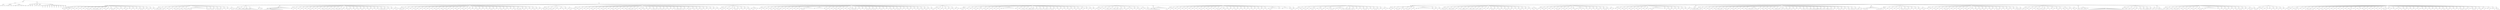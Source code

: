 digraph Tree {
	"t0" [label = "TEI"];
	"t1" [label = "teiHeader"];
	"t2" [label = "fileDesc"];
	"t3" [label = "titleStmt"];
	"t4" [label = "title"];
	"t5" [label = "author"];
	"t6" [label = "author"];
	"t7" [label = "publicationStmt"];
	"t8" [label = "editor"];
	"t9" [label = "publisher"];
	"t10" [label = "idno"];
	"t11" [label = "rights"];
	"t12" [label = "SourceDesc"];
	"t13" [label = "genre"];
	"t14" [label = "inspiration"];
	"t15" [label = "structure"];
	"t16" [label = "type"];
	"t17" [label = "periode"];
	"t18" [label = "taille"];
	"t19" [label = "permalien"];
	"t20" [label = "text"];
	"t21" [label = "front"];
	"t22" [label = "docTitle"];
	"t23" [label = "titlePart"];
	"t24" [label = "titlePart"];
	"t25" [label = "titlePart"];
	"t26" [label = "docDate"];
	"t27" [label = "docAuthor"];
	"t28" [label = "docImprint"];
	"t29" [label = "printer"];
	"t30" [label = "editor"];
	"t31" [label = "performance"];
	"t32" [label = "premiere"];
	"t33" [label = "castList"];
	"t34" [label = "head"];
	"t35" [label = "castItem"];
	"t36" [label = "role"];
	"t37" [label = "castItem"];
	"t38" [label = "role"];
	"t39" [label = "castItem"];
	"t40" [label = "role"];
	"t41" [label = "castItem"];
	"t42" [label = "role"];
	"t43" [label = "castItem"];
	"t44" [label = "role"];
	"t45" [label = "castItem"];
	"t46" [label = "role"];
	"t47" [label = "castItem"];
	"t48" [label = "role"];
	"t49" [label = "castItem"];
	"t50" [label = "role"];
	"t51" [label = "castItem"];
	"t52" [label = "role"];
	"t53" [label = "castItem"];
	"t54" [label = "role"];
	"t55" [label = "castItem"];
	"t56" [label = "role"];
	"t57" [label = "set"];
	"t58" [label = "body"];
	"t59" [label = "div1"];
	"t60" [label = "head"];
	"t61" [label = "stage"];
	"t62" [label = "div2"];
	"t63" [label = "head"];
	"t64" [label = "stage"];
	"t65" [label = "sp"];
	"t66" [label = "speaker"];
	"t67" [label = "p"];
	"t68" [label = "s"];
	"t69" [label = "s"];
	"t70" [label = "sp"];
	"t71" [label = "speaker"];
	"t72" [label = "p"];
	"t73" [label = "s"];
	"t74" [label = "s"];
	"t75" [label = "sp"];
	"t76" [label = "speaker"];
	"t77" [label = "p"];
	"t78" [label = "s"];
	"t79" [label = "sp"];
	"t80" [label = "speaker"];
	"t81" [label = "p"];
	"t82" [label = "s"];
	"t83" [label = "sp"];
	"t84" [label = "speaker"];
	"t85" [label = "p"];
	"t86" [label = "s"];
	"t87" [label = "sp"];
	"t88" [label = "speaker"];
	"t89" [label = "p"];
	"t90" [label = "s"];
	"t91" [label = "sp"];
	"t92" [label = "speaker"];
	"t93" [label = "p"];
	"t94" [label = "s"];
	"t95" [label = "sp"];
	"t96" [label = "speaker"];
	"t97" [label = "p"];
	"t98" [label = "s"];
	"t99" [label = "s"];
	"t100" [label = "s"];
	"t101" [label = "sp"];
	"t102" [label = "speaker"];
	"t103" [label = "p"];
	"t104" [label = "s"];
	"t105" [label = "sp"];
	"t106" [label = "speaker"];
	"t107" [label = "p"];
	"t108" [label = "s"];
	"t109" [label = "s"];
	"t110" [label = "s"];
	"t111" [label = "s"];
	"t112" [label = "s"];
	"t113" [label = "s"];
	"t114" [label = "sp"];
	"t115" [label = "speaker"];
	"t116" [label = "p"];
	"t117" [label = "s"];
	"t118" [label = "sp"];
	"t119" [label = "speaker"];
	"t120" [label = "p"];
	"t121" [label = "s"];
	"t122" [label = "sp"];
	"t123" [label = "speaker"];
	"t124" [label = "p"];
	"t125" [label = "s"];
	"t126" [label = "s"];
	"t127" [label = "sp"];
	"t128" [label = "speaker"];
	"t129" [label = "p"];
	"t130" [label = "s"];
	"t131" [label = "sp"];
	"t132" [label = "speaker"];
	"t133" [label = "p"];
	"t134" [label = "s"];
	"t135" [label = "s"];
	"t136" [label = "s"];
	"t137" [label = "sp"];
	"t138" [label = "speaker"];
	"t139" [label = "p"];
	"t140" [label = "s"];
	"t141" [label = "stage"];
	"t142" [label = "p"];
	"t143" [label = "s"];
	"t144" [label = "sp"];
	"t145" [label = "speaker"];
	"t146" [label = "p"];
	"t147" [label = "s"];
	"t148" [label = "sp"];
	"t149" [label = "speaker"];
	"t150" [label = "p"];
	"t151" [label = "s"];
	"t152" [label = "s"];
	"t153" [label = "stage"];
	"t154" [label = "sp"];
	"t155" [label = "speaker"];
	"t156" [label = "p"];
	"t157" [label = "s"];
	"t158" [label = "sp"];
	"t159" [label = "speaker"];
	"t160" [label = "p"];
	"t161" [label = "s"];
	"t162" [label = "sp"];
	"t163" [label = "speaker"];
	"t164" [label = "p"];
	"t165" [label = "s"];
	"t166" [label = "sp"];
	"t167" [label = "speaker"];
	"t168" [label = "p"];
	"t169" [label = "s"];
	"t170" [label = "s"];
	"t171" [label = "s"];
	"t172" [label = "sp"];
	"t173" [label = "speaker"];
	"t174" [label = "p"];
	"t175" [label = "s"];
	"t176" [label = "sp"];
	"t177" [label = "speaker"];
	"t178" [label = "p"];
	"t179" [label = "s"];
	"t180" [label = "s"];
	"t181" [label = "sp"];
	"t182" [label = "speaker"];
	"t183" [label = "p"];
	"t184" [label = "s"];
	"t185" [label = "sp"];
	"t186" [label = "speaker"];
	"t187" [label = "p"];
	"t188" [label = "s"];
	"t189" [label = "div2"];
	"t190" [label = "head"];
	"t191" [label = "sp"];
	"t192" [label = "speaker"];
	"t193" [label = "p"];
	"t194" [label = "s"];
	"t195" [label = "s"];
	"t196" [label = "s"];
	"t197" [label = "s"];
	"t198" [label = "s"];
	"t199" [label = "sp"];
	"t200" [label = "speaker"];
	"t201" [label = "p"];
	"t202" [label = "s"];
	"t203" [label = "s"];
	"t204" [label = "sp"];
	"t205" [label = "speaker"];
	"t206" [label = "p"];
	"t207" [label = "s"];
	"t208" [label = "sp"];
	"t209" [label = "speaker"];
	"t210" [label = "p"];
	"t211" [label = "s"];
	"t212" [label = "s"];
	"t213" [label = "sp"];
	"t214" [label = "speaker"];
	"t215" [label = "p"];
	"t216" [label = "s"];
	"t217" [label = "sp"];
	"t218" [label = "speaker"];
	"t219" [label = "p"];
	"t220" [label = "s"];
	"t221" [label = "s"];
	"t222" [label = "s"];
	"t223" [label = "sp"];
	"t224" [label = "speaker"];
	"t225" [label = "p"];
	"t226" [label = "s"];
	"t227" [label = "s"];
	"t228" [label = "sp"];
	"t229" [label = "speaker"];
	"t230" [label = "p"];
	"t231" [label = "s"];
	"t232" [label = "s"];
	"t233" [label = "sp"];
	"t234" [label = "speaker"];
	"t235" [label = "p"];
	"t236" [label = "s"];
	"t237" [label = "s"];
	"t238" [label = "s"];
	"t239" [label = "sp"];
	"t240" [label = "speaker"];
	"t241" [label = "p"];
	"t242" [label = "s"];
	"t243" [label = "s"];
	"t244" [label = "s"];
	"t245" [label = "stage"];
	"t246" [label = "l"];
	"t247" [label = "l"];
	"t248" [label = "l"];
	"t249" [label = "l"];
	"t250" [label = "l"];
	"t251" [label = "l"];
	"t252" [label = "l"];
	"t253" [label = "l"];
	"t254" [label = "l"];
	"t255" [label = "l"];
	"t256" [label = "sp"];
	"t257" [label = "speaker"];
	"t258" [label = "p"];
	"t259" [label = "s"];
	"t260" [label = "s"];
	"t261" [label = "s"];
	"t262" [label = "sp"];
	"t263" [label = "speaker"];
	"t264" [label = "p"];
	"t265" [label = "s"];
	"t266" [label = "s"];
	"t267" [label = "s"];
	"t268" [label = "sp"];
	"t269" [label = "speaker"];
	"t270" [label = "p"];
	"t271" [label = "s"];
	"t272" [label = "sp"];
	"t273" [label = "speaker"];
	"t274" [label = "p"];
	"t275" [label = "s"];
	"t276" [label = "s"];
	"t277" [label = "s"];
	"t278" [label = "s"];
	"t279" [label = "sp"];
	"t280" [label = "speaker"];
	"t281" [label = "p"];
	"t282" [label = "s"];
	"t283" [label = "sp"];
	"t284" [label = "speaker"];
	"t285" [label = "p"];
	"t286" [label = "s"];
	"t287" [label = "sp"];
	"t288" [label = "speaker"];
	"t289" [label = "p"];
	"t290" [label = "s"];
	"t291" [label = "sp"];
	"t292" [label = "speaker"];
	"t293" [label = "p"];
	"t294" [label = "s"];
	"t295" [label = "s"];
	"t296" [label = "s"];
	"t297" [label = "stage"];
	"t298" [label = "div2"];
	"t299" [label = "head"];
	"t300" [label = "sp"];
	"t301" [label = "speaker"];
	"t302" [label = "p"];
	"t303" [label = "s"];
	"t304" [label = "sp"];
	"t305" [label = "speaker"];
	"t306" [label = "p"];
	"t307" [label = "s"];
	"t308" [label = "s"];
	"t309" [label = "sp"];
	"t310" [label = "speaker"];
	"t311" [label = "p"];
	"t312" [label = "s"];
	"t313" [label = "sp"];
	"t314" [label = "speaker"];
	"t315" [label = "p"];
	"t316" [label = "s"];
	"t317" [label = "s"];
	"t318" [label = "s"];
	"t319" [label = "sp"];
	"t320" [label = "speaker"];
	"t321" [label = "p"];
	"t322" [label = "s"];
	"t323" [label = "s"];
	"t324" [label = "s"];
	"t325" [label = "s"];
	"t326" [label = "s"];
	"t327" [label = "s"];
	"t328" [label = "s"];
	"t329" [label = "s"];
	"t330" [label = "s"];
	"t331" [label = "s"];
	"t332" [label = "s"];
	"t333" [label = "sp"];
	"t334" [label = "speaker"];
	"t335" [label = "p"];
	"t336" [label = "s"];
	"t337" [label = "s"];
	"t338" [label = "s"];
	"t339" [label = "stage"];
	"t340" [label = "div2"];
	"t341" [label = "head"];
	"t342" [label = "sp"];
	"t343" [label = "speaker"];
	"t344" [label = "p"];
	"t345" [label = "s"];
	"t346" [label = "s"];
	"t347" [label = "s"];
	"t348" [label = "s"];
	"t349" [label = "s"];
	"t350" [label = "s"];
	"t351" [label = "s"];
	"t352" [label = "s"];
	"t353" [label = "s"];
	"t354" [label = "s"];
	"t355" [label = "s"];
	"t356" [label = "s"];
	"t357" [label = "s"];
	"t358" [label = "s"];
	"t359" [label = "s"];
	"t360" [label = "stage"];
	"t361" [label = "l"];
	"t362" [label = "l"];
	"t363" [label = "l"];
	"t364" [label = "l"];
	"t365" [label = "l"];
	"t366" [label = "l"];
	"t367" [label = "l"];
	"t368" [label = "l"];
	"t369" [label = "l"];
	"t370" [label = "l"];
	"t371" [label = "l"];
	"t372" [label = "l"];
	"t373" [label = "l"];
	"t374" [label = "l"];
	"t375" [label = "div2"];
	"t376" [label = "head"];
	"t377" [label = "sp"];
	"t378" [label = "speaker"];
	"t379" [label = "p"];
	"t380" [label = "s"];
	"t381" [label = "sp"];
	"t382" [label = "speaker"];
	"t383" [label = "p"];
	"t384" [label = "s"];
	"t385" [label = "sp"];
	"t386" [label = "speaker"];
	"t387" [label = "p"];
	"t388" [label = "s"];
	"t389" [label = "sp"];
	"t390" [label = "speaker"];
	"t391" [label = "p"];
	"t392" [label = "s"];
	"t393" [label = "sp"];
	"t394" [label = "speaker"];
	"t395" [label = "p"];
	"t396" [label = "s"];
	"t397" [label = "sp"];
	"t398" [label = "speaker"];
	"t399" [label = "p"];
	"t400" [label = "s"];
	"t401" [label = "s"];
	"t402" [label = "sp"];
	"t403" [label = "speaker"];
	"t404" [label = "p"];
	"t405" [label = "s"];
	"t406" [label = "sp"];
	"t407" [label = "speaker"];
	"t408" [label = "p"];
	"t409" [label = "s"];
	"t410" [label = "sp"];
	"t411" [label = "speaker"];
	"t412" [label = "p"];
	"t413" [label = "s"];
	"t414" [label = "sp"];
	"t415" [label = "speaker"];
	"t416" [label = "p"];
	"t417" [label = "s"];
	"t418" [label = "s"];
	"t419" [label = "s"];
	"t420" [label = "sp"];
	"t421" [label = "speaker"];
	"t422" [label = "p"];
	"t423" [label = "s"];
	"t424" [label = "s"];
	"t425" [label = "s"];
	"t426" [label = "sp"];
	"t427" [label = "speaker"];
	"t428" [label = "p"];
	"t429" [label = "s"];
	"t430" [label = "s"];
	"t431" [label = "sp"];
	"t432" [label = "speaker"];
	"t433" [label = "p"];
	"t434" [label = "s"];
	"t435" [label = "s"];
	"t436" [label = "sp"];
	"t437" [label = "speaker"];
	"t438" [label = "p"];
	"t439" [label = "s"];
	"t440" [label = "s"];
	"t441" [label = "s"];
	"t442" [label = "s"];
	"t443" [label = "sp"];
	"t444" [label = "speaker"];
	"t445" [label = "p"];
	"t446" [label = "s"];
	"t447" [label = "s"];
	"t448" [label = "sp"];
	"t449" [label = "speaker"];
	"t450" [label = "p"];
	"t451" [label = "s"];
	"t452" [label = "sp"];
	"t453" [label = "speaker"];
	"t454" [label = "p"];
	"t455" [label = "s"];
	"t456" [label = "s"];
	"t457" [label = "s"];
	"t458" [label = "sp"];
	"t459" [label = "speaker"];
	"t460" [label = "p"];
	"t461" [label = "s"];
	"t462" [label = "sp"];
	"t463" [label = "speaker"];
	"t464" [label = "p"];
	"t465" [label = "s"];
	"t466" [label = "s"];
	"t467" [label = "sp"];
	"t468" [label = "speaker"];
	"t469" [label = "p"];
	"t470" [label = "s"];
	"t471" [label = "s"];
	"t472" [label = "sp"];
	"t473" [label = "speaker"];
	"t474" [label = "p"];
	"t475" [label = "s"];
	"t476" [label = "s"];
	"t477" [label = "sp"];
	"t478" [label = "speaker"];
	"t479" [label = "p"];
	"t480" [label = "s"];
	"t481" [label = "sp"];
	"t482" [label = "speaker"];
	"t483" [label = "p"];
	"t484" [label = "s"];
	"t485" [label = "s"];
	"t486" [label = "sp"];
	"t487" [label = "speaker"];
	"t488" [label = "p"];
	"t489" [label = "s"];
	"t490" [label = "sp"];
	"t491" [label = "speaker"];
	"t492" [label = "p"];
	"t493" [label = "s"];
	"t494" [label = "sp"];
	"t495" [label = "speaker"];
	"t496" [label = "p"];
	"t497" [label = "s"];
	"t498" [label = "sp"];
	"t499" [label = "speaker"];
	"t500" [label = "p"];
	"t501" [label = "s"];
	"t502" [label = "s"];
	"t503" [label = "s"];
	"t504" [label = "s"];
	"t505" [label = "s"];
	"t506" [label = "sp"];
	"t507" [label = "speaker"];
	"t508" [label = "p"];
	"t509" [label = "s"];
	"t510" [label = "sp"];
	"t511" [label = "speaker"];
	"t512" [label = "p"];
	"t513" [label = "s"];
	"t514" [label = "sp"];
	"t515" [label = "speaker"];
	"t516" [label = "p"];
	"t517" [label = "s"];
	"t518" [label = "sp"];
	"t519" [label = "speaker"];
	"t520" [label = "p"];
	"t521" [label = "s"];
	"t522" [label = "s"];
	"t523" [label = "stage"];
	"t524" [label = "div2"];
	"t525" [label = "head"];
	"t526" [label = "sp"];
	"t527" [label = "speaker"];
	"t528" [label = "p"];
	"t529" [label = "s"];
	"t530" [label = "s"];
	"t531" [label = "s"];
	"t532" [label = "s"];
	"t533" [label = "sp"];
	"t534" [label = "speaker"];
	"t535" [label = "p"];
	"t536" [label = "s"];
	"t537" [label = "sp"];
	"t538" [label = "speaker"];
	"t539" [label = "p"];
	"t540" [label = "s"];
	"t541" [label = "sp"];
	"t542" [label = "speaker"];
	"t543" [label = "p"];
	"t544" [label = "s"];
	"t545" [label = "sp"];
	"t546" [label = "speaker"];
	"t547" [label = "p"];
	"t548" [label = "s"];
	"t549" [label = "s"];
	"t550" [label = "sp"];
	"t551" [label = "speaker"];
	"t552" [label = "p"];
	"t553" [label = "s"];
	"t554" [label = "sp"];
	"t555" [label = "speaker"];
	"t556" [label = "p"];
	"t557" [label = "s"];
	"t558" [label = "sp"];
	"t559" [label = "speaker"];
	"t560" [label = "p"];
	"t561" [label = "s"];
	"t562" [label = "sp"];
	"t563" [label = "speaker"];
	"t564" [label = "p"];
	"t565" [label = "s"];
	"t566" [label = "sp"];
	"t567" [label = "speaker"];
	"t568" [label = "p"];
	"t569" [label = "s"];
	"t570" [label = "sp"];
	"t571" [label = "speaker"];
	"t572" [label = "p"];
	"t573" [label = "s"];
	"t574" [label = "s"];
	"t575" [label = "sp"];
	"t576" [label = "speaker"];
	"t577" [label = "p"];
	"t578" [label = "s"];
	"t579" [label = "sp"];
	"t580" [label = "speaker"];
	"t581" [label = "p"];
	"t582" [label = "s"];
	"t583" [label = "s"];
	"t584" [label = "sp"];
	"t585" [label = "speaker"];
	"t586" [label = "p"];
	"t587" [label = "s"];
	"t588" [label = "s"];
	"t589" [label = "sp"];
	"t590" [label = "speaker"];
	"t591" [label = "p"];
	"t592" [label = "s"];
	"t593" [label = "sp"];
	"t594" [label = "speaker"];
	"t595" [label = "p"];
	"t596" [label = "s"];
	"t597" [label = "sp"];
	"t598" [label = "speaker"];
	"t599" [label = "p"];
	"t600" [label = "s"];
	"t601" [label = "s"];
	"t602" [label = "sp"];
	"t603" [label = "speaker"];
	"t604" [label = "p"];
	"t605" [label = "s"];
	"t606" [label = "sp"];
	"t607" [label = "speaker"];
	"t608" [label = "p"];
	"t609" [label = "s"];
	"t610" [label = "s"];
	"t611" [label = "sp"];
	"t612" [label = "speaker"];
	"t613" [label = "p"];
	"t614" [label = "s"];
	"t615" [label = "sp"];
	"t616" [label = "speaker"];
	"t617" [label = "p"];
	"t618" [label = "s"];
	"t619" [label = "sp"];
	"t620" [label = "speaker"];
	"t621" [label = "p"];
	"t622" [label = "s"];
	"t623" [label = "sp"];
	"t624" [label = "speaker"];
	"t625" [label = "p"];
	"t626" [label = "s"];
	"t627" [label = "s"];
	"t628" [label = "sp"];
	"t629" [label = "speaker"];
	"t630" [label = "p"];
	"t631" [label = "s"];
	"t632" [label = "sp"];
	"t633" [label = "speaker"];
	"t634" [label = "p"];
	"t635" [label = "s"];
	"t636" [label = "sp"];
	"t637" [label = "speaker"];
	"t638" [label = "p"];
	"t639" [label = "s"];
	"t640" [label = "sp"];
	"t641" [label = "speaker"];
	"t642" [label = "p"];
	"t643" [label = "s"];
	"t644" [label = "s"];
	"t645" [label = "sp"];
	"t646" [label = "speaker"];
	"t647" [label = "p"];
	"t648" [label = "s"];
	"t649" [label = "sp"];
	"t650" [label = "speaker"];
	"t651" [label = "p"];
	"t652" [label = "s"];
	"t653" [label = "sp"];
	"t654" [label = "speaker"];
	"t655" [label = "p"];
	"t656" [label = "s"];
	"t657" [label = "s"];
	"t658" [label = "sp"];
	"t659" [label = "speaker"];
	"t660" [label = "p"];
	"t661" [label = "s"];
	"t662" [label = "s"];
	"t663" [label = "sp"];
	"t664" [label = "speaker"];
	"t665" [label = "p"];
	"t666" [label = "s"];
	"t667" [label = "sp"];
	"t668" [label = "speaker"];
	"t669" [label = "p"];
	"t670" [label = "s"];
	"t671" [label = "sp"];
	"t672" [label = "speaker"];
	"t673" [label = "p"];
	"t674" [label = "s"];
	"t675" [label = "s"];
	"t676" [label = "sp"];
	"t677" [label = "speaker"];
	"t678" [label = "p"];
	"t679" [label = "s"];
	"t680" [label = "s"];
	"t681" [label = "s"];
	"t682" [label = "s"];
	"t683" [label = "stage"];
	"t684" [label = "sp"];
	"t685" [label = "speaker"];
	"t686" [label = "p"];
	"t687" [label = "s"];
	"t688" [label = "s"];
	"t689" [label = "sp"];
	"t690" [label = "speaker"];
	"t691" [label = "p"];
	"t692" [label = "s"];
	"t693" [label = "sp"];
	"t694" [label = "speaker"];
	"t695" [label = "p"];
	"t696" [label = "s"];
	"t697" [label = "sp"];
	"t698" [label = "speaker"];
	"t699" [label = "p"];
	"t700" [label = "s"];
	"t701" [label = "s"];
	"t702" [label = "sp"];
	"t703" [label = "speaker"];
	"t704" [label = "p"];
	"t705" [label = "s"];
	"t706" [label = "sp"];
	"t707" [label = "speaker"];
	"t708" [label = "p"];
	"t709" [label = "s"];
	"t710" [label = "div2"];
	"t711" [label = "head"];
	"t712" [label = "sp"];
	"t713" [label = "speaker"];
	"t714" [label = "p"];
	"t715" [label = "s"];
	"t716" [label = "s"];
	"t717" [label = "s"];
	"t718" [label = "sp"];
	"t719" [label = "speaker"];
	"t720" [label = "p"];
	"t721" [label = "s"];
	"t722" [label = "s"];
	"t723" [label = "sp"];
	"t724" [label = "speaker"];
	"t725" [label = "p"];
	"t726" [label = "s"];
	"t727" [label = "s"];
	"t728" [label = "s"];
	"t729" [label = "sp"];
	"t730" [label = "speaker"];
	"t731" [label = "p"];
	"t732" [label = "s"];
	"t733" [label = "sp"];
	"t734" [label = "speaker"];
	"t735" [label = "p"];
	"t736" [label = "s"];
	"t737" [label = "sp"];
	"t738" [label = "speaker"];
	"t739" [label = "note"];
	"t740" [label = "p"];
	"t741" [label = "s"];
	"t742" [label = "sp"];
	"t743" [label = "speaker"];
	"t744" [label = "p"];
	"t745" [label = "s"];
	"t746" [label = "sp"];
	"t747" [label = "speaker"];
	"t748" [label = "p"];
	"t749" [label = "s"];
	"t750" [label = "s"];
	"t751" [label = "stage"];
	"t752" [label = "div2"];
	"t753" [label = "head"];
	"t754" [label = "sp"];
	"t755" [label = "speaker"];
	"t756" [label = "p"];
	"t757" [label = "s"];
	"t758" [label = "s"];
	"t759" [label = "sp"];
	"t760" [label = "speaker"];
	"t761" [label = "p"];
	"t762" [label = "s"];
	"t763" [label = "s"];
	"t764" [label = "sp"];
	"t765" [label = "speaker"];
	"t766" [label = "p"];
	"t767" [label = "s"];
	"t768" [label = "sp"];
	"t769" [label = "speaker"];
	"t770" [label = "p"];
	"t771" [label = "s"];
	"t772" [label = "sp"];
	"t773" [label = "speaker"];
	"t774" [label = "p"];
	"t775" [label = "s"];
	"t776" [label = "sp"];
	"t777" [label = "speaker"];
	"t778" [label = "p"];
	"t779" [label = "s"];
	"t780" [label = "s"];
	"t781" [label = "sp"];
	"t782" [label = "speaker"];
	"t783" [label = "p"];
	"t784" [label = "s"];
	"t785" [label = "sp"];
	"t786" [label = "speaker"];
	"t787" [label = "p"];
	"t788" [label = "s"];
	"t789" [label = "sp"];
	"t790" [label = "speaker"];
	"t791" [label = "p"];
	"t792" [label = "s"];
	"t793" [label = "s"];
	"t794" [label = "sp"];
	"t795" [label = "speaker"];
	"t796" [label = "p"];
	"t797" [label = "s"];
	"t798" [label = "sp"];
	"t799" [label = "speaker"];
	"t800" [label = "p"];
	"t801" [label = "s"];
	"t802" [label = "sp"];
	"t803" [label = "speaker"];
	"t804" [label = "p"];
	"t805" [label = "s"];
	"t806" [label = "s"];
	"t807" [label = "sp"];
	"t808" [label = "speaker"];
	"t809" [label = "p"];
	"t810" [label = "s"];
	"t811" [label = "s"];
	"t812" [label = "sp"];
	"t813" [label = "speaker"];
	"t814" [label = "p"];
	"t815" [label = "s"];
	"t816" [label = "sp"];
	"t817" [label = "speaker"];
	"t818" [label = "p"];
	"t819" [label = "s"];
	"t820" [label = "sp"];
	"t821" [label = "speaker"];
	"t822" [label = "p"];
	"t823" [label = "s"];
	"t824" [label = "s"];
	"t825" [label = "sp"];
	"t826" [label = "speaker"];
	"t827" [label = "p"];
	"t828" [label = "s"];
	"t829" [label = "s"];
	"t830" [label = "s"];
	"t831" [label = "s"];
	"t832" [label = "sp"];
	"t833" [label = "speaker"];
	"t834" [label = "p"];
	"t835" [label = "s"];
	"t836" [label = "s"];
	"t837" [label = "sp"];
	"t838" [label = "speaker"];
	"t839" [label = "p"];
	"t840" [label = "s"];
	"t841" [label = "sp"];
	"t842" [label = "speaker"];
	"t843" [label = "p"];
	"t844" [label = "s"];
	"t845" [label = "s"];
	"t846" [label = "sp"];
	"t847" [label = "speaker"];
	"t848" [label = "p"];
	"t849" [label = "s"];
	"t850" [label = "s"];
	"t851" [label = "sp"];
	"t852" [label = "speaker"];
	"t853" [label = "p"];
	"t854" [label = "s"];
	"t855" [label = "s"];
	"t856" [label = "sp"];
	"t857" [label = "speaker"];
	"t858" [label = "p"];
	"t859" [label = "s"];
	"t860" [label = "sp"];
	"t861" [label = "speaker"];
	"t862" [label = "p"];
	"t863" [label = "s"];
	"t864" [label = "s"];
	"t865" [label = "s"];
	"t866" [label = "s"];
	"t867" [label = "sp"];
	"t868" [label = "speaker"];
	"t869" [label = "p"];
	"t870" [label = "s"];
	"t871" [label = "s"];
	"t872" [label = "sp"];
	"t873" [label = "speaker"];
	"t874" [label = "p"];
	"t875" [label = "s"];
	"t876" [label = "s"];
	"t877" [label = "s"];
	"t878" [label = "sp"];
	"t879" [label = "speaker"];
	"t880" [label = "p"];
	"t881" [label = "s"];
	"t882" [label = "s"];
	"t883" [label = "sp"];
	"t884" [label = "speaker"];
	"t885" [label = "p"];
	"t886" [label = "s"];
	"t887" [label = "s"];
	"t888" [label = "sp"];
	"t889" [label = "speaker"];
	"t890" [label = "p"];
	"t891" [label = "s"];
	"t892" [label = "sp"];
	"t893" [label = "speaker"];
	"t894" [label = "p"];
	"t895" [label = "s"];
	"t896" [label = "sp"];
	"t897" [label = "speaker"];
	"t898" [label = "p"];
	"t899" [label = "s"];
	"t900" [label = "s"];
	"t901" [label = "s"];
	"t902" [label = "s"];
	"t903" [label = "s"];
	"t904" [label = "sp"];
	"t905" [label = "speaker"];
	"t906" [label = "p"];
	"t907" [label = "s"];
	"t908" [label = "s"];
	"t909" [label = "sp"];
	"t910" [label = "speaker"];
	"t911" [label = "p"];
	"t912" [label = "s"];
	"t913" [label = "sp"];
	"t914" [label = "speaker"];
	"t915" [label = "p"];
	"t916" [label = "s"];
	"t917" [label = "s"];
	"t918" [label = "s"];
	"t919" [label = "stage"];
	"t920" [label = "sp"];
	"t921" [label = "speaker"];
	"t922" [label = "p"];
	"t923" [label = "s"];
	"t924" [label = "s"];
	"t925" [label = "sp"];
	"t926" [label = "speaker"];
	"t927" [label = "p"];
	"t928" [label = "s"];
	"t929" [label = "s"];
	"t930" [label = "sp"];
	"t931" [label = "speaker"];
	"t932" [label = "p"];
	"t933" [label = "s"];
	"t934" [label = "s"];
	"t935" [label = "sp"];
	"t936" [label = "speaker"];
	"t937" [label = "p"];
	"t938" [label = "s"];
	"t939" [label = "sp"];
	"t940" [label = "speaker"];
	"t941" [label = "p"];
	"t942" [label = "s"];
	"t943" [label = "sp"];
	"t944" [label = "speaker"];
	"t945" [label = "p"];
	"t946" [label = "s"];
	"t947" [label = "sp"];
	"t948" [label = "speaker"];
	"t949" [label = "p"];
	"t950" [label = "s"];
	"t951" [label = "sp"];
	"t952" [label = "speaker"];
	"t953" [label = "p"];
	"t954" [label = "s"];
	"t955" [label = "div2"];
	"t956" [label = "head"];
	"t957" [label = "sp"];
	"t958" [label = "speaker"];
	"t959" [label = "p"];
	"t960" [label = "s"];
	"t961" [label = "s"];
	"t962" [label = "sp"];
	"t963" [label = "speaker"];
	"t964" [label = "p"];
	"t965" [label = "s"];
	"t966" [label = "sp"];
	"t967" [label = "speaker"];
	"t968" [label = "p"];
	"t969" [label = "s"];
	"t970" [label = "s"];
	"t971" [label = "sp"];
	"t972" [label = "speaker"];
	"t973" [label = "p"];
	"t974" [label = "s"];
	"t975" [label = "sp"];
	"t976" [label = "speaker"];
	"t977" [label = "p"];
	"t978" [label = "s"];
	"t979" [label = "s"];
	"t980" [label = "s"];
	"t981" [label = "sp"];
	"t982" [label = "speaker"];
	"t983" [label = "p"];
	"t984" [label = "s"];
	"t985" [label = "sp"];
	"t986" [label = "speaker"];
	"t987" [label = "p"];
	"t988" [label = "s"];
	"t989" [label = "sp"];
	"t990" [label = "speaker"];
	"t991" [label = "p"];
	"t992" [label = "s"];
	"t993" [label = "sp"];
	"t994" [label = "speaker"];
	"t995" [label = "p"];
	"t996" [label = "s"];
	"t997" [label = "s"];
	"t998" [label = "sp"];
	"t999" [label = "speaker"];
	"t1000" [label = "p"];
	"t1001" [label = "s"];
	"t1002" [label = "s"];
	"t1003" [label = "stage"];
	"t1004" [label = "p"];
	"t1005" [label = "s"];
	"t1006" [label = "stage"];
	"t1007" [label = "div2"];
	"t1008" [label = "head"];
	"t1009" [label = "sp"];
	"t1010" [label = "speaker"];
	"t1011" [label = "p"];
	"t1012" [label = "s"];
	"t1013" [label = "sp"];
	"t1014" [label = "speaker"];
	"t1015" [label = "p"];
	"t1016" [label = "s"];
	"t1017" [label = "sp"];
	"t1018" [label = "speaker"];
	"t1019" [label = "p"];
	"t1020" [label = "s"];
	"t1021" [label = "sp"];
	"t1022" [label = "speaker"];
	"t1023" [label = "p"];
	"t1024" [label = "s"];
	"t1025" [label = "s"];
	"t1026" [label = "sp"];
	"t1027" [label = "speaker"];
	"t1028" [label = "p"];
	"t1029" [label = "s"];
	"t1030" [label = "s"];
	"t1031" [label = "sp"];
	"t1032" [label = "speaker"];
	"t1033" [label = "p"];
	"t1034" [label = "s"];
	"t1035" [label = "s"];
	"t1036" [label = "s"];
	"t1037" [label = "sp"];
	"t1038" [label = "speaker"];
	"t1039" [label = "p"];
	"t1040" [label = "s"];
	"t1041" [label = "sp"];
	"t1042" [label = "speaker"];
	"t1043" [label = "p"];
	"t1044" [label = "s"];
	"t1045" [label = "sp"];
	"t1046" [label = "speaker"];
	"t1047" [label = "p"];
	"t1048" [label = "s"];
	"t1049" [label = "sp"];
	"t1050" [label = "speaker"];
	"t1051" [label = "p"];
	"t1052" [label = "s"];
	"t1053" [label = "sp"];
	"t1054" [label = "speaker"];
	"t1055" [label = "p"];
	"t1056" [label = "s"];
	"t1057" [label = "sp"];
	"t1058" [label = "speaker"];
	"t1059" [label = "p"];
	"t1060" [label = "s"];
	"t1061" [label = "sp"];
	"t1062" [label = "speaker"];
	"t1063" [label = "p"];
	"t1064" [label = "s"];
	"t1065" [label = "s"];
	"t1066" [label = "s"];
	"t1067" [label = "stage"];
	"t1068" [label = "l"];
	"t1069" [label = "l"];
	"t1070" [label = "l"];
	"t1071" [label = "l"];
	"t1072" [label = "l"];
	"t1073" [label = "l"];
	"t1074" [label = "sp"];
	"t1075" [label = "speaker"];
	"t1076" [label = "l"];
	"t1077" [label = "l"];
	"t1078" [label = "l"];
	"t1079" [label = "l"];
	"t1080" [label = "l"];
	"t1081" [label = "l"];
	"t1082" [label = "sp"];
	"t1083" [label = "speaker"];
	"t1084" [label = "p"];
	"t1085" [label = "s"];
	"t1086" [label = "s"];
	"t1087" [label = "sp"];
	"t1088" [label = "speaker"];
	"t1089" [label = "p"];
	"t1090" [label = "s"];
	"t1091" [label = "sp"];
	"t1092" [label = "speaker"];
	"t1093" [label = "p"];
	"t1094" [label = "s"];
	"t1095" [label = "sp"];
	"t1096" [label = "speaker"];
	"t1097" [label = "p"];
	"t1098" [label = "s"];
	"t1099" [label = "s"];
	"t1100" [label = "sp"];
	"t1101" [label = "speaker"];
	"t1102" [label = "p"];
	"t1103" [label = "s"];
	"t1104" [label = "s"];
	"t1105" [label = "sp"];
	"t1106" [label = "speaker"];
	"t1107" [label = "p"];
	"t1108" [label = "s"];
	"t1109" [label = "sp"];
	"t1110" [label = "speaker"];
	"t1111" [label = "p"];
	"t1112" [label = "s"];
	"t1113" [label = "sp"];
	"t1114" [label = "speaker"];
	"t1115" [label = "p"];
	"t1116" [label = "s"];
	"t1117" [label = "s"];
	"t1118" [label = "sp"];
	"t1119" [label = "speaker"];
	"t1120" [label = "p"];
	"t1121" [label = "s"];
	"t1122" [label = "s"];
	"t1123" [label = "s"];
	"t1124" [label = "s"];
	"t1125" [label = "sp"];
	"t1126" [label = "speaker"];
	"t1127" [label = "p"];
	"t1128" [label = "s"];
	"t1129" [label = "sp"];
	"t1130" [label = "speaker"];
	"t1131" [label = "p"];
	"t1132" [label = "s"];
	"t1133" [label = "sp"];
	"t1134" [label = "speaker"];
	"t1135" [label = "p"];
	"t1136" [label = "s"];
	"t1137" [label = "sp"];
	"t1138" [label = "speaker"];
	"t1139" [label = "p"];
	"t1140" [label = "s"];
	"t1141" [label = "s"];
	"t1142" [label = "s"];
	"t1143" [label = "sp"];
	"t1144" [label = "speaker"];
	"t1145" [label = "p"];
	"t1146" [label = "s"];
	"t1147" [label = "s"];
	"t1148" [label = "sp"];
	"t1149" [label = "speaker"];
	"t1150" [label = "p"];
	"t1151" [label = "s"];
	"t1152" [label = "s"];
	"t1153" [label = "s"];
	"t1154" [label = "sp"];
	"t1155" [label = "speaker"];
	"t1156" [label = "p"];
	"t1157" [label = "s"];
	"t1158" [label = "sp"];
	"t1159" [label = "speaker"];
	"t1160" [label = "p"];
	"t1161" [label = "s"];
	"t1162" [label = "s"];
	"t1163" [label = "sp"];
	"t1164" [label = "speaker"];
	"t1165" [label = "p"];
	"t1166" [label = "s"];
	"t1167" [label = "sp"];
	"t1168" [label = "speaker"];
	"t1169" [label = "p"];
	"t1170" [label = "s"];
	"t1171" [label = "sp"];
	"t1172" [label = "speaker"];
	"t1173" [label = "p"];
	"t1174" [label = "s"];
	"t1175" [label = "s"];
	"t1176" [label = "sp"];
	"t1177" [label = "speaker"];
	"t1178" [label = "p"];
	"t1179" [label = "s"];
	"t1180" [label = "s"];
	"t1181" [label = "sp"];
	"t1182" [label = "speaker"];
	"t1183" [label = "p"];
	"t1184" [label = "s"];
	"t1185" [label = "s"];
	"t1186" [label = "s"];
	"t1187" [label = "sp"];
	"t1188" [label = "speaker"];
	"t1189" [label = "p"];
	"t1190" [label = "s"];
	"t1191" [label = "sp"];
	"t1192" [label = "speaker"];
	"t1193" [label = "p"];
	"t1194" [label = "s"];
	"t1195" [label = "sp"];
	"t1196" [label = "speaker"];
	"t1197" [label = "p"];
	"t1198" [label = "s"];
	"t1199" [label = "s"];
	"t1200" [label = "sp"];
	"t1201" [label = "speaker"];
	"t1202" [label = "p"];
	"t1203" [label = "s"];
	"t1204" [label = "sp"];
	"t1205" [label = "speaker"];
	"t1206" [label = "p"];
	"t1207" [label = "s"];
	"t1208" [label = "sp"];
	"t1209" [label = "speaker"];
	"t1210" [label = "p"];
	"t1211" [label = "s"];
	"t1212" [label = "s"];
	"t1213" [label = "sp"];
	"t1214" [label = "speaker"];
	"t1215" [label = "p"];
	"t1216" [label = "s"];
	"t1217" [label = "s"];
	"t1218" [label = "sp"];
	"t1219" [label = "speaker"];
	"t1220" [label = "p"];
	"t1221" [label = "s"];
	"t1222" [label = "s"];
	"t1223" [label = "sp"];
	"t1224" [label = "speaker"];
	"t1225" [label = "p"];
	"t1226" [label = "s"];
	"t1227" [label = "sp"];
	"t1228" [label = "speaker"];
	"t1229" [label = "p"];
	"t1230" [label = "s"];
	"t1231" [label = "s"];
	"t1232" [label = "div2"];
	"t1233" [label = "head"];
	"t1234" [label = "sp"];
	"t1235" [label = "speaker"];
	"t1236" [label = "p"];
	"t1237" [label = "s"];
	"t1238" [label = "sp"];
	"t1239" [label = "speaker"];
	"t1240" [label = "p"];
	"t1241" [label = "s"];
	"t1242" [label = "sp"];
	"t1243" [label = "speaker"];
	"t1244" [label = "p"];
	"t1245" [label = "s"];
	"t1246" [label = "sp"];
	"t1247" [label = "speaker"];
	"t1248" [label = "p"];
	"t1249" [label = "s"];
	"t1250" [label = "sp"];
	"t1251" [label = "speaker"];
	"t1252" [label = "p"];
	"t1253" [label = "s"];
	"t1254" [label = "sp"];
	"t1255" [label = "speaker"];
	"t1256" [label = "p"];
	"t1257" [label = "s"];
	"t1258" [label = "sp"];
	"t1259" [label = "speaker"];
	"t1260" [label = "p"];
	"t1261" [label = "s"];
	"t1262" [label = "stage"];
	"t1263" [label = "div2"];
	"t1264" [label = "head"];
	"t1265" [label = "sp"];
	"t1266" [label = "speaker"];
	"t1267" [label = "p"];
	"t1268" [label = "s"];
	"t1269" [label = "s"];
	"t1270" [label = "stage"];
	"t1271" [label = "p"];
	"t1272" [label = "s"];
	"t1273" [label = "sp"];
	"t1274" [label = "speaker"];
	"t1275" [label = "p"];
	"t1276" [label = "s"];
	"t1277" [label = "sp"];
	"t1278" [label = "speaker"];
	"t1279" [label = "p"];
	"t1280" [label = "s"];
	"t1281" [label = "sp"];
	"t1282" [label = "speaker"];
	"t1283" [label = "p"];
	"t1284" [label = "s"];
	"t1285" [label = "s"];
	"t1286" [label = "sp"];
	"t1287" [label = "speaker"];
	"t1288" [label = "p"];
	"t1289" [label = "s"];
	"t1290" [label = "stage"];
	"t1291" [label = "p"];
	"t1292" [label = "s"];
	"t1293" [label = "sp"];
	"t1294" [label = "speaker"];
	"t1295" [label = "p"];
	"t1296" [label = "s"];
	"t1297" [label = "s"];
	"t1298" [label = "sp"];
	"t1299" [label = "speaker"];
	"t1300" [label = "p"];
	"t1301" [label = "s"];
	"t1302" [label = "sp"];
	"t1303" [label = "speaker"];
	"t1304" [label = "p"];
	"t1305" [label = "s"];
	"t1306" [label = "sp"];
	"t1307" [label = "speaker"];
	"t1308" [label = "p"];
	"t1309" [label = "s"];
	"t1310" [label = "sp"];
	"t1311" [label = "speaker"];
	"t1312" [label = "p"];
	"t1313" [label = "s"];
	"t1314" [label = "sp"];
	"t1315" [label = "speaker"];
	"t1316" [label = "stage"];
	"t1317" [label = "l"];
	"t1318" [label = "l"];
	"t1319" [label = "l"];
	"t1320" [label = "l"];
	"t1321" [label = "l"];
	"t1322" [label = "l"];
	"t1323" [label = "l"];
	"t1324" [label = "l"];
	"t1325" [label = "sp"];
	"t1326" [label = "speaker"];
	"t1327" [label = "p"];
	"t1328" [label = "s"];
	"t1329" [label = "sp"];
	"t1330" [label = "speaker"];
	"t1331" [label = "p"];
	"t1332" [label = "s"];
	"t1333" [label = "sp"];
	"t1334" [label = "speaker"];
	"t1335" [label = "p"];
	"t1336" [label = "s"];
	"t1337" [label = "s"];
	"t1338" [label = "s"];
	"t1339" [label = "sp"];
	"t1340" [label = "speaker"];
	"t1341" [label = "p"];
	"t1342" [label = "s"];
	"t1343" [label = "sp"];
	"t1344" [label = "speaker"];
	"t1345" [label = "p"];
	"t1346" [label = "s"];
	"t1347" [label = "s"];
	"t1348" [label = "s"];
	"t1349" [label = "s"];
	"t1350" [label = "s"];
	"t1351" [label = "s"];
	"t1352" [label = "sp"];
	"t1353" [label = "speaker"];
	"t1354" [label = "p"];
	"t1355" [label = "s"];
	"t1356" [label = "sp"];
	"t1357" [label = "speaker"];
	"t1358" [label = "p"];
	"t1359" [label = "s"];
	"t1360" [label = "s"];
	"t1361" [label = "sp"];
	"t1362" [label = "speaker"];
	"t1363" [label = "p"];
	"t1364" [label = "s"];
	"t1365" [label = "s"];
	"t1366" [label = "s"];
	"t1367" [label = "sp"];
	"t1368" [label = "speaker"];
	"t1369" [label = "p"];
	"t1370" [label = "s"];
	"t1371" [label = "s"];
	"t1372" [label = "s"];
	"t1373" [label = "s"];
	"t1374" [label = "sp"];
	"t1375" [label = "speaker"];
	"t1376" [label = "p"];
	"t1377" [label = "s"];
	"t1378" [label = "sp"];
	"t1379" [label = "speaker"];
	"t1380" [label = "p"];
	"t1381" [label = "s"];
	"t1382" [label = "s"];
	"t1383" [label = "s"];
	"t1384" [label = "sp"];
	"t1385" [label = "speaker"];
	"t1386" [label = "p"];
	"t1387" [label = "s"];
	"t1388" [label = "sp"];
	"t1389" [label = "speaker"];
	"t1390" [label = "p"];
	"t1391" [label = "s"];
	"t1392" [label = "s"];
	"t1393" [label = "sp"];
	"t1394" [label = "speaker"];
	"t1395" [label = "p"];
	"t1396" [label = "s"];
	"t1397" [label = "sp"];
	"t1398" [label = "speaker"];
	"t1399" [label = "p"];
	"t1400" [label = "s"];
	"t1401" [label = "sp"];
	"t1402" [label = "speaker"];
	"t1403" [label = "p"];
	"t1404" [label = "s"];
	"t1405" [label = "s"];
	"t1406" [label = "sp"];
	"t1407" [label = "speaker"];
	"t1408" [label = "p"];
	"t1409" [label = "s"];
	"t1410" [label = "sp"];
	"t1411" [label = "speaker"];
	"t1412" [label = "p"];
	"t1413" [label = "s"];
	"t1414" [label = "s"];
	"t1415" [label = "sp"];
	"t1416" [label = "speaker"];
	"t1417" [label = "p"];
	"t1418" [label = "s"];
	"t1419" [label = "s"];
	"t1420" [label = "sp"];
	"t1421" [label = "speaker"];
	"t1422" [label = "p"];
	"t1423" [label = "s"];
	"t1424" [label = "stage"];
	"t1425" [label = "sp"];
	"t1426" [label = "speaker"];
	"t1427" [label = "p"];
	"t1428" [label = "s"];
	"t1429" [label = "sp"];
	"t1430" [label = "speaker"];
	"t1431" [label = "p"];
	"t1432" [label = "s"];
	"t1433" [label = "sp"];
	"t1434" [label = "speaker"];
	"t1435" [label = "p"];
	"t1436" [label = "s"];
	"t1437" [label = "div2"];
	"t1438" [label = "head"];
	"t1439" [label = "sp"];
	"t1440" [label = "speaker"];
	"t1441" [label = "p"];
	"t1442" [label = "s"];
	"t1443" [label = "s"];
	"t1444" [label = "sp"];
	"t1445" [label = "speaker"];
	"t1446" [label = "p"];
	"t1447" [label = "s"];
	"t1448" [label = "sp"];
	"t1449" [label = "speaker"];
	"t1450" [label = "p"];
	"t1451" [label = "s"];
	"t1452" [label = "sp"];
	"t1453" [label = "speaker"];
	"t1454" [label = "p"];
	"t1455" [label = "s"];
	"t1456" [label = "s"];
	"t1457" [label = "s"];
	"t1458" [label = "s"];
	"t1459" [label = "sp"];
	"t1460" [label = "speaker"];
	"t1461" [label = "p"];
	"t1462" [label = "s"];
	"t1463" [label = "sp"];
	"t1464" [label = "speaker"];
	"t1465" [label = "p"];
	"t1466" [label = "s"];
	"t1467" [label = "s"];
	"t1468" [label = "s"];
	"t1469" [label = "s"];
	"t1470" [label = "s"];
	"t1471" [label = "sp"];
	"t1472" [label = "speaker"];
	"t1473" [label = "p"];
	"t1474" [label = "s"];
	"t1475" [label = "s"];
	"t1476" [label = "sp"];
	"t1477" [label = "speaker"];
	"t1478" [label = "p"];
	"t1479" [label = "s"];
	"t1480" [label = "sp"];
	"t1481" [label = "speaker"];
	"t1482" [label = "p"];
	"t1483" [label = "s"];
	"t1484" [label = "s"];
	"t1485" [label = "sp"];
	"t1486" [label = "speaker"];
	"t1487" [label = "p"];
	"t1488" [label = "s"];
	"t1489" [label = "stage"];
	"t1490" [label = "p"];
	"t1491" [label = "s"];
	"t1492" [label = "sp"];
	"t1493" [label = "speaker"];
	"t1494" [label = "p"];
	"t1495" [label = "s"];
	"t1496" [label = "sp"];
	"t1497" [label = "speaker"];
	"t1498" [label = "p"];
	"t1499" [label = "s"];
	"t1500" [label = "s"];
	"t1501" [label = "sp"];
	"t1502" [label = "speaker"];
	"t1503" [label = "p"];
	"t1504" [label = "s"];
	"t1505" [label = "stage"];
	"t1506" [label = "p"];
	"t1507" [label = "s"];
	"t1508" [label = "sp"];
	"t1509" [label = "speaker"];
	"t1510" [label = "p"];
	"t1511" [label = "s"];
	"t1512" [label = "div2"];
	"t1513" [label = "head"];
	"t1514" [label = "sp"];
	"t1515" [label = "speaker"];
	"t1516" [label = "p"];
	"t1517" [label = "s"];
	"t1518" [label = "s"];
	"t1519" [label = "s"];
	"t1520" [label = "s"];
	"t1521" [label = "s"];
	"t1522" [label = "s"];
	"t1523" [label = "s"];
	"t1524" [label = "s"];
	"t1525" [label = "s"];
	"t1526" [label = "stage"];
	"t1527" [label = "l"];
	"t1528" [label = "l"];
	"t1529" [label = "l"];
	"t1530" [label = "l"];
	"t1531" [label = "l"];
	"t1532" [label = "l"];
	"t1533" [label = "l"];
	"t1534" [label = "l"];
	"t1535" [label = "p"];
	"t1536" [label = "s"];
	"t1537" [label = "s"];
	"t1538" [label = "div2"];
	"t1539" [label = "head"];
	"t1540" [label = "sp"];
	"t1541" [label = "speaker"];
	"t1542" [label = "p"];
	"t1543" [label = "s"];
	"t1544" [label = "sp"];
	"t1545" [label = "speaker"];
	"t1546" [label = "p"];
	"t1547" [label = "s"];
	"t1548" [label = "sp"];
	"t1549" [label = "speaker"];
	"t1550" [label = "p"];
	"t1551" [label = "s"];
	"t1552" [label = "sp"];
	"t1553" [label = "speaker"];
	"t1554" [label = "p"];
	"t1555" [label = "s"];
	"t1556" [label = "sp"];
	"t1557" [label = "speaker"];
	"t1558" [label = "p"];
	"t1559" [label = "s"];
	"t1560" [label = "sp"];
	"t1561" [label = "speaker"];
	"t1562" [label = "p"];
	"t1563" [label = "s"];
	"t1564" [label = "sp"];
	"t1565" [label = "speaker"];
	"t1566" [label = "p"];
	"t1567" [label = "s"];
	"t1568" [label = "sp"];
	"t1569" [label = "speaker"];
	"t1570" [label = "p"];
	"t1571" [label = "s"];
	"t1572" [label = "sp"];
	"t1573" [label = "speaker"];
	"t1574" [label = "p"];
	"t1575" [label = "s"];
	"t1576" [label = "sp"];
	"t1577" [label = "speaker"];
	"t1578" [label = "p"];
	"t1579" [label = "s"];
	"t1580" [label = "s"];
	"t1581" [label = "sp"];
	"t1582" [label = "speaker"];
	"t1583" [label = "p"];
	"t1584" [label = "s"];
	"t1585" [label = "sp"];
	"t1586" [label = "speaker"];
	"t1587" [label = "p"];
	"t1588" [label = "s"];
	"t1589" [label = "s"];
	"t1590" [label = "sp"];
	"t1591" [label = "speaker"];
	"t1592" [label = "p"];
	"t1593" [label = "s"];
	"t1594" [label = "sp"];
	"t1595" [label = "speaker"];
	"t1596" [label = "p"];
	"t1597" [label = "s"];
	"t1598" [label = "sp"];
	"t1599" [label = "speaker"];
	"t1600" [label = "p"];
	"t1601" [label = "s"];
	"t1602" [label = "s"];
	"t1603" [label = "s"];
	"t1604" [label = "sp"];
	"t1605" [label = "speaker"];
	"t1606" [label = "p"];
	"t1607" [label = "s"];
	"t1608" [label = "sp"];
	"t1609" [label = "speaker"];
	"t1610" [label = "p"];
	"t1611" [label = "s"];
	"t1612" [label = "s"];
	"t1613" [label = "sp"];
	"t1614" [label = "speaker"];
	"t1615" [label = "p"];
	"t1616" [label = "s"];
	"t1617" [label = "s"];
	"t1618" [label = "sp"];
	"t1619" [label = "speaker"];
	"t1620" [label = "p"];
	"t1621" [label = "s"];
	"t1622" [label = "sp"];
	"t1623" [label = "speaker"];
	"t1624" [label = "p"];
	"t1625" [label = "s"];
	"t1626" [label = "s"];
	"t1627" [label = "sp"];
	"t1628" [label = "speaker"];
	"t1629" [label = "p"];
	"t1630" [label = "s"];
	"t1631" [label = "sp"];
	"t1632" [label = "speaker"];
	"t1633" [label = "p"];
	"t1634" [label = "s"];
	"t1635" [label = "sp"];
	"t1636" [label = "speaker"];
	"t1637" [label = "p"];
	"t1638" [label = "s"];
	"t1639" [label = "sp"];
	"t1640" [label = "speaker"];
	"t1641" [label = "p"];
	"t1642" [label = "s"];
	"t1643" [label = "sp"];
	"t1644" [label = "speaker"];
	"t1645" [label = "p"];
	"t1646" [label = "s"];
	"t1647" [label = "sp"];
	"t1648" [label = "speaker"];
	"t1649" [label = "p"];
	"t1650" [label = "s"];
	"t1651" [label = "sp"];
	"t1652" [label = "speaker"];
	"t1653" [label = "p"];
	"t1654" [label = "s"];
	"t1655" [label = "sp"];
	"t1656" [label = "speaker"];
	"t1657" [label = "p"];
	"t1658" [label = "s"];
	"t1659" [label = "sp"];
	"t1660" [label = "speaker"];
	"t1661" [label = "p"];
	"t1662" [label = "s"];
	"t1663" [label = "sp"];
	"t1664" [label = "speaker"];
	"t1665" [label = "p"];
	"t1666" [label = "s"];
	"t1667" [label = "s"];
	"t1668" [label = "stage"];
	"t1669" [label = "l"];
	"t1670" [label = "l"];
	"t1671" [label = "l"];
	"t1672" [label = "l"];
	"t1673" [label = "sp"];
	"t1674" [label = "speaker"];
	"t1675" [label = "l"];
	"t1676" [label = "sp"];
	"t1677" [label = "speaker"];
	"t1678" [label = "l"];
	"t1679" [label = "l"];
	"t1680" [label = "l"];
	"t1681" [label = "l"];
	"t1682" [label = "sp"];
	"t1683" [label = "speaker"];
	"t1684" [label = "p"];
	"t1685" [label = "s"];
	"t1686" [label = "s"];
	"t1687" [label = "sp"];
	"t1688" [label = "speaker"];
	"t1689" [label = "p"];
	"t1690" [label = "s"];
	"t1691" [label = "div2"];
	"t1692" [label = "head"];
	"t1693" [label = "sp"];
	"t1694" [label = "speaker"];
	"t1695" [label = "p"];
	"t1696" [label = "s"];
	"t1697" [label = "sp"];
	"t1698" [label = "speaker"];
	"t1699" [label = "p"];
	"t1700" [label = "s"];
	"t1701" [label = "s"];
	"t1702" [label = "sp"];
	"t1703" [label = "speaker"];
	"t1704" [label = "p"];
	"t1705" [label = "s"];
	"t1706" [label = "s"];
	"t1707" [label = "sp"];
	"t1708" [label = "speaker"];
	"t1709" [label = "p"];
	"t1710" [label = "s"];
	"t1711" [label = "sp"];
	"t1712" [label = "speaker"];
	"t1713" [label = "p"];
	"t1714" [label = "s"];
	"t1715" [label = "s"];
	"t1716" [label = "stage"];
	"t1717" [label = "p"];
	"t1718" [label = "s"];
	"t1719" [label = "sp"];
	"t1720" [label = "speaker"];
	"t1721" [label = "p"];
	"t1722" [label = "s"];
	"t1723" [label = "stage"];
	"t1724" [label = "p"];
	"t1725" [label = "s"];
	"t1726" [label = "s"];
	"t1727" [label = "sp"];
	"t1728" [label = "speaker"];
	"t1729" [label = "p"];
	"t1730" [label = "s"];
	"t1731" [label = "sp"];
	"t1732" [label = "speaker"];
	"t1733" [label = "p"];
	"t1734" [label = "s"];
	"t1735" [label = "stage"];
	"t1736" [label = "p"];
	"t1737" [label = "s"];
	"t1738" [label = "s"];
	"t1739" [label = "s"];
	"t1740" [label = "sp"];
	"t1741" [label = "speaker"];
	"t1742" [label = "p"];
	"t1743" [label = "s"];
	"t1744" [label = "stage"];
	"t1745" [label = "p"];
	"t1746" [label = "s"];
	"t1747" [label = "stage"];
	"t1748" [label = "p"];
	"t1749" [label = "s"];
	"t1750" [label = "stage"];
	"t1751" [label = "p"];
	"t1752" [label = "s"];
	"t1753" [label = "s"];
	"t1754" [label = "sp"];
	"t1755" [label = "speaker"];
	"t1756" [label = "p"];
	"t1757" [label = "s"];
	"t1758" [label = "s"];
	"t1759" [label = "s"];
	"t1760" [label = "s"];
	"t1761" [label = "s"];
	"t1762" [label = "sp"];
	"t1763" [label = "speaker"];
	"t1764" [label = "p"];
	"t1765" [label = "s"];
	"t1766" [label = "s"];
	"t1767" [label = "sp"];
	"t1768" [label = "speaker"];
	"t1769" [label = "p"];
	"t1770" [label = "s"];
	"t1771" [label = "sp"];
	"t1772" [label = "speaker"];
	"t1773" [label = "p"];
	"t1774" [label = "s"];
	"t1775" [label = "sp"];
	"t1776" [label = "speaker"];
	"t1777" [label = "p"];
	"t1778" [label = "s"];
	"t1779" [label = "sp"];
	"t1780" [label = "speaker"];
	"t1781" [label = "p"];
	"t1782" [label = "s"];
	"t1783" [label = "s"];
	"t1784" [label = "s"];
	"t1785" [label = "sp"];
	"t1786" [label = "speaker"];
	"t1787" [label = "p"];
	"t1788" [label = "s"];
	"t1789" [label = "sp"];
	"t1790" [label = "speaker"];
	"t1791" [label = "p"];
	"t1792" [label = "s"];
	"t1793" [label = "sp"];
	"t1794" [label = "speaker"];
	"t1795" [label = "p"];
	"t1796" [label = "s"];
	"t1797" [label = "s"];
	"t1798" [label = "s"];
	"t1799" [label = "sp"];
	"t1800" [label = "speaker"];
	"t1801" [label = "p"];
	"t1802" [label = "s"];
	"t1803" [label = "sp"];
	"t1804" [label = "speaker"];
	"t1805" [label = "p"];
	"t1806" [label = "s"];
	"t1807" [label = "sp"];
	"t1808" [label = "speaker"];
	"t1809" [label = "p"];
	"t1810" [label = "s"];
	"t1811" [label = "stage"];
	"t1812" [label = "div1"];
	"t1813" [label = "head"];
	"t1814" [label = "stage"];
	"t1815" [label = "div2"];
	"t1816" [label = "head"];
	"t1817" [label = "sp"];
	"t1818" [label = "speaker"];
	"t1819" [label = "p"];
	"t1820" [label = "s"];
	"t1821" [label = "s"];
	"t1822" [label = "sp"];
	"t1823" [label = "speaker"];
	"t1824" [label = "p"];
	"t1825" [label = "s"];
	"t1826" [label = "sp"];
	"t1827" [label = "speaker"];
	"t1828" [label = "p"];
	"t1829" [label = "s"];
	"t1830" [label = "s"];
	"t1831" [label = "s"];
	"t1832" [label = "sp"];
	"t1833" [label = "speaker"];
	"t1834" [label = "p"];
	"t1835" [label = "s"];
	"t1836" [label = "stage"];
	"t1837" [label = "p"];
	"t1838" [label = "s"];
	"t1839" [label = "s"];
	"t1840" [label = "sp"];
	"t1841" [label = "speaker"];
	"t1842" [label = "p"];
	"t1843" [label = "s"];
	"t1844" [label = "s"];
	"t1845" [label = "s"];
	"t1846" [label = "sp"];
	"t1847" [label = "speaker"];
	"t1848" [label = "p"];
	"t1849" [label = "s"];
	"t1850" [label = "sp"];
	"t1851" [label = "speaker"];
	"t1852" [label = "p"];
	"t1853" [label = "s"];
	"t1854" [label = "sp"];
	"t1855" [label = "speaker"];
	"t1856" [label = "stage"];
	"t1857" [label = "l"];
	"t1858" [label = "l"];
	"t1859" [label = "l"];
	"t1860" [label = "l"];
	"t1861" [label = "l"];
	"t1862" [label = "l"];
	"t1863" [label = "l"];
	"t1864" [label = "l"];
	"t1865" [label = "l"];
	"t1866" [label = "sp"];
	"t1867" [label = "speaker"];
	"t1868" [label = "p"];
	"t1869" [label = "s"];
	"t1870" [label = "sp"];
	"t1871" [label = "speaker"];
	"t1872" [label = "p"];
	"t1873" [label = "s"];
	"t1874" [label = "sp"];
	"t1875" [label = "speaker"];
	"t1876" [label = "p"];
	"t1877" [label = "s"];
	"t1878" [label = "div2"];
	"t1879" [label = "head"];
	"t1880" [label = "sp"];
	"t1881" [label = "speaker"];
	"t1882" [label = "p"];
	"t1883" [label = "s"];
	"t1884" [label = "s"];
	"t1885" [label = "s"];
	"t1886" [label = "s"];
	"t1887" [label = "sp"];
	"t1888" [label = "speaker"];
	"t1889" [label = "p"];
	"t1890" [label = "s"];
	"t1891" [label = "sp"];
	"t1892" [label = "speaker"];
	"t1893" [label = "p"];
	"t1894" [label = "s"];
	"t1895" [label = "s"];
	"t1896" [label = "s"];
	"t1897" [label = "s"];
	"t1898" [label = "s"];
	"t1899" [label = "sp"];
	"t1900" [label = "speaker"];
	"t1901" [label = "p"];
	"t1902" [label = "s"];
	"t1903" [label = "sp"];
	"t1904" [label = "speaker"];
	"t1905" [label = "p"];
	"t1906" [label = "s"];
	"t1907" [label = "sp"];
	"t1908" [label = "speaker"];
	"t1909" [label = "p"];
	"t1910" [label = "s"];
	"t1911" [label = "sp"];
	"t1912" [label = "speaker"];
	"t1913" [label = "p"];
	"t1914" [label = "s"];
	"t1915" [label = "s"];
	"t1916" [label = "s"];
	"t1917" [label = "s"];
	"t1918" [label = "s"];
	"t1919" [label = "sp"];
	"t1920" [label = "speaker"];
	"t1921" [label = "p"];
	"t1922" [label = "s"];
	"t1923" [label = "sp"];
	"t1924" [label = "speaker"];
	"t1925" [label = "p"];
	"t1926" [label = "s"];
	"t1927" [label = "s"];
	"t1928" [label = "s"];
	"t1929" [label = "s"];
	"t1930" [label = "s"];
	"t1931" [label = "sp"];
	"t1932" [label = "speaker"];
	"t1933" [label = "p"];
	"t1934" [label = "s"];
	"t1935" [label = "s"];
	"t1936" [label = "sp"];
	"t1937" [label = "speaker"];
	"t1938" [label = "p"];
	"t1939" [label = "s"];
	"t1940" [label = "s"];
	"t1941" [label = "s"];
	"t1942" [label = "sp"];
	"t1943" [label = "speaker"];
	"t1944" [label = "p"];
	"t1945" [label = "s"];
	"t1946" [label = "sp"];
	"t1947" [label = "speaker"];
	"t1948" [label = "p"];
	"t1949" [label = "s"];
	"t1950" [label = "sp"];
	"t1951" [label = "speaker"];
	"t1952" [label = "p"];
	"t1953" [label = "s"];
	"t1954" [label = "sp"];
	"t1955" [label = "speaker"];
	"t1956" [label = "p"];
	"t1957" [label = "s"];
	"t1958" [label = "s"];
	"t1959" [label = "s"];
	"t1960" [label = "sp"];
	"t1961" [label = "speaker"];
	"t1962" [label = "p"];
	"t1963" [label = "s"];
	"t1964" [label = "sp"];
	"t1965" [label = "speaker"];
	"t1966" [label = "p"];
	"t1967" [label = "s"];
	"t1968" [label = "s"];
	"t1969" [label = "sp"];
	"t1970" [label = "speaker"];
	"t1971" [label = "p"];
	"t1972" [label = "s"];
	"t1973" [label = "sp"];
	"t1974" [label = "speaker"];
	"t1975" [label = "p"];
	"t1976" [label = "s"];
	"t1977" [label = "s"];
	"t1978" [label = "s"];
	"t1979" [label = "sp"];
	"t1980" [label = "speaker"];
	"t1981" [label = "p"];
	"t1982" [label = "s"];
	"t1983" [label = "s"];
	"t1984" [label = "sp"];
	"t1985" [label = "speaker"];
	"t1986" [label = "p"];
	"t1987" [label = "s"];
	"t1988" [label = "sp"];
	"t1989" [label = "speaker"];
	"t1990" [label = "p"];
	"t1991" [label = "s"];
	"t1992" [label = "sp"];
	"t1993" [label = "speaker"];
	"t1994" [label = "p"];
	"t1995" [label = "s"];
	"t1996" [label = "s"];
	"t1997" [label = "sp"];
	"t1998" [label = "speaker"];
	"t1999" [label = "p"];
	"t2000" [label = "s"];
	"t2001" [label = "sp"];
	"t2002" [label = "speaker"];
	"t2003" [label = "p"];
	"t2004" [label = "s"];
	"t2005" [label = "sp"];
	"t2006" [label = "speaker"];
	"t2007" [label = "p"];
	"t2008" [label = "s"];
	"t2009" [label = "sp"];
	"t2010" [label = "speaker"];
	"t2011" [label = "p"];
	"t2012" [label = "s"];
	"t2013" [label = "s"];
	"t2014" [label = "stage"];
	"t2015" [label = "p"];
	"t2016" [label = "s"];
	"t2017" [label = "s"];
	"t2018" [label = "div2"];
	"t2019" [label = "head"];
	"t2020" [label = "sp"];
	"t2021" [label = "speaker"];
	"t2022" [label = "p"];
	"t2023" [label = "s"];
	"t2024" [label = "sp"];
	"t2025" [label = "speaker"];
	"t2026" [label = "p"];
	"t2027" [label = "s"];
	"t2028" [label = "s"];
	"t2029" [label = "sp"];
	"t2030" [label = "speaker"];
	"t2031" [label = "p"];
	"t2032" [label = "s"];
	"t2033" [label = "sp"];
	"t2034" [label = "speaker"];
	"t2035" [label = "p"];
	"t2036" [label = "s"];
	"t2037" [label = "sp"];
	"t2038" [label = "speaker"];
	"t2039" [label = "p"];
	"t2040" [label = "s"];
	"t2041" [label = "sp"];
	"t2042" [label = "speaker"];
	"t2043" [label = "p"];
	"t2044" [label = "s"];
	"t2045" [label = "s"];
	"t2046" [label = "s"];
	"t2047" [label = "sp"];
	"t2048" [label = "speaker"];
	"t2049" [label = "p"];
	"t2050" [label = "s"];
	"t2051" [label = "sp"];
	"t2052" [label = "speaker"];
	"t2053" [label = "p"];
	"t2054" [label = "s"];
	"t2055" [label = "s"];
	"t2056" [label = "sp"];
	"t2057" [label = "speaker"];
	"t2058" [label = "p"];
	"t2059" [label = "s"];
	"t2060" [label = "sp"];
	"t2061" [label = "speaker"];
	"t2062" [label = "p"];
	"t2063" [label = "s"];
	"t2064" [label = "sp"];
	"t2065" [label = "speaker"];
	"t2066" [label = "p"];
	"t2067" [label = "s"];
	"t2068" [label = "s"];
	"t2069" [label = "sp"];
	"t2070" [label = "speaker"];
	"t2071" [label = "p"];
	"t2072" [label = "s"];
	"t2073" [label = "stage"];
	"t2074" [label = "p"];
	"t2075" [label = "s"];
	"t2076" [label = "stage"];
	"t2077" [label = "p"];
	"t2078" [label = "s"];
	"t2079" [label = "sp"];
	"t2080" [label = "speaker"];
	"t2081" [label = "p"];
	"t2082" [label = "s"];
	"t2083" [label = "sp"];
	"t2084" [label = "speaker"];
	"t2085" [label = "p"];
	"t2086" [label = "s"];
	"t2087" [label = "sp"];
	"t2088" [label = "speaker"];
	"t2089" [label = "p"];
	"t2090" [label = "s"];
	"t2091" [label = "sp"];
	"t2092" [label = "speaker"];
	"t2093" [label = "p"];
	"t2094" [label = "s"];
	"t2095" [label = "s"];
	"t2096" [label = "sp"];
	"t2097" [label = "speaker"];
	"t2098" [label = "p"];
	"t2099" [label = "s"];
	"t2100" [label = "sp"];
	"t2101" [label = "speaker"];
	"t2102" [label = "p"];
	"t2103" [label = "s"];
	"t2104" [label = "s"];
	"t2105" [label = "s"];
	"t2106" [label = "sp"];
	"t2107" [label = "speaker"];
	"t2108" [label = "p"];
	"t2109" [label = "s"];
	"t2110" [label = "sp"];
	"t2111" [label = "speaker"];
	"t2112" [label = "p"];
	"t2113" [label = "s"];
	"t2114" [label = "stage"];
	"t2115" [label = "div2"];
	"t2116" [label = "head"];
	"t2117" [label = "sp"];
	"t2118" [label = "speaker"];
	"t2119" [label = "p"];
	"t2120" [label = "s"];
	"t2121" [label = "sp"];
	"t2122" [label = "speaker"];
	"t2123" [label = "p"];
	"t2124" [label = "s"];
	"t2125" [label = "sp"];
	"t2126" [label = "speaker"];
	"t2127" [label = "p"];
	"t2128" [label = "s"];
	"t2129" [label = "s"];
	"t2130" [label = "sp"];
	"t2131" [label = "speaker"];
	"t2132" [label = "p"];
	"t2133" [label = "s"];
	"t2134" [label = "sp"];
	"t2135" [label = "speaker"];
	"t2136" [label = "p"];
	"t2137" [label = "s"];
	"t2138" [label = "s"];
	"t2139" [label = "sp"];
	"t2140" [label = "speaker"];
	"t2141" [label = "p"];
	"t2142" [label = "s"];
	"t2143" [label = "sp"];
	"t2144" [label = "speaker"];
	"t2145" [label = "p"];
	"t2146" [label = "s"];
	"t2147" [label = "s"];
	"t2148" [label = "sp"];
	"t2149" [label = "speaker"];
	"t2150" [label = "p"];
	"t2151" [label = "s"];
	"t2152" [label = "sp"];
	"t2153" [label = "speaker"];
	"t2154" [label = "p"];
	"t2155" [label = "s"];
	"t2156" [label = "sp"];
	"t2157" [label = "speaker"];
	"t2158" [label = "p"];
	"t2159" [label = "s"];
	"t2160" [label = "sp"];
	"t2161" [label = "speaker"];
	"t2162" [label = "p"];
	"t2163" [label = "s"];
	"t2164" [label = "s"];
	"t2165" [label = "stage"];
	"t2166" [label = "l"];
	"t2167" [label = "l"];
	"t2168" [label = "l"];
	"t2169" [label = "l"];
	"t2170" [label = "l"];
	"t2171" [label = "l"];
	"t2172" [label = "l"];
	"t2173" [label = "sp"];
	"t2174" [label = "speaker"];
	"t2175" [label = "p"];
	"t2176" [label = "s"];
	"t2177" [label = "sp"];
	"t2178" [label = "speaker"];
	"t2179" [label = "p"];
	"t2180" [label = "s"];
	"t2181" [label = "s"];
	"t2182" [label = "sp"];
	"t2183" [label = "speaker"];
	"t2184" [label = "p"];
	"t2185" [label = "s"];
	"t2186" [label = "sp"];
	"t2187" [label = "speaker"];
	"t2188" [label = "p"];
	"t2189" [label = "s"];
	"t2190" [label = "sp"];
	"t2191" [label = "speaker"];
	"t2192" [label = "p"];
	"t2193" [label = "s"];
	"t2194" [label = "sp"];
	"t2195" [label = "speaker"];
	"t2196" [label = "p"];
	"t2197" [label = "s"];
	"t2198" [label = "sp"];
	"t2199" [label = "speaker"];
	"t2200" [label = "p"];
	"t2201" [label = "s"];
	"t2202" [label = "sp"];
	"t2203" [label = "speaker"];
	"t2204" [label = "p"];
	"t2205" [label = "s"];
	"t2206" [label = "stage"];
	"t2207" [label = "div2"];
	"t2208" [label = "head"];
	"t2209" [label = "sp"];
	"t2210" [label = "speaker"];
	"t2211" [label = "p"];
	"t2212" [label = "s"];
	"t2213" [label = "s"];
	"t2214" [label = "s"];
	"t2215" [label = "s"];
	"t2216" [label = "s"];
	"t2217" [label = "s"];
	"t2218" [label = "s"];
	"t2219" [label = "div2"];
	"t2220" [label = "head"];
	"t2221" [label = "sp"];
	"t2222" [label = "speaker"];
	"t2223" [label = "p"];
	"t2224" [label = "s"];
	"t2225" [label = "sp"];
	"t2226" [label = "speaker"];
	"t2227" [label = "p"];
	"t2228" [label = "s"];
	"t2229" [label = "sp"];
	"t2230" [label = "speaker"];
	"t2231" [label = "p"];
	"t2232" [label = "s"];
	"t2233" [label = "sp"];
	"t2234" [label = "speaker"];
	"t2235" [label = "p"];
	"t2236" [label = "s"];
	"t2237" [label = "s"];
	"t2238" [label = "sp"];
	"t2239" [label = "speaker"];
	"t2240" [label = "p"];
	"t2241" [label = "s"];
	"t2242" [label = "sp"];
	"t2243" [label = "speaker"];
	"t2244" [label = "p"];
	"t2245" [label = "s"];
	"t2246" [label = "s"];
	"t2247" [label = "sp"];
	"t2248" [label = "speaker"];
	"t2249" [label = "p"];
	"t2250" [label = "s"];
	"t2251" [label = "s"];
	"t2252" [label = "s"];
	"t2253" [label = "s"];
	"t2254" [label = "sp"];
	"t2255" [label = "speaker"];
	"t2256" [label = "p"];
	"t2257" [label = "s"];
	"t2258" [label = "sp"];
	"t2259" [label = "speaker"];
	"t2260" [label = "p"];
	"t2261" [label = "s"];
	"t2262" [label = "s"];
	"t2263" [label = "s"];
	"t2264" [label = "sp"];
	"t2265" [label = "speaker"];
	"t2266" [label = "p"];
	"t2267" [label = "s"];
	"t2268" [label = "sp"];
	"t2269" [label = "speaker"];
	"t2270" [label = "p"];
	"t2271" [label = "s"];
	"t2272" [label = "s"];
	"t2273" [label = "sp"];
	"t2274" [label = "speaker"];
	"t2275" [label = "p"];
	"t2276" [label = "s"];
	"t2277" [label = "sp"];
	"t2278" [label = "speaker"];
	"t2279" [label = "p"];
	"t2280" [label = "s"];
	"t2281" [label = "sp"];
	"t2282" [label = "speaker"];
	"t2283" [label = "p"];
	"t2284" [label = "s"];
	"t2285" [label = "sp"];
	"t2286" [label = "speaker"];
	"t2287" [label = "p"];
	"t2288" [label = "s"];
	"t2289" [label = "s"];
	"t2290" [label = "sp"];
	"t2291" [label = "speaker"];
	"t2292" [label = "p"];
	"t2293" [label = "s"];
	"t2294" [label = "s"];
	"t2295" [label = "s"];
	"t2296" [label = "s"];
	"t2297" [label = "stage"];
	"t2298" [label = "p"];
	"t2299" [label = "s"];
	"t2300" [label = "stage"];
	"t2301" [label = "p"];
	"t2302" [label = "s"];
	"t2303" [label = "s"];
	"t2304" [label = "s"];
	"t2305" [label = "sp"];
	"t2306" [label = "speaker"];
	"t2307" [label = "p"];
	"t2308" [label = "s"];
	"t2309" [label = "sp"];
	"t2310" [label = "speaker"];
	"t2311" [label = "p"];
	"t2312" [label = "s"];
	"t2313" [label = "s"];
	"t2314" [label = "sp"];
	"t2315" [label = "speaker"];
	"t2316" [label = "p"];
	"t2317" [label = "s"];
	"t2318" [label = "s"];
	"t2319" [label = "sp"];
	"t2320" [label = "speaker"];
	"t2321" [label = "p"];
	"t2322" [label = "s"];
	"t2323" [label = "s"];
	"t2324" [label = "sp"];
	"t2325" [label = "speaker"];
	"t2326" [label = "p"];
	"t2327" [label = "s"];
	"t2328" [label = "sp"];
	"t2329" [label = "speaker"];
	"t2330" [label = "p"];
	"t2331" [label = "s"];
	"t2332" [label = "s"];
	"t2333" [label = "s"];
	"t2334" [label = "s"];
	"t2335" [label = "s"];
	"t2336" [label = "sp"];
	"t2337" [label = "speaker"];
	"t2338" [label = "p"];
	"t2339" [label = "s"];
	"t2340" [label = "s"];
	"t2341" [label = "sp"];
	"t2342" [label = "speaker"];
	"t2343" [label = "p"];
	"t2344" [label = "s"];
	"t2345" [label = "s"];
	"t2346" [label = "sp"];
	"t2347" [label = "speaker"];
	"t2348" [label = "p"];
	"t2349" [label = "s"];
	"t2350" [label = "s"];
	"t2351" [label = "s"];
	"t2352" [label = "sp"];
	"t2353" [label = "speaker"];
	"t2354" [label = "p"];
	"t2355" [label = "s"];
	"t2356" [label = "s"];
	"t2357" [label = "sp"];
	"t2358" [label = "speaker"];
	"t2359" [label = "p"];
	"t2360" [label = "s"];
	"t2361" [label = "s"];
	"t2362" [label = "sp"];
	"t2363" [label = "speaker"];
	"t2364" [label = "p"];
	"t2365" [label = "s"];
	"t2366" [label = "sp"];
	"t2367" [label = "speaker"];
	"t2368" [label = "p"];
	"t2369" [label = "s"];
	"t2370" [label = "sp"];
	"t2371" [label = "speaker"];
	"t2372" [label = "p"];
	"t2373" [label = "s"];
	"t2374" [label = "s"];
	"t2375" [label = "s"];
	"t2376" [label = "sp"];
	"t2377" [label = "speaker"];
	"t2378" [label = "p"];
	"t2379" [label = "s"];
	"t2380" [label = "sp"];
	"t2381" [label = "speaker"];
	"t2382" [label = "p"];
	"t2383" [label = "s"];
	"t2384" [label = "s"];
	"t2385" [label = "sp"];
	"t2386" [label = "speaker"];
	"t2387" [label = "p"];
	"t2388" [label = "s"];
	"t2389" [label = "sp"];
	"t2390" [label = "speaker"];
	"t2391" [label = "p"];
	"t2392" [label = "s"];
	"t2393" [label = "s"];
	"t2394" [label = "s"];
	"t2395" [label = "s"];
	"t2396" [label = "s"];
	"t2397" [label = "s"];
	"t2398" [label = "s"];
	"t2399" [label = "s"];
	"t2400" [label = "s"];
	"t2401" [label = "sp"];
	"t2402" [label = "speaker"];
	"t2403" [label = "p"];
	"t2404" [label = "s"];
	"t2405" [label = "s"];
	"t2406" [label = "sp"];
	"t2407" [label = "speaker"];
	"t2408" [label = "p"];
	"t2409" [label = "s"];
	"t2410" [label = "s"];
	"t2411" [label = "s"];
	"t2412" [label = "s"];
	"t2413" [label = "sp"];
	"t2414" [label = "speaker"];
	"t2415" [label = "p"];
	"t2416" [label = "s"];
	"t2417" [label = "sp"];
	"t2418" [label = "speaker"];
	"t2419" [label = "p"];
	"t2420" [label = "s"];
	"t2421" [label = "sp"];
	"t2422" [label = "speaker"];
	"t2423" [label = "p"];
	"t2424" [label = "s"];
	"t2425" [label = "sp"];
	"t2426" [label = "speaker"];
	"t2427" [label = "p"];
	"t2428" [label = "s"];
	"t2429" [label = "s"];
	"t2430" [label = "s"];
	"t2431" [label = "sp"];
	"t2432" [label = "speaker"];
	"t2433" [label = "p"];
	"t2434" [label = "s"];
	"t2435" [label = "s"];
	"t2436" [label = "sp"];
	"t2437" [label = "speaker"];
	"t2438" [label = "p"];
	"t2439" [label = "s"];
	"t2440" [label = "sp"];
	"t2441" [label = "speaker"];
	"t2442" [label = "p"];
	"t2443" [label = "s"];
	"t2444" [label = "s"];
	"t2445" [label = "sp"];
	"t2446" [label = "speaker"];
	"t2447" [label = "p"];
	"t2448" [label = "s"];
	"t2449" [label = "s"];
	"t2450" [label = "s"];
	"t2451" [label = "s"];
	"t2452" [label = "sp"];
	"t2453" [label = "speaker"];
	"t2454" [label = "p"];
	"t2455" [label = "s"];
	"t2456" [label = "s"];
	"t2457" [label = "s"];
	"t2458" [label = "sp"];
	"t2459" [label = "speaker"];
	"t2460" [label = "p"];
	"t2461" [label = "s"];
	"t2462" [label = "s"];
	"t2463" [label = "stage"];
	"t2464" [label = "div2"];
	"t2465" [label = "head"];
	"t2466" [label = "sp"];
	"t2467" [label = "speaker"];
	"t2468" [label = "p"];
	"t2469" [label = "s"];
	"t2470" [label = "s"];
	"t2471" [label = "s"];
	"t2472" [label = "s"];
	"t2473" [label = "stage"];
	"t2474" [label = "l"];
	"t2475" [label = "l"];
	"t2476" [label = "l"];
	"t2477" [label = "l"];
	"t2478" [label = "l"];
	"t2479" [label = "l"];
	"t2480" [label = "l"];
	"t2481" [label = "l"];
	"t2482" [label = "p"];
	"t2483" [label = "s"];
	"t2484" [label = "s"];
	"t2485" [label = "s"];
	"t2486" [label = "s"];
	"t2487" [label = "s"];
	"t2488" [label = "div2"];
	"t2489" [label = "head"];
	"t2490" [label = "sp"];
	"t2491" [label = "speaker"];
	"t2492" [label = "p"];
	"t2493" [label = "s"];
	"t2494" [label = "stage"];
	"t2495" [label = "p"];
	"t2496" [label = "s"];
	"t2497" [label = "sp"];
	"t2498" [label = "speaker"];
	"t2499" [label = "p"];
	"t2500" [label = "s"];
	"t2501" [label = "sp"];
	"t2502" [label = "speaker"];
	"t2503" [label = "p"];
	"t2504" [label = "s"];
	"t2505" [label = "sp"];
	"t2506" [label = "speaker"];
	"t2507" [label = "p"];
	"t2508" [label = "s"];
	"t2509" [label = "sp"];
	"t2510" [label = "speaker"];
	"t2511" [label = "p"];
	"t2512" [label = "s"];
	"t2513" [label = "sp"];
	"t2514" [label = "speaker"];
	"t2515" [label = "p"];
	"t2516" [label = "s"];
	"t2517" [label = "s"];
	"t2518" [label = "s"];
	"t2519" [label = "sp"];
	"t2520" [label = "speaker"];
	"t2521" [label = "p"];
	"t2522" [label = "s"];
	"t2523" [label = "s"];
	"t2524" [label = "s"];
	"t2525" [label = "sp"];
	"t2526" [label = "speaker"];
	"t2527" [label = "p"];
	"t2528" [label = "s"];
	"t2529" [label = "sp"];
	"t2530" [label = "speaker"];
	"t2531" [label = "p"];
	"t2532" [label = "s"];
	"t2533" [label = "sp"];
	"t2534" [label = "speaker"];
	"t2535" [label = "p"];
	"t2536" [label = "s"];
	"t2537" [label = "sp"];
	"t2538" [label = "speaker"];
	"t2539" [label = "p"];
	"t2540" [label = "s"];
	"t2541" [label = "s"];
	"t2542" [label = "sp"];
	"t2543" [label = "speaker"];
	"t2544" [label = "p"];
	"t2545" [label = "s"];
	"t2546" [label = "s"];
	"t2547" [label = "stage"];
	"t2548" [label = "div2"];
	"t2549" [label = "head"];
	"t2550" [label = "sp"];
	"t2551" [label = "speaker"];
	"t2552" [label = "p"];
	"t2553" [label = "s"];
	"t2554" [label = "sp"];
	"t2555" [label = "speaker"];
	"t2556" [label = "p"];
	"t2557" [label = "s"];
	"t2558" [label = "sp"];
	"t2559" [label = "speaker"];
	"t2560" [label = "p"];
	"t2561" [label = "s"];
	"t2562" [label = "s"];
	"t2563" [label = "sp"];
	"t2564" [label = "speaker"];
	"t2565" [label = "p"];
	"t2566" [label = "s"];
	"t2567" [label = "sp"];
	"t2568" [label = "speaker"];
	"t2569" [label = "p"];
	"t2570" [label = "s"];
	"t2571" [label = "sp"];
	"t2572" [label = "speaker"];
	"t2573" [label = "p"];
	"t2574" [label = "s"];
	"t2575" [label = "s"];
	"t2576" [label = "s"];
	"t2577" [label = "sp"];
	"t2578" [label = "speaker"];
	"t2579" [label = "p"];
	"t2580" [label = "s"];
	"t2581" [label = "sp"];
	"t2582" [label = "speaker"];
	"t2583" [label = "p"];
	"t2584" [label = "s"];
	"t2585" [label = "sp"];
	"t2586" [label = "speaker"];
	"t2587" [label = "p"];
	"t2588" [label = "s"];
	"t2589" [label = "sp"];
	"t2590" [label = "speaker"];
	"t2591" [label = "p"];
	"t2592" [label = "s"];
	"t2593" [label = "s"];
	"t2594" [label = "sp"];
	"t2595" [label = "speaker"];
	"t2596" [label = "p"];
	"t2597" [label = "s"];
	"t2598" [label = "sp"];
	"t2599" [label = "speaker"];
	"t2600" [label = "p"];
	"t2601" [label = "s"];
	"t2602" [label = "s"];
	"t2603" [label = "sp"];
	"t2604" [label = "speaker"];
	"t2605" [label = "p"];
	"t2606" [label = "s"];
	"t2607" [label = "sp"];
	"t2608" [label = "speaker"];
	"t2609" [label = "p"];
	"t2610" [label = "s"];
	"t2611" [label = "sp"];
	"t2612" [label = "speaker"];
	"t2613" [label = "p"];
	"t2614" [label = "s"];
	"t2615" [label = "s"];
	"t2616" [label = "sp"];
	"t2617" [label = "speaker"];
	"t2618" [label = "p"];
	"t2619" [label = "s"];
	"t2620" [label = "s"];
	"t2621" [label = "sp"];
	"t2622" [label = "speaker"];
	"t2623" [label = "p"];
	"t2624" [label = "s"];
	"t2625" [label = "s"];
	"t2626" [label = "sp"];
	"t2627" [label = "speaker"];
	"t2628" [label = "p"];
	"t2629" [label = "s"];
	"t2630" [label = "sp"];
	"t2631" [label = "speaker"];
	"t2632" [label = "p"];
	"t2633" [label = "s"];
	"t2634" [label = "s"];
	"t2635" [label = "sp"];
	"t2636" [label = "speaker"];
	"t2637" [label = "p"];
	"t2638" [label = "s"];
	"t2639" [label = "sp"];
	"t2640" [label = "speaker"];
	"t2641" [label = "p"];
	"t2642" [label = "s"];
	"t2643" [label = "s"];
	"t2644" [label = "s"];
	"t2645" [label = "sp"];
	"t2646" [label = "speaker"];
	"t2647" [label = "p"];
	"t2648" [label = "s"];
	"t2649" [label = "sp"];
	"t2650" [label = "speaker"];
	"t2651" [label = "p"];
	"t2652" [label = "s"];
	"t2653" [label = "sp"];
	"t2654" [label = "speaker"];
	"t2655" [label = "p"];
	"t2656" [label = "s"];
	"t2657" [label = "s"];
	"t2658" [label = "sp"];
	"t2659" [label = "speaker"];
	"t2660" [label = "p"];
	"t2661" [label = "s"];
	"t2662" [label = "sp"];
	"t2663" [label = "speaker"];
	"t2664" [label = "p"];
	"t2665" [label = "s"];
	"t2666" [label = "sp"];
	"t2667" [label = "speaker"];
	"t2668" [label = "p"];
	"t2669" [label = "s"];
	"t2670" [label = "s"];
	"t2671" [label = "s"];
	"t2672" [label = "s"];
	"t2673" [label = "sp"];
	"t2674" [label = "speaker"];
	"t2675" [label = "p"];
	"t2676" [label = "s"];
	"t2677" [label = "s"];
	"t2678" [label = "div2"];
	"t2679" [label = "head"];
	"t2680" [label = "sp"];
	"t2681" [label = "speaker"];
	"t2682" [label = "p"];
	"t2683" [label = "s"];
	"t2684" [label = "s"];
	"t2685" [label = "sp"];
	"t2686" [label = "speaker"];
	"t2687" [label = "p"];
	"t2688" [label = "s"];
	"t2689" [label = "s"];
	"t2690" [label = "sp"];
	"t2691" [label = "speaker"];
	"t2692" [label = "p"];
	"t2693" [label = "s"];
	"t2694" [label = "sp"];
	"t2695" [label = "speaker"];
	"t2696" [label = "p"];
	"t2697" [label = "s"];
	"t2698" [label = "sp"];
	"t2699" [label = "speaker"];
	"t2700" [label = "p"];
	"t2701" [label = "s"];
	"t2702" [label = "s"];
	"t2703" [label = "s"];
	"t2704" [label = "sp"];
	"t2705" [label = "speaker"];
	"t2706" [label = "p"];
	"t2707" [label = "s"];
	"t2708" [label = "s"];
	"t2709" [label = "s"];
	"t2710" [label = "sp"];
	"t2711" [label = "speaker"];
	"t2712" [label = "p"];
	"t2713" [label = "s"];
	"t2714" [label = "sp"];
	"t2715" [label = "speaker"];
	"t2716" [label = "p"];
	"t2717" [label = "s"];
	"t2718" [label = "sp"];
	"t2719" [label = "speaker"];
	"t2720" [label = "p"];
	"t2721" [label = "s"];
	"t2722" [label = "stage"];
	"t2723" [label = "sp"];
	"t2724" [label = "speaker"];
	"t2725" [label = "p"];
	"t2726" [label = "s"];
	"t2727" [label = "s"];
	"t2728" [label = "sp"];
	"t2729" [label = "speaker"];
	"t2730" [label = "p"];
	"t2731" [label = "s"];
	"t2732" [label = "sp"];
	"t2733" [label = "speaker"];
	"t2734" [label = "p"];
	"t2735" [label = "s"];
	"t2736" [label = "s"];
	"t2737" [label = "stage"];
	"t2738" [label = "p"];
	"t2739" [label = "s"];
	"t2740" [label = "s"];
	"t2741" [label = "sp"];
	"t2742" [label = "speaker"];
	"t2743" [label = "p"];
	"t2744" [label = "s"];
	"t2745" [label = "sp"];
	"t2746" [label = "speaker"];
	"t2747" [label = "p"];
	"t2748" [label = "s"];
	"t2749" [label = "s"];
	"t2750" [label = "stage"];
	"t2751" [label = "div2"];
	"t2752" [label = "head"];
	"t2753" [label = "sp"];
	"t2754" [label = "speaker"];
	"t2755" [label = "p"];
	"t2756" [label = "s"];
	"t2757" [label = "s"];
	"t2758" [label = "stage"];
	"t2759" [label = "p"];
	"t2760" [label = "s"];
	"t2761" [label = "s"];
	"t2762" [label = "stage"];
	"t2763" [label = "p"];
	"t2764" [label = "s"];
	"t2765" [label = "s"];
	"t2766" [label = "s"];
	"t2767" [label = "s"];
	"t2768" [label = "stage"];
	"t2769" [label = "p"];
	"t2770" [label = "s"];
	"t2771" [label = "s"];
	"t2772" [label = "s"];
	"t2773" [label = "s"];
	"t2774" [label = "s"];
	"t2775" [label = "s"];
	"t2776" [label = "s"];
	"t2777" [label = "s"];
	"t2778" [label = "s"];
	"t2779" [label = "s"];
	"t2780" [label = "s"];
	"t2781" [label = "s"];
	"t2782" [label = "s"];
	"t2783" [label = "s"];
	"t2784" [label = "s"];
	"t2785" [label = "s"];
	"t2786" [label = "s"];
	"t2787" [label = "s"];
	"t2788" [label = "s"];
	"t2789" [label = "s"];
	"t2790" [label = "s"];
	"t2791" [label = "s"];
	"t2792" [label = "s"];
	"t2793" [label = "s"];
	"t2794" [label = "s"];
	"t2795" [label = "s"];
	"t2796" [label = "s"];
	"t2797" [label = "s"];
	"t2798" [label = "div2"];
	"t2799" [label = "head"];
	"t2800" [label = "sp"];
	"t2801" [label = "speaker"];
	"t2802" [label = "p"];
	"t2803" [label = "s"];
	"t2804" [label = "s"];
	"t2805" [label = "sp"];
	"t2806" [label = "speaker"];
	"t2807" [label = "p"];
	"t2808" [label = "s"];
	"t2809" [label = "s"];
	"t2810" [label = "sp"];
	"t2811" [label = "speaker"];
	"t2812" [label = "p"];
	"t2813" [label = "s"];
	"t2814" [label = "s"];
	"t2815" [label = "sp"];
	"t2816" [label = "speaker"];
	"t2817" [label = "p"];
	"t2818" [label = "s"];
	"t2819" [label = "s"];
	"t2820" [label = "sp"];
	"t2821" [label = "speaker"];
	"t2822" [label = "p"];
	"t2823" [label = "s"];
	"t2824" [label = "sp"];
	"t2825" [label = "speaker"];
	"t2826" [label = "p"];
	"t2827" [label = "s"];
	"t2828" [label = "s"];
	"t2829" [label = "sp"];
	"t2830" [label = "speaker"];
	"t2831" [label = "p"];
	"t2832" [label = "s"];
	"t2833" [label = "sp"];
	"t2834" [label = "speaker"];
	"t2835" [label = "p"];
	"t2836" [label = "s"];
	"t2837" [label = "s"];
	"t2838" [label = "s"];
	"t2839" [label = "s"];
	"t2840" [label = "s"];
	"t2841" [label = "s"];
	"t2842" [label = "sp"];
	"t2843" [label = "speaker"];
	"t2844" [label = "p"];
	"t2845" [label = "s"];
	"t2846" [label = "s"];
	"t2847" [label = "sp"];
	"t2848" [label = "speaker"];
	"t2849" [label = "p"];
	"t2850" [label = "s"];
	"t2851" [label = "s"];
	"t2852" [label = "stage"];
	"t2853" [label = "div2"];
	"t2854" [label = "head"];
	"t2855" [label = "sp"];
	"t2856" [label = "speaker"];
	"t2857" [label = "p"];
	"t2858" [label = "s"];
	"t2859" [label = "s"];
	"t2860" [label = "s"];
	"t2861" [label = "s"];
	"t2862" [label = "s"];
	"t2863" [label = "s"];
	"t2864" [label = "div2"];
	"t2865" [label = "head"];
	"t2866" [label = "sp"];
	"t2867" [label = "speaker"];
	"t2868" [label = "p"];
	"t2869" [label = "s"];
	"t2870" [label = "s"];
	"t2871" [label = "s"];
	"t2872" [label = "sp"];
	"t2873" [label = "speaker"];
	"t2874" [label = "p"];
	"t2875" [label = "s"];
	"t2876" [label = "sp"];
	"t2877" [label = "speaker"];
	"t2878" [label = "p"];
	"t2879" [label = "s"];
	"t2880" [label = "s"];
	"t2881" [label = "sp"];
	"t2882" [label = "speaker"];
	"t2883" [label = "p"];
	"t2884" [label = "s"];
	"t2885" [label = "s"];
	"t2886" [label = "s"];
	"t2887" [label = "s"];
	"t2888" [label = "sp"];
	"t2889" [label = "speaker"];
	"t2890" [label = "p"];
	"t2891" [label = "s"];
	"t2892" [label = "sp"];
	"t2893" [label = "speaker"];
	"t2894" [label = "p"];
	"t2895" [label = "s"];
	"t2896" [label = "s"];
	"t2897" [label = "sp"];
	"t2898" [label = "speaker"];
	"t2899" [label = "p"];
	"t2900" [label = "s"];
	"t2901" [label = "s"];
	"t2902" [label = "sp"];
	"t2903" [label = "speaker"];
	"t2904" [label = "p"];
	"t2905" [label = "s"];
	"t2906" [label = "sp"];
	"t2907" [label = "speaker"];
	"t2908" [label = "p"];
	"t2909" [label = "s"];
	"t2910" [label = "s"];
	"t2911" [label = "sp"];
	"t2912" [label = "speaker"];
	"t2913" [label = "p"];
	"t2914" [label = "s"];
	"t2915" [label = "sp"];
	"t2916" [label = "speaker"];
	"t2917" [label = "p"];
	"t2918" [label = "s"];
	"t2919" [label = "s"];
	"t2920" [label = "s"];
	"t2921" [label = "sp"];
	"t2922" [label = "speaker"];
	"t2923" [label = "p"];
	"t2924" [label = "s"];
	"t2925" [label = "stage"];
	"t2926" [label = "l"];
	"t2927" [label = "l"];
	"t2928" [label = "l"];
	"t2929" [label = "l"];
	"t2930" [label = "l"];
	"t2931" [label = "l"];
	"t2932" [label = "l"];
	"t2933" [label = "l"];
	"t2934" [label = "sp"];
	"t2935" [label = "speaker"];
	"t2936" [label = "p"];
	"t2937" [label = "s"];
	"t2938" [label = "sp"];
	"t2939" [label = "speaker"];
	"t2940" [label = "p"];
	"t2941" [label = "s"];
	"t2942" [label = "sp"];
	"t2943" [label = "speaker"];
	"t2944" [label = "p"];
	"t2945" [label = "s"];
	"t2946" [label = "s"];
	"t2947" [label = "sp"];
	"t2948" [label = "speaker"];
	"t2949" [label = "p"];
	"t2950" [label = "s"];
	"t2951" [label = "sp"];
	"t2952" [label = "speaker"];
	"t2953" [label = "p"];
	"t2954" [label = "s"];
	"t2955" [label = "sp"];
	"t2956" [label = "speaker"];
	"t2957" [label = "p"];
	"t2958" [label = "s"];
	"t2959" [label = "s"];
	"t2960" [label = "sp"];
	"t2961" [label = "speaker"];
	"t2962" [label = "p"];
	"t2963" [label = "s"];
	"t2964" [label = "s"];
	"t2965" [label = "s"];
	"t2966" [label = "sp"];
	"t2967" [label = "speaker"];
	"t2968" [label = "p"];
	"t2969" [label = "s"];
	"t2970" [label = "sp"];
	"t2971" [label = "speaker"];
	"t2972" [label = "p"];
	"t2973" [label = "s"];
	"t2974" [label = "sp"];
	"t2975" [label = "speaker"];
	"t2976" [label = "p"];
	"t2977" [label = "s"];
	"t2978" [label = "s"];
	"t2979" [label = "s"];
	"t2980" [label = "stage"];
	"t2981" [label = "sp"];
	"t2982" [label = "speaker"];
	"t2983" [label = "p"];
	"t2984" [label = "s"];
	"t2985" [label = "s"];
	"t2986" [label = "s"];
	"t2987" [label = "div2"];
	"t2988" [label = "head"];
	"t2989" [label = "sp"];
	"t2990" [label = "speaker"];
	"t2991" [label = "p"];
	"t2992" [label = "s"];
	"t2993" [label = "sp"];
	"t2994" [label = "speaker"];
	"t2995" [label = "p"];
	"t2996" [label = "s"];
	"t2997" [label = "sp"];
	"t2998" [label = "speaker"];
	"t2999" [label = "p"];
	"t3000" [label = "s"];
	"t3001" [label = "stage"];
	"t3002" [label = "sp"];
	"t3003" [label = "speaker"];
	"t3004" [label = "p"];
	"t3005" [label = "s"];
	"t3006" [label = "sp"];
	"t3007" [label = "speaker"];
	"t3008" [label = "p"];
	"t3009" [label = "s"];
	"t3010" [label = "sp"];
	"t3011" [label = "speaker"];
	"t3012" [label = "p"];
	"t3013" [label = "s"];
	"t3014" [label = "sp"];
	"t3015" [label = "speaker"];
	"t3016" [label = "p"];
	"t3017" [label = "s"];
	"t3018" [label = "sp"];
	"t3019" [label = "speaker"];
	"t3020" [label = "p"];
	"t3021" [label = "s"];
	"t3022" [label = "div2"];
	"t3023" [label = "head"];
	"t3024" [label = "sp"];
	"t3025" [label = "speaker"];
	"t3026" [label = "p"];
	"t3027" [label = "s"];
	"t3028" [label = "s"];
	"t3029" [label = "sp"];
	"t3030" [label = "speaker"];
	"t3031" [label = "p"];
	"t3032" [label = "s"];
	"t3033" [label = "sp"];
	"t3034" [label = "speaker"];
	"t3035" [label = "p"];
	"t3036" [label = "s"];
	"t3037" [label = "s"];
	"t3038" [label = "stage"];
	"t3039" [label = "p"];
	"t3040" [label = "s"];
	"t3041" [label = "sp"];
	"t3042" [label = "speaker"];
	"t3043" [label = "p"];
	"t3044" [label = "s"];
	"t3045" [label = "sp"];
	"t3046" [label = "speaker"];
	"t3047" [label = "p"];
	"t3048" [label = "s"];
	"t3049" [label = "sp"];
	"t3050" [label = "speaker"];
	"t3051" [label = "p"];
	"t3052" [label = "s"];
	"t3053" [label = "s"];
	"t3054" [label = "s"];
	"t3055" [label = "s"];
	"t3056" [label = "sp"];
	"t3057" [label = "speaker"];
	"t3058" [label = "p"];
	"t3059" [label = "s"];
	"t3060" [label = "s"];
	"t3061" [label = "sp"];
	"t3062" [label = "speaker"];
	"t3063" [label = "p"];
	"t3064" [label = "s"];
	"t3065" [label = "sp"];
	"t3066" [label = "speaker"];
	"t3067" [label = "p"];
	"t3068" [label = "s"];
	"t3069" [label = "s"];
	"t3070" [label = "sp"];
	"t3071" [label = "speaker"];
	"t3072" [label = "p"];
	"t3073" [label = "s"];
	"t3074" [label = "s"];
	"t3075" [label = "sp"];
	"t3076" [label = "speaker"];
	"t3077" [label = "p"];
	"t3078" [label = "s"];
	"t3079" [label = "s"];
	"t3080" [label = "sp"];
	"t3081" [label = "speaker"];
	"t3082" [label = "p"];
	"t3083" [label = "s"];
	"t3084" [label = "sp"];
	"t3085" [label = "speaker"];
	"t3086" [label = "p"];
	"t3087" [label = "s"];
	"t3088" [label = "sp"];
	"t3089" [label = "speaker"];
	"t3090" [label = "p"];
	"t3091" [label = "s"];
	"t3092" [label = "sp"];
	"t3093" [label = "speaker"];
	"t3094" [label = "p"];
	"t3095" [label = "s"];
	"t3096" [label = "sp"];
	"t3097" [label = "speaker"];
	"t3098" [label = "p"];
	"t3099" [label = "s"];
	"t3100" [label = "sp"];
	"t3101" [label = "speaker"];
	"t3102" [label = "p"];
	"t3103" [label = "s"];
	"t3104" [label = "sp"];
	"t3105" [label = "speaker"];
	"t3106" [label = "p"];
	"t3107" [label = "s"];
	"t3108" [label = "s"];
	"t3109" [label = "stage"];
	"t3110" [label = "sp"];
	"t3111" [label = "speaker"];
	"t3112" [label = "p"];
	"t3113" [label = "s"];
	"t3114" [label = "sp"];
	"t3115" [label = "speaker"];
	"t3116" [label = "p"];
	"t3117" [label = "s"];
	"t3118" [label = "stage"];
	"t3119" [label = "sp"];
	"t3120" [label = "speaker"];
	"t3121" [label = "p"];
	"t3122" [label = "s"];
	"t3123" [label = "s"];
	"t3124" [label = "sp"];
	"t3125" [label = "speaker"];
	"t3126" [label = "p"];
	"t3127" [label = "s"];
	"t3128" [label = "sp"];
	"t3129" [label = "speaker"];
	"t3130" [label = "p"];
	"t3131" [label = "s"];
	"t3132" [label = "sp"];
	"t3133" [label = "speaker"];
	"t3134" [label = "p"];
	"t3135" [label = "s"];
	"t3136" [label = "sp"];
	"t3137" [label = "speaker"];
	"t3138" [label = "p"];
	"t3139" [label = "s"];
	"t3140" [label = "sp"];
	"t3141" [label = "speaker"];
	"t3142" [label = "p"];
	"t3143" [label = "s"];
	"t3144" [label = "sp"];
	"t3145" [label = "speaker"];
	"t3146" [label = "p"];
	"t3147" [label = "s"];
	"t3148" [label = "s"];
	"t3149" [label = "s"];
	"t3150" [label = "stage"];
	"t3151" [label = "sp"];
	"t3152" [label = "speaker"];
	"t3153" [label = "p"];
	"t3154" [label = "s"];
	"t3155" [label = "stage"];
	"t3156" [label = "sp"];
	"t3157" [label = "speaker"];
	"t3158" [label = "p"];
	"t3159" [label = "s"];
	"t3160" [label = "sp"];
	"t3161" [label = "speaker"];
	"t3162" [label = "p"];
	"t3163" [label = "s"];
	"t3164" [label = "stage"];
	"t3165" [label = "p"];
	"t3166" [label = "s"];
	"t3167" [label = "sp"];
	"t3168" [label = "speaker"];
	"t3169" [label = "p"];
	"t3170" [label = "s"];
	"t3171" [label = "s"];
	"t3172" [label = "sp"];
	"t3173" [label = "speaker"];
	"t3174" [label = "p"];
	"t3175" [label = "s"];
	"t3176" [label = "sp"];
	"t3177" [label = "speaker"];
	"t3178" [label = "p"];
	"t3179" [label = "s"];
	"t3180" [label = "sp"];
	"t3181" [label = "speaker"];
	"t3182" [label = "p"];
	"t3183" [label = "s"];
	"t3184" [label = "sp"];
	"t3185" [label = "speaker"];
	"t3186" [label = "p"];
	"t3187" [label = "s"];
	"t3188" [label = "stage"];
	"t3189" [label = "sp"];
	"t3190" [label = "speaker"];
	"t3191" [label = "p"];
	"t3192" [label = "s"];
	"t3193" [label = "sp"];
	"t3194" [label = "speaker"];
	"t3195" [label = "p"];
	"t3196" [label = "s"];
	"t3197" [label = "sp"];
	"t3198" [label = "speaker"];
	"t3199" [label = "p"];
	"t3200" [label = "s"];
	"t3201" [label = "sp"];
	"t3202" [label = "speaker"];
	"t3203" [label = "p"];
	"t3204" [label = "s"];
	"t3205" [label = "sp"];
	"t3206" [label = "speaker"];
	"t3207" [label = "p"];
	"t3208" [label = "s"];
	"t3209" [label = "sp"];
	"t3210" [label = "speaker"];
	"t3211" [label = "p"];
	"t3212" [label = "s"];
	"t3213" [label = "sp"];
	"t3214" [label = "speaker"];
	"t3215" [label = "p"];
	"t3216" [label = "s"];
	"t3217" [label = "s"];
	"t3218" [label = "sp"];
	"t3219" [label = "speaker"];
	"t3220" [label = "p"];
	"t3221" [label = "s"];
	"t3222" [label = "s"];
	"t3223" [label = "sp"];
	"t3224" [label = "speaker"];
	"t3225" [label = "p"];
	"t3226" [label = "s"];
	"t3227" [label = "sp"];
	"t3228" [label = "speaker"];
	"t3229" [label = "p"];
	"t3230" [label = "s"];
	"t3231" [label = "sp"];
	"t3232" [label = "speaker"];
	"t3233" [label = "p"];
	"t3234" [label = "s"];
	"t3235" [label = "sp"];
	"t3236" [label = "speaker"];
	"t3237" [label = "p"];
	"t3238" [label = "s"];
	"t3239" [label = "s"];
	"t3240" [label = "s"];
	"t3241" [label = "sp"];
	"t3242" [label = "speaker"];
	"t3243" [label = "p"];
	"t3244" [label = "s"];
	"t3245" [label = "s"];
	"t3246" [label = "sp"];
	"t3247" [label = "speaker"];
	"t3248" [label = "p"];
	"t3249" [label = "s"];
	"t3250" [label = "stage"];
	"t3251" [label = "sp"];
	"t3252" [label = "speaker"];
	"t3253" [label = "p"];
	"t3254" [label = "s"];
	"t3255" [label = "s"];
	"t3256" [label = "s"];
	"t3257" [label = "sp"];
	"t3258" [label = "speaker"];
	"t3259" [label = "p"];
	"t3260" [label = "s"];
	"t3261" [label = "sp"];
	"t3262" [label = "speaker"];
	"t3263" [label = "p"];
	"t3264" [label = "s"];
	"t3265" [label = "s"];
	"t3266" [label = "sp"];
	"t3267" [label = "speaker"];
	"t3268" [label = "p"];
	"t3269" [label = "s"];
	"t3270" [label = "stage"];
	"t3271" [label = "sp"];
	"t3272" [label = "speaker"];
	"t3273" [label = "p"];
	"t3274" [label = "s"];
	"t3275" [label = "stage"];
	"t3276" [label = "sp"];
	"t3277" [label = "speaker"];
	"t3278" [label = "p"];
	"t3279" [label = "s"];
	"t3280" [label = "sp"];
	"t3281" [label = "speaker"];
	"t3282" [label = "p"];
	"t3283" [label = "s"];
	"t3284" [label = "s"];
	"t3285" [label = "s"];
	"t0" -> "t1";
	"t1" -> "t2";
	"t2" -> "t3";
	"t3" -> "t4";
	"t3" -> "t5";
	"t3" -> "t6";
	"t2" -> "t7";
	"t7" -> "t8";
	"t7" -> "t9";
	"t7" -> "t10";
	"t7" -> "t11";
	"t2" -> "t12";
	"t12" -> "t13";
	"t12" -> "t14";
	"t12" -> "t15";
	"t12" -> "t16";
	"t12" -> "t17";
	"t12" -> "t18";
	"t12" -> "t19";
	"t0" -> "t20";
	"t20" -> "t21";
	"t21" -> "t22";
	"t22" -> "t23";
	"t22" -> "t24";
	"t22" -> "t25";
	"t21" -> "t26";
	"t21" -> "t27";
	"t21" -> "t28";
	"t28" -> "t29";
	"t28" -> "t30";
	"t21" -> "t31";
	"t31" -> "t32";
	"t21" -> "t33";
	"t33" -> "t34";
	"t33" -> "t35";
	"t35" -> "t36";
	"t33" -> "t37";
	"t37" -> "t38";
	"t33" -> "t39";
	"t39" -> "t40";
	"t33" -> "t41";
	"t41" -> "t42";
	"t33" -> "t43";
	"t43" -> "t44";
	"t33" -> "t45";
	"t45" -> "t46";
	"t33" -> "t47";
	"t47" -> "t48";
	"t33" -> "t49";
	"t49" -> "t50";
	"t33" -> "t51";
	"t51" -> "t52";
	"t33" -> "t53";
	"t53" -> "t54";
	"t33" -> "t55";
	"t55" -> "t56";
	"t21" -> "t57";
	"t20" -> "t58";
	"t58" -> "t59";
	"t59" -> "t60";
	"t59" -> "t61";
	"t59" -> "t62";
	"t62" -> "t63";
	"t62" -> "t64";
	"t62" -> "t65";
	"t65" -> "t66";
	"t65" -> "t67";
	"t67" -> "t68";
	"t67" -> "t69";
	"t62" -> "t70";
	"t70" -> "t71";
	"t70" -> "t72";
	"t72" -> "t73";
	"t72" -> "t74";
	"t62" -> "t75";
	"t75" -> "t76";
	"t75" -> "t77";
	"t77" -> "t78";
	"t62" -> "t79";
	"t79" -> "t80";
	"t79" -> "t81";
	"t81" -> "t82";
	"t62" -> "t83";
	"t83" -> "t84";
	"t83" -> "t85";
	"t85" -> "t86";
	"t62" -> "t87";
	"t87" -> "t88";
	"t87" -> "t89";
	"t89" -> "t90";
	"t62" -> "t91";
	"t91" -> "t92";
	"t91" -> "t93";
	"t93" -> "t94";
	"t62" -> "t95";
	"t95" -> "t96";
	"t95" -> "t97";
	"t97" -> "t98";
	"t97" -> "t99";
	"t97" -> "t100";
	"t62" -> "t101";
	"t101" -> "t102";
	"t101" -> "t103";
	"t103" -> "t104";
	"t62" -> "t105";
	"t105" -> "t106";
	"t105" -> "t107";
	"t107" -> "t108";
	"t107" -> "t109";
	"t107" -> "t110";
	"t107" -> "t111";
	"t107" -> "t112";
	"t107" -> "t113";
	"t62" -> "t114";
	"t114" -> "t115";
	"t114" -> "t116";
	"t116" -> "t117";
	"t62" -> "t118";
	"t118" -> "t119";
	"t118" -> "t120";
	"t120" -> "t121";
	"t62" -> "t122";
	"t122" -> "t123";
	"t122" -> "t124";
	"t124" -> "t125";
	"t124" -> "t126";
	"t62" -> "t127";
	"t127" -> "t128";
	"t127" -> "t129";
	"t129" -> "t130";
	"t62" -> "t131";
	"t131" -> "t132";
	"t131" -> "t133";
	"t133" -> "t134";
	"t133" -> "t135";
	"t133" -> "t136";
	"t62" -> "t137";
	"t137" -> "t138";
	"t137" -> "t139";
	"t139" -> "t140";
	"t137" -> "t141";
	"t137" -> "t142";
	"t142" -> "t143";
	"t62" -> "t144";
	"t144" -> "t145";
	"t144" -> "t146";
	"t146" -> "t147";
	"t62" -> "t148";
	"t148" -> "t149";
	"t148" -> "t150";
	"t150" -> "t151";
	"t150" -> "t152";
	"t148" -> "t153";
	"t62" -> "t154";
	"t154" -> "t155";
	"t154" -> "t156";
	"t156" -> "t157";
	"t62" -> "t158";
	"t158" -> "t159";
	"t158" -> "t160";
	"t160" -> "t161";
	"t62" -> "t162";
	"t162" -> "t163";
	"t162" -> "t164";
	"t164" -> "t165";
	"t62" -> "t166";
	"t166" -> "t167";
	"t166" -> "t168";
	"t168" -> "t169";
	"t168" -> "t170";
	"t168" -> "t171";
	"t62" -> "t172";
	"t172" -> "t173";
	"t172" -> "t174";
	"t174" -> "t175";
	"t62" -> "t176";
	"t176" -> "t177";
	"t176" -> "t178";
	"t178" -> "t179";
	"t178" -> "t180";
	"t62" -> "t181";
	"t181" -> "t182";
	"t181" -> "t183";
	"t183" -> "t184";
	"t62" -> "t185";
	"t185" -> "t186";
	"t185" -> "t187";
	"t187" -> "t188";
	"t59" -> "t189";
	"t189" -> "t190";
	"t189" -> "t191";
	"t191" -> "t192";
	"t191" -> "t193";
	"t193" -> "t194";
	"t193" -> "t195";
	"t193" -> "t196";
	"t193" -> "t197";
	"t193" -> "t198";
	"t189" -> "t199";
	"t199" -> "t200";
	"t199" -> "t201";
	"t201" -> "t202";
	"t201" -> "t203";
	"t189" -> "t204";
	"t204" -> "t205";
	"t204" -> "t206";
	"t206" -> "t207";
	"t189" -> "t208";
	"t208" -> "t209";
	"t208" -> "t210";
	"t210" -> "t211";
	"t210" -> "t212";
	"t189" -> "t213";
	"t213" -> "t214";
	"t213" -> "t215";
	"t215" -> "t216";
	"t189" -> "t217";
	"t217" -> "t218";
	"t217" -> "t219";
	"t219" -> "t220";
	"t219" -> "t221";
	"t219" -> "t222";
	"t189" -> "t223";
	"t223" -> "t224";
	"t223" -> "t225";
	"t225" -> "t226";
	"t225" -> "t227";
	"t189" -> "t228";
	"t228" -> "t229";
	"t228" -> "t230";
	"t230" -> "t231";
	"t230" -> "t232";
	"t189" -> "t233";
	"t233" -> "t234";
	"t233" -> "t235";
	"t235" -> "t236";
	"t235" -> "t237";
	"t235" -> "t238";
	"t189" -> "t239";
	"t239" -> "t240";
	"t239" -> "t241";
	"t241" -> "t242";
	"t241" -> "t243";
	"t241" -> "t244";
	"t239" -> "t245";
	"t239" -> "t246";
	"t239" -> "t247";
	"t239" -> "t248";
	"t239" -> "t249";
	"t239" -> "t250";
	"t239" -> "t251";
	"t239" -> "t252";
	"t239" -> "t253";
	"t239" -> "t254";
	"t239" -> "t255";
	"t189" -> "t256";
	"t256" -> "t257";
	"t256" -> "t258";
	"t258" -> "t259";
	"t258" -> "t260";
	"t258" -> "t261";
	"t189" -> "t262";
	"t262" -> "t263";
	"t262" -> "t264";
	"t264" -> "t265";
	"t264" -> "t266";
	"t264" -> "t267";
	"t189" -> "t268";
	"t268" -> "t269";
	"t268" -> "t270";
	"t270" -> "t271";
	"t189" -> "t272";
	"t272" -> "t273";
	"t272" -> "t274";
	"t274" -> "t275";
	"t274" -> "t276";
	"t274" -> "t277";
	"t274" -> "t278";
	"t189" -> "t279";
	"t279" -> "t280";
	"t279" -> "t281";
	"t281" -> "t282";
	"t189" -> "t283";
	"t283" -> "t284";
	"t283" -> "t285";
	"t285" -> "t286";
	"t189" -> "t287";
	"t287" -> "t288";
	"t287" -> "t289";
	"t289" -> "t290";
	"t189" -> "t291";
	"t291" -> "t292";
	"t291" -> "t293";
	"t293" -> "t294";
	"t293" -> "t295";
	"t293" -> "t296";
	"t291" -> "t297";
	"t59" -> "t298";
	"t298" -> "t299";
	"t298" -> "t300";
	"t300" -> "t301";
	"t300" -> "t302";
	"t302" -> "t303";
	"t298" -> "t304";
	"t304" -> "t305";
	"t304" -> "t306";
	"t306" -> "t307";
	"t306" -> "t308";
	"t298" -> "t309";
	"t309" -> "t310";
	"t309" -> "t311";
	"t311" -> "t312";
	"t298" -> "t313";
	"t313" -> "t314";
	"t313" -> "t315";
	"t315" -> "t316";
	"t315" -> "t317";
	"t315" -> "t318";
	"t298" -> "t319";
	"t319" -> "t320";
	"t319" -> "t321";
	"t321" -> "t322";
	"t321" -> "t323";
	"t321" -> "t324";
	"t321" -> "t325";
	"t321" -> "t326";
	"t321" -> "t327";
	"t321" -> "t328";
	"t321" -> "t329";
	"t321" -> "t330";
	"t321" -> "t331";
	"t321" -> "t332";
	"t298" -> "t333";
	"t333" -> "t334";
	"t333" -> "t335";
	"t335" -> "t336";
	"t335" -> "t337";
	"t335" -> "t338";
	"t333" -> "t339";
	"t59" -> "t340";
	"t340" -> "t341";
	"t340" -> "t342";
	"t342" -> "t343";
	"t342" -> "t344";
	"t344" -> "t345";
	"t344" -> "t346";
	"t344" -> "t347";
	"t344" -> "t348";
	"t344" -> "t349";
	"t344" -> "t350";
	"t344" -> "t351";
	"t344" -> "t352";
	"t344" -> "t353";
	"t344" -> "t354";
	"t344" -> "t355";
	"t344" -> "t356";
	"t344" -> "t357";
	"t344" -> "t358";
	"t344" -> "t359";
	"t342" -> "t360";
	"t342" -> "t361";
	"t342" -> "t362";
	"t342" -> "t363";
	"t342" -> "t364";
	"t342" -> "t365";
	"t342" -> "t366";
	"t342" -> "t367";
	"t342" -> "t368";
	"t342" -> "t369";
	"t342" -> "t370";
	"t342" -> "t371";
	"t342" -> "t372";
	"t342" -> "t373";
	"t342" -> "t374";
	"t59" -> "t375";
	"t375" -> "t376";
	"t375" -> "t377";
	"t377" -> "t378";
	"t377" -> "t379";
	"t379" -> "t380";
	"t375" -> "t381";
	"t381" -> "t382";
	"t381" -> "t383";
	"t383" -> "t384";
	"t375" -> "t385";
	"t385" -> "t386";
	"t385" -> "t387";
	"t387" -> "t388";
	"t375" -> "t389";
	"t389" -> "t390";
	"t389" -> "t391";
	"t391" -> "t392";
	"t375" -> "t393";
	"t393" -> "t394";
	"t393" -> "t395";
	"t395" -> "t396";
	"t375" -> "t397";
	"t397" -> "t398";
	"t397" -> "t399";
	"t399" -> "t400";
	"t399" -> "t401";
	"t375" -> "t402";
	"t402" -> "t403";
	"t402" -> "t404";
	"t404" -> "t405";
	"t375" -> "t406";
	"t406" -> "t407";
	"t406" -> "t408";
	"t408" -> "t409";
	"t375" -> "t410";
	"t410" -> "t411";
	"t410" -> "t412";
	"t412" -> "t413";
	"t375" -> "t414";
	"t414" -> "t415";
	"t414" -> "t416";
	"t416" -> "t417";
	"t416" -> "t418";
	"t416" -> "t419";
	"t375" -> "t420";
	"t420" -> "t421";
	"t420" -> "t422";
	"t422" -> "t423";
	"t422" -> "t424";
	"t422" -> "t425";
	"t375" -> "t426";
	"t426" -> "t427";
	"t426" -> "t428";
	"t428" -> "t429";
	"t428" -> "t430";
	"t375" -> "t431";
	"t431" -> "t432";
	"t431" -> "t433";
	"t433" -> "t434";
	"t433" -> "t435";
	"t375" -> "t436";
	"t436" -> "t437";
	"t436" -> "t438";
	"t438" -> "t439";
	"t438" -> "t440";
	"t438" -> "t441";
	"t438" -> "t442";
	"t375" -> "t443";
	"t443" -> "t444";
	"t443" -> "t445";
	"t445" -> "t446";
	"t445" -> "t447";
	"t375" -> "t448";
	"t448" -> "t449";
	"t448" -> "t450";
	"t450" -> "t451";
	"t375" -> "t452";
	"t452" -> "t453";
	"t452" -> "t454";
	"t454" -> "t455";
	"t454" -> "t456";
	"t454" -> "t457";
	"t375" -> "t458";
	"t458" -> "t459";
	"t458" -> "t460";
	"t460" -> "t461";
	"t375" -> "t462";
	"t462" -> "t463";
	"t462" -> "t464";
	"t464" -> "t465";
	"t464" -> "t466";
	"t375" -> "t467";
	"t467" -> "t468";
	"t467" -> "t469";
	"t469" -> "t470";
	"t469" -> "t471";
	"t375" -> "t472";
	"t472" -> "t473";
	"t472" -> "t474";
	"t474" -> "t475";
	"t474" -> "t476";
	"t375" -> "t477";
	"t477" -> "t478";
	"t477" -> "t479";
	"t479" -> "t480";
	"t375" -> "t481";
	"t481" -> "t482";
	"t481" -> "t483";
	"t483" -> "t484";
	"t483" -> "t485";
	"t375" -> "t486";
	"t486" -> "t487";
	"t486" -> "t488";
	"t488" -> "t489";
	"t375" -> "t490";
	"t490" -> "t491";
	"t490" -> "t492";
	"t492" -> "t493";
	"t375" -> "t494";
	"t494" -> "t495";
	"t494" -> "t496";
	"t496" -> "t497";
	"t375" -> "t498";
	"t498" -> "t499";
	"t498" -> "t500";
	"t500" -> "t501";
	"t500" -> "t502";
	"t500" -> "t503";
	"t500" -> "t504";
	"t500" -> "t505";
	"t375" -> "t506";
	"t506" -> "t507";
	"t506" -> "t508";
	"t508" -> "t509";
	"t375" -> "t510";
	"t510" -> "t511";
	"t510" -> "t512";
	"t512" -> "t513";
	"t375" -> "t514";
	"t514" -> "t515";
	"t514" -> "t516";
	"t516" -> "t517";
	"t375" -> "t518";
	"t518" -> "t519";
	"t518" -> "t520";
	"t520" -> "t521";
	"t520" -> "t522";
	"t518" -> "t523";
	"t59" -> "t524";
	"t524" -> "t525";
	"t524" -> "t526";
	"t526" -> "t527";
	"t526" -> "t528";
	"t528" -> "t529";
	"t528" -> "t530";
	"t528" -> "t531";
	"t528" -> "t532";
	"t524" -> "t533";
	"t533" -> "t534";
	"t533" -> "t535";
	"t535" -> "t536";
	"t524" -> "t537";
	"t537" -> "t538";
	"t537" -> "t539";
	"t539" -> "t540";
	"t524" -> "t541";
	"t541" -> "t542";
	"t541" -> "t543";
	"t543" -> "t544";
	"t524" -> "t545";
	"t545" -> "t546";
	"t545" -> "t547";
	"t547" -> "t548";
	"t547" -> "t549";
	"t524" -> "t550";
	"t550" -> "t551";
	"t550" -> "t552";
	"t552" -> "t553";
	"t524" -> "t554";
	"t554" -> "t555";
	"t554" -> "t556";
	"t556" -> "t557";
	"t524" -> "t558";
	"t558" -> "t559";
	"t558" -> "t560";
	"t560" -> "t561";
	"t524" -> "t562";
	"t562" -> "t563";
	"t562" -> "t564";
	"t564" -> "t565";
	"t524" -> "t566";
	"t566" -> "t567";
	"t566" -> "t568";
	"t568" -> "t569";
	"t524" -> "t570";
	"t570" -> "t571";
	"t570" -> "t572";
	"t572" -> "t573";
	"t572" -> "t574";
	"t524" -> "t575";
	"t575" -> "t576";
	"t575" -> "t577";
	"t577" -> "t578";
	"t524" -> "t579";
	"t579" -> "t580";
	"t579" -> "t581";
	"t581" -> "t582";
	"t581" -> "t583";
	"t524" -> "t584";
	"t584" -> "t585";
	"t584" -> "t586";
	"t586" -> "t587";
	"t586" -> "t588";
	"t524" -> "t589";
	"t589" -> "t590";
	"t589" -> "t591";
	"t591" -> "t592";
	"t524" -> "t593";
	"t593" -> "t594";
	"t593" -> "t595";
	"t595" -> "t596";
	"t524" -> "t597";
	"t597" -> "t598";
	"t597" -> "t599";
	"t599" -> "t600";
	"t599" -> "t601";
	"t524" -> "t602";
	"t602" -> "t603";
	"t602" -> "t604";
	"t604" -> "t605";
	"t524" -> "t606";
	"t606" -> "t607";
	"t606" -> "t608";
	"t608" -> "t609";
	"t608" -> "t610";
	"t524" -> "t611";
	"t611" -> "t612";
	"t611" -> "t613";
	"t613" -> "t614";
	"t524" -> "t615";
	"t615" -> "t616";
	"t615" -> "t617";
	"t617" -> "t618";
	"t524" -> "t619";
	"t619" -> "t620";
	"t619" -> "t621";
	"t621" -> "t622";
	"t524" -> "t623";
	"t623" -> "t624";
	"t623" -> "t625";
	"t625" -> "t626";
	"t625" -> "t627";
	"t524" -> "t628";
	"t628" -> "t629";
	"t628" -> "t630";
	"t630" -> "t631";
	"t524" -> "t632";
	"t632" -> "t633";
	"t632" -> "t634";
	"t634" -> "t635";
	"t524" -> "t636";
	"t636" -> "t637";
	"t636" -> "t638";
	"t638" -> "t639";
	"t524" -> "t640";
	"t640" -> "t641";
	"t640" -> "t642";
	"t642" -> "t643";
	"t642" -> "t644";
	"t524" -> "t645";
	"t645" -> "t646";
	"t645" -> "t647";
	"t647" -> "t648";
	"t524" -> "t649";
	"t649" -> "t650";
	"t649" -> "t651";
	"t651" -> "t652";
	"t524" -> "t653";
	"t653" -> "t654";
	"t653" -> "t655";
	"t655" -> "t656";
	"t655" -> "t657";
	"t524" -> "t658";
	"t658" -> "t659";
	"t658" -> "t660";
	"t660" -> "t661";
	"t660" -> "t662";
	"t524" -> "t663";
	"t663" -> "t664";
	"t663" -> "t665";
	"t665" -> "t666";
	"t524" -> "t667";
	"t667" -> "t668";
	"t667" -> "t669";
	"t669" -> "t670";
	"t524" -> "t671";
	"t671" -> "t672";
	"t671" -> "t673";
	"t673" -> "t674";
	"t673" -> "t675";
	"t524" -> "t676";
	"t676" -> "t677";
	"t676" -> "t678";
	"t678" -> "t679";
	"t678" -> "t680";
	"t678" -> "t681";
	"t678" -> "t682";
	"t676" -> "t683";
	"t524" -> "t684";
	"t684" -> "t685";
	"t684" -> "t686";
	"t686" -> "t687";
	"t686" -> "t688";
	"t524" -> "t689";
	"t689" -> "t690";
	"t689" -> "t691";
	"t691" -> "t692";
	"t524" -> "t693";
	"t693" -> "t694";
	"t693" -> "t695";
	"t695" -> "t696";
	"t524" -> "t697";
	"t697" -> "t698";
	"t697" -> "t699";
	"t699" -> "t700";
	"t699" -> "t701";
	"t524" -> "t702";
	"t702" -> "t703";
	"t702" -> "t704";
	"t704" -> "t705";
	"t524" -> "t706";
	"t706" -> "t707";
	"t706" -> "t708";
	"t708" -> "t709";
	"t59" -> "t710";
	"t710" -> "t711";
	"t710" -> "t712";
	"t712" -> "t713";
	"t712" -> "t714";
	"t714" -> "t715";
	"t714" -> "t716";
	"t714" -> "t717";
	"t710" -> "t718";
	"t718" -> "t719";
	"t718" -> "t720";
	"t720" -> "t721";
	"t720" -> "t722";
	"t710" -> "t723";
	"t723" -> "t724";
	"t723" -> "t725";
	"t725" -> "t726";
	"t725" -> "t727";
	"t725" -> "t728";
	"t710" -> "t729";
	"t729" -> "t730";
	"t729" -> "t731";
	"t731" -> "t732";
	"t710" -> "t733";
	"t733" -> "t734";
	"t733" -> "t735";
	"t735" -> "t736";
	"t710" -> "t737";
	"t737" -> "t738";
	"t737" -> "t739";
	"t737" -> "t740";
	"t740" -> "t741";
	"t710" -> "t742";
	"t742" -> "t743";
	"t742" -> "t744";
	"t744" -> "t745";
	"t710" -> "t746";
	"t746" -> "t747";
	"t746" -> "t748";
	"t748" -> "t749";
	"t748" -> "t750";
	"t746" -> "t751";
	"t59" -> "t752";
	"t752" -> "t753";
	"t752" -> "t754";
	"t754" -> "t755";
	"t754" -> "t756";
	"t756" -> "t757";
	"t756" -> "t758";
	"t752" -> "t759";
	"t759" -> "t760";
	"t759" -> "t761";
	"t761" -> "t762";
	"t761" -> "t763";
	"t752" -> "t764";
	"t764" -> "t765";
	"t764" -> "t766";
	"t766" -> "t767";
	"t752" -> "t768";
	"t768" -> "t769";
	"t768" -> "t770";
	"t770" -> "t771";
	"t752" -> "t772";
	"t772" -> "t773";
	"t772" -> "t774";
	"t774" -> "t775";
	"t752" -> "t776";
	"t776" -> "t777";
	"t776" -> "t778";
	"t778" -> "t779";
	"t778" -> "t780";
	"t752" -> "t781";
	"t781" -> "t782";
	"t781" -> "t783";
	"t783" -> "t784";
	"t752" -> "t785";
	"t785" -> "t786";
	"t785" -> "t787";
	"t787" -> "t788";
	"t752" -> "t789";
	"t789" -> "t790";
	"t789" -> "t791";
	"t791" -> "t792";
	"t791" -> "t793";
	"t752" -> "t794";
	"t794" -> "t795";
	"t794" -> "t796";
	"t796" -> "t797";
	"t752" -> "t798";
	"t798" -> "t799";
	"t798" -> "t800";
	"t800" -> "t801";
	"t752" -> "t802";
	"t802" -> "t803";
	"t802" -> "t804";
	"t804" -> "t805";
	"t804" -> "t806";
	"t752" -> "t807";
	"t807" -> "t808";
	"t807" -> "t809";
	"t809" -> "t810";
	"t809" -> "t811";
	"t752" -> "t812";
	"t812" -> "t813";
	"t812" -> "t814";
	"t814" -> "t815";
	"t752" -> "t816";
	"t816" -> "t817";
	"t816" -> "t818";
	"t818" -> "t819";
	"t752" -> "t820";
	"t820" -> "t821";
	"t820" -> "t822";
	"t822" -> "t823";
	"t822" -> "t824";
	"t752" -> "t825";
	"t825" -> "t826";
	"t825" -> "t827";
	"t827" -> "t828";
	"t827" -> "t829";
	"t827" -> "t830";
	"t827" -> "t831";
	"t752" -> "t832";
	"t832" -> "t833";
	"t832" -> "t834";
	"t834" -> "t835";
	"t834" -> "t836";
	"t752" -> "t837";
	"t837" -> "t838";
	"t837" -> "t839";
	"t839" -> "t840";
	"t752" -> "t841";
	"t841" -> "t842";
	"t841" -> "t843";
	"t843" -> "t844";
	"t843" -> "t845";
	"t752" -> "t846";
	"t846" -> "t847";
	"t846" -> "t848";
	"t848" -> "t849";
	"t848" -> "t850";
	"t752" -> "t851";
	"t851" -> "t852";
	"t851" -> "t853";
	"t853" -> "t854";
	"t853" -> "t855";
	"t752" -> "t856";
	"t856" -> "t857";
	"t856" -> "t858";
	"t858" -> "t859";
	"t752" -> "t860";
	"t860" -> "t861";
	"t860" -> "t862";
	"t862" -> "t863";
	"t862" -> "t864";
	"t862" -> "t865";
	"t862" -> "t866";
	"t752" -> "t867";
	"t867" -> "t868";
	"t867" -> "t869";
	"t869" -> "t870";
	"t869" -> "t871";
	"t752" -> "t872";
	"t872" -> "t873";
	"t872" -> "t874";
	"t874" -> "t875";
	"t874" -> "t876";
	"t874" -> "t877";
	"t752" -> "t878";
	"t878" -> "t879";
	"t878" -> "t880";
	"t880" -> "t881";
	"t880" -> "t882";
	"t752" -> "t883";
	"t883" -> "t884";
	"t883" -> "t885";
	"t885" -> "t886";
	"t885" -> "t887";
	"t752" -> "t888";
	"t888" -> "t889";
	"t888" -> "t890";
	"t890" -> "t891";
	"t752" -> "t892";
	"t892" -> "t893";
	"t892" -> "t894";
	"t894" -> "t895";
	"t752" -> "t896";
	"t896" -> "t897";
	"t896" -> "t898";
	"t898" -> "t899";
	"t898" -> "t900";
	"t898" -> "t901";
	"t898" -> "t902";
	"t898" -> "t903";
	"t752" -> "t904";
	"t904" -> "t905";
	"t904" -> "t906";
	"t906" -> "t907";
	"t906" -> "t908";
	"t752" -> "t909";
	"t909" -> "t910";
	"t909" -> "t911";
	"t911" -> "t912";
	"t752" -> "t913";
	"t913" -> "t914";
	"t913" -> "t915";
	"t915" -> "t916";
	"t915" -> "t917";
	"t915" -> "t918";
	"t913" -> "t919";
	"t752" -> "t920";
	"t920" -> "t921";
	"t920" -> "t922";
	"t922" -> "t923";
	"t922" -> "t924";
	"t752" -> "t925";
	"t925" -> "t926";
	"t925" -> "t927";
	"t927" -> "t928";
	"t927" -> "t929";
	"t752" -> "t930";
	"t930" -> "t931";
	"t930" -> "t932";
	"t932" -> "t933";
	"t932" -> "t934";
	"t752" -> "t935";
	"t935" -> "t936";
	"t935" -> "t937";
	"t937" -> "t938";
	"t752" -> "t939";
	"t939" -> "t940";
	"t939" -> "t941";
	"t941" -> "t942";
	"t752" -> "t943";
	"t943" -> "t944";
	"t943" -> "t945";
	"t945" -> "t946";
	"t752" -> "t947";
	"t947" -> "t948";
	"t947" -> "t949";
	"t949" -> "t950";
	"t752" -> "t951";
	"t951" -> "t952";
	"t951" -> "t953";
	"t953" -> "t954";
	"t59" -> "t955";
	"t955" -> "t956";
	"t955" -> "t957";
	"t957" -> "t958";
	"t957" -> "t959";
	"t959" -> "t960";
	"t959" -> "t961";
	"t955" -> "t962";
	"t962" -> "t963";
	"t962" -> "t964";
	"t964" -> "t965";
	"t955" -> "t966";
	"t966" -> "t967";
	"t966" -> "t968";
	"t968" -> "t969";
	"t968" -> "t970";
	"t955" -> "t971";
	"t971" -> "t972";
	"t971" -> "t973";
	"t973" -> "t974";
	"t955" -> "t975";
	"t975" -> "t976";
	"t975" -> "t977";
	"t977" -> "t978";
	"t977" -> "t979";
	"t977" -> "t980";
	"t955" -> "t981";
	"t981" -> "t982";
	"t981" -> "t983";
	"t983" -> "t984";
	"t955" -> "t985";
	"t985" -> "t986";
	"t985" -> "t987";
	"t987" -> "t988";
	"t955" -> "t989";
	"t989" -> "t990";
	"t989" -> "t991";
	"t991" -> "t992";
	"t955" -> "t993";
	"t993" -> "t994";
	"t993" -> "t995";
	"t995" -> "t996";
	"t995" -> "t997";
	"t955" -> "t998";
	"t998" -> "t999";
	"t998" -> "t1000";
	"t1000" -> "t1001";
	"t1000" -> "t1002";
	"t998" -> "t1003";
	"t998" -> "t1004";
	"t1004" -> "t1005";
	"t998" -> "t1006";
	"t59" -> "t1007";
	"t1007" -> "t1008";
	"t1007" -> "t1009";
	"t1009" -> "t1010";
	"t1009" -> "t1011";
	"t1011" -> "t1012";
	"t1007" -> "t1013";
	"t1013" -> "t1014";
	"t1013" -> "t1015";
	"t1015" -> "t1016";
	"t1007" -> "t1017";
	"t1017" -> "t1018";
	"t1017" -> "t1019";
	"t1019" -> "t1020";
	"t1007" -> "t1021";
	"t1021" -> "t1022";
	"t1021" -> "t1023";
	"t1023" -> "t1024";
	"t1023" -> "t1025";
	"t1007" -> "t1026";
	"t1026" -> "t1027";
	"t1026" -> "t1028";
	"t1028" -> "t1029";
	"t1028" -> "t1030";
	"t1007" -> "t1031";
	"t1031" -> "t1032";
	"t1031" -> "t1033";
	"t1033" -> "t1034";
	"t1033" -> "t1035";
	"t1033" -> "t1036";
	"t1007" -> "t1037";
	"t1037" -> "t1038";
	"t1037" -> "t1039";
	"t1039" -> "t1040";
	"t1007" -> "t1041";
	"t1041" -> "t1042";
	"t1041" -> "t1043";
	"t1043" -> "t1044";
	"t1007" -> "t1045";
	"t1045" -> "t1046";
	"t1045" -> "t1047";
	"t1047" -> "t1048";
	"t1007" -> "t1049";
	"t1049" -> "t1050";
	"t1049" -> "t1051";
	"t1051" -> "t1052";
	"t1007" -> "t1053";
	"t1053" -> "t1054";
	"t1053" -> "t1055";
	"t1055" -> "t1056";
	"t1007" -> "t1057";
	"t1057" -> "t1058";
	"t1057" -> "t1059";
	"t1059" -> "t1060";
	"t1007" -> "t1061";
	"t1061" -> "t1062";
	"t1061" -> "t1063";
	"t1063" -> "t1064";
	"t1063" -> "t1065";
	"t1063" -> "t1066";
	"t1061" -> "t1067";
	"t1061" -> "t1068";
	"t1061" -> "t1069";
	"t1061" -> "t1070";
	"t1061" -> "t1071";
	"t1061" -> "t1072";
	"t1061" -> "t1073";
	"t1007" -> "t1074";
	"t1074" -> "t1075";
	"t1074" -> "t1076";
	"t1074" -> "t1077";
	"t1074" -> "t1078";
	"t1074" -> "t1079";
	"t1074" -> "t1080";
	"t1074" -> "t1081";
	"t1007" -> "t1082";
	"t1082" -> "t1083";
	"t1082" -> "t1084";
	"t1084" -> "t1085";
	"t1084" -> "t1086";
	"t1007" -> "t1087";
	"t1087" -> "t1088";
	"t1087" -> "t1089";
	"t1089" -> "t1090";
	"t1007" -> "t1091";
	"t1091" -> "t1092";
	"t1091" -> "t1093";
	"t1093" -> "t1094";
	"t1007" -> "t1095";
	"t1095" -> "t1096";
	"t1095" -> "t1097";
	"t1097" -> "t1098";
	"t1097" -> "t1099";
	"t1007" -> "t1100";
	"t1100" -> "t1101";
	"t1100" -> "t1102";
	"t1102" -> "t1103";
	"t1102" -> "t1104";
	"t1007" -> "t1105";
	"t1105" -> "t1106";
	"t1105" -> "t1107";
	"t1107" -> "t1108";
	"t1007" -> "t1109";
	"t1109" -> "t1110";
	"t1109" -> "t1111";
	"t1111" -> "t1112";
	"t1007" -> "t1113";
	"t1113" -> "t1114";
	"t1113" -> "t1115";
	"t1115" -> "t1116";
	"t1115" -> "t1117";
	"t1007" -> "t1118";
	"t1118" -> "t1119";
	"t1118" -> "t1120";
	"t1120" -> "t1121";
	"t1120" -> "t1122";
	"t1120" -> "t1123";
	"t1120" -> "t1124";
	"t1007" -> "t1125";
	"t1125" -> "t1126";
	"t1125" -> "t1127";
	"t1127" -> "t1128";
	"t1007" -> "t1129";
	"t1129" -> "t1130";
	"t1129" -> "t1131";
	"t1131" -> "t1132";
	"t1007" -> "t1133";
	"t1133" -> "t1134";
	"t1133" -> "t1135";
	"t1135" -> "t1136";
	"t1007" -> "t1137";
	"t1137" -> "t1138";
	"t1137" -> "t1139";
	"t1139" -> "t1140";
	"t1139" -> "t1141";
	"t1139" -> "t1142";
	"t1007" -> "t1143";
	"t1143" -> "t1144";
	"t1143" -> "t1145";
	"t1145" -> "t1146";
	"t1145" -> "t1147";
	"t1007" -> "t1148";
	"t1148" -> "t1149";
	"t1148" -> "t1150";
	"t1150" -> "t1151";
	"t1150" -> "t1152";
	"t1150" -> "t1153";
	"t1007" -> "t1154";
	"t1154" -> "t1155";
	"t1154" -> "t1156";
	"t1156" -> "t1157";
	"t1007" -> "t1158";
	"t1158" -> "t1159";
	"t1158" -> "t1160";
	"t1160" -> "t1161";
	"t1160" -> "t1162";
	"t1007" -> "t1163";
	"t1163" -> "t1164";
	"t1163" -> "t1165";
	"t1165" -> "t1166";
	"t1007" -> "t1167";
	"t1167" -> "t1168";
	"t1167" -> "t1169";
	"t1169" -> "t1170";
	"t1007" -> "t1171";
	"t1171" -> "t1172";
	"t1171" -> "t1173";
	"t1173" -> "t1174";
	"t1173" -> "t1175";
	"t1007" -> "t1176";
	"t1176" -> "t1177";
	"t1176" -> "t1178";
	"t1178" -> "t1179";
	"t1178" -> "t1180";
	"t1007" -> "t1181";
	"t1181" -> "t1182";
	"t1181" -> "t1183";
	"t1183" -> "t1184";
	"t1183" -> "t1185";
	"t1183" -> "t1186";
	"t1007" -> "t1187";
	"t1187" -> "t1188";
	"t1187" -> "t1189";
	"t1189" -> "t1190";
	"t1007" -> "t1191";
	"t1191" -> "t1192";
	"t1191" -> "t1193";
	"t1193" -> "t1194";
	"t1007" -> "t1195";
	"t1195" -> "t1196";
	"t1195" -> "t1197";
	"t1197" -> "t1198";
	"t1197" -> "t1199";
	"t1007" -> "t1200";
	"t1200" -> "t1201";
	"t1200" -> "t1202";
	"t1202" -> "t1203";
	"t1007" -> "t1204";
	"t1204" -> "t1205";
	"t1204" -> "t1206";
	"t1206" -> "t1207";
	"t1007" -> "t1208";
	"t1208" -> "t1209";
	"t1208" -> "t1210";
	"t1210" -> "t1211";
	"t1210" -> "t1212";
	"t1007" -> "t1213";
	"t1213" -> "t1214";
	"t1213" -> "t1215";
	"t1215" -> "t1216";
	"t1215" -> "t1217";
	"t1007" -> "t1218";
	"t1218" -> "t1219";
	"t1218" -> "t1220";
	"t1220" -> "t1221";
	"t1220" -> "t1222";
	"t1007" -> "t1223";
	"t1223" -> "t1224";
	"t1223" -> "t1225";
	"t1225" -> "t1226";
	"t1007" -> "t1227";
	"t1227" -> "t1228";
	"t1227" -> "t1229";
	"t1229" -> "t1230";
	"t1229" -> "t1231";
	"t59" -> "t1232";
	"t1232" -> "t1233";
	"t1232" -> "t1234";
	"t1234" -> "t1235";
	"t1234" -> "t1236";
	"t1236" -> "t1237";
	"t1232" -> "t1238";
	"t1238" -> "t1239";
	"t1238" -> "t1240";
	"t1240" -> "t1241";
	"t1232" -> "t1242";
	"t1242" -> "t1243";
	"t1242" -> "t1244";
	"t1244" -> "t1245";
	"t1232" -> "t1246";
	"t1246" -> "t1247";
	"t1246" -> "t1248";
	"t1248" -> "t1249";
	"t1232" -> "t1250";
	"t1250" -> "t1251";
	"t1250" -> "t1252";
	"t1252" -> "t1253";
	"t1232" -> "t1254";
	"t1254" -> "t1255";
	"t1254" -> "t1256";
	"t1256" -> "t1257";
	"t1232" -> "t1258";
	"t1258" -> "t1259";
	"t1258" -> "t1260";
	"t1260" -> "t1261";
	"t1258" -> "t1262";
	"t59" -> "t1263";
	"t1263" -> "t1264";
	"t1263" -> "t1265";
	"t1265" -> "t1266";
	"t1265" -> "t1267";
	"t1267" -> "t1268";
	"t1267" -> "t1269";
	"t1265" -> "t1270";
	"t1265" -> "t1271";
	"t1271" -> "t1272";
	"t1263" -> "t1273";
	"t1273" -> "t1274";
	"t1273" -> "t1275";
	"t1275" -> "t1276";
	"t1263" -> "t1277";
	"t1277" -> "t1278";
	"t1277" -> "t1279";
	"t1279" -> "t1280";
	"t1263" -> "t1281";
	"t1281" -> "t1282";
	"t1281" -> "t1283";
	"t1283" -> "t1284";
	"t1283" -> "t1285";
	"t1263" -> "t1286";
	"t1286" -> "t1287";
	"t1286" -> "t1288";
	"t1288" -> "t1289";
	"t1286" -> "t1290";
	"t1286" -> "t1291";
	"t1291" -> "t1292";
	"t1263" -> "t1293";
	"t1293" -> "t1294";
	"t1293" -> "t1295";
	"t1295" -> "t1296";
	"t1295" -> "t1297";
	"t1263" -> "t1298";
	"t1298" -> "t1299";
	"t1298" -> "t1300";
	"t1300" -> "t1301";
	"t1263" -> "t1302";
	"t1302" -> "t1303";
	"t1302" -> "t1304";
	"t1304" -> "t1305";
	"t1263" -> "t1306";
	"t1306" -> "t1307";
	"t1306" -> "t1308";
	"t1308" -> "t1309";
	"t1263" -> "t1310";
	"t1310" -> "t1311";
	"t1310" -> "t1312";
	"t1312" -> "t1313";
	"t1263" -> "t1314";
	"t1314" -> "t1315";
	"t1314" -> "t1316";
	"t1314" -> "t1317";
	"t1314" -> "t1318";
	"t1314" -> "t1319";
	"t1314" -> "t1320";
	"t1314" -> "t1321";
	"t1314" -> "t1322";
	"t1314" -> "t1323";
	"t1314" -> "t1324";
	"t1263" -> "t1325";
	"t1325" -> "t1326";
	"t1325" -> "t1327";
	"t1327" -> "t1328";
	"t1263" -> "t1329";
	"t1329" -> "t1330";
	"t1329" -> "t1331";
	"t1331" -> "t1332";
	"t1263" -> "t1333";
	"t1333" -> "t1334";
	"t1333" -> "t1335";
	"t1335" -> "t1336";
	"t1335" -> "t1337";
	"t1335" -> "t1338";
	"t1263" -> "t1339";
	"t1339" -> "t1340";
	"t1339" -> "t1341";
	"t1341" -> "t1342";
	"t1263" -> "t1343";
	"t1343" -> "t1344";
	"t1343" -> "t1345";
	"t1345" -> "t1346";
	"t1345" -> "t1347";
	"t1345" -> "t1348";
	"t1345" -> "t1349";
	"t1345" -> "t1350";
	"t1345" -> "t1351";
	"t1263" -> "t1352";
	"t1352" -> "t1353";
	"t1352" -> "t1354";
	"t1354" -> "t1355";
	"t1263" -> "t1356";
	"t1356" -> "t1357";
	"t1356" -> "t1358";
	"t1358" -> "t1359";
	"t1358" -> "t1360";
	"t1263" -> "t1361";
	"t1361" -> "t1362";
	"t1361" -> "t1363";
	"t1363" -> "t1364";
	"t1363" -> "t1365";
	"t1363" -> "t1366";
	"t1263" -> "t1367";
	"t1367" -> "t1368";
	"t1367" -> "t1369";
	"t1369" -> "t1370";
	"t1369" -> "t1371";
	"t1369" -> "t1372";
	"t1369" -> "t1373";
	"t1263" -> "t1374";
	"t1374" -> "t1375";
	"t1374" -> "t1376";
	"t1376" -> "t1377";
	"t1263" -> "t1378";
	"t1378" -> "t1379";
	"t1378" -> "t1380";
	"t1380" -> "t1381";
	"t1380" -> "t1382";
	"t1380" -> "t1383";
	"t1263" -> "t1384";
	"t1384" -> "t1385";
	"t1384" -> "t1386";
	"t1386" -> "t1387";
	"t1263" -> "t1388";
	"t1388" -> "t1389";
	"t1388" -> "t1390";
	"t1390" -> "t1391";
	"t1390" -> "t1392";
	"t1263" -> "t1393";
	"t1393" -> "t1394";
	"t1393" -> "t1395";
	"t1395" -> "t1396";
	"t1263" -> "t1397";
	"t1397" -> "t1398";
	"t1397" -> "t1399";
	"t1399" -> "t1400";
	"t1263" -> "t1401";
	"t1401" -> "t1402";
	"t1401" -> "t1403";
	"t1403" -> "t1404";
	"t1403" -> "t1405";
	"t1263" -> "t1406";
	"t1406" -> "t1407";
	"t1406" -> "t1408";
	"t1408" -> "t1409";
	"t1263" -> "t1410";
	"t1410" -> "t1411";
	"t1410" -> "t1412";
	"t1412" -> "t1413";
	"t1412" -> "t1414";
	"t1263" -> "t1415";
	"t1415" -> "t1416";
	"t1415" -> "t1417";
	"t1417" -> "t1418";
	"t1417" -> "t1419";
	"t1263" -> "t1420";
	"t1420" -> "t1421";
	"t1420" -> "t1422";
	"t1422" -> "t1423";
	"t1420" -> "t1424";
	"t1263" -> "t1425";
	"t1425" -> "t1426";
	"t1425" -> "t1427";
	"t1427" -> "t1428";
	"t1263" -> "t1429";
	"t1429" -> "t1430";
	"t1429" -> "t1431";
	"t1431" -> "t1432";
	"t1263" -> "t1433";
	"t1433" -> "t1434";
	"t1433" -> "t1435";
	"t1435" -> "t1436";
	"t59" -> "t1437";
	"t1437" -> "t1438";
	"t1437" -> "t1439";
	"t1439" -> "t1440";
	"t1439" -> "t1441";
	"t1441" -> "t1442";
	"t1441" -> "t1443";
	"t1437" -> "t1444";
	"t1444" -> "t1445";
	"t1444" -> "t1446";
	"t1446" -> "t1447";
	"t1437" -> "t1448";
	"t1448" -> "t1449";
	"t1448" -> "t1450";
	"t1450" -> "t1451";
	"t1437" -> "t1452";
	"t1452" -> "t1453";
	"t1452" -> "t1454";
	"t1454" -> "t1455";
	"t1454" -> "t1456";
	"t1454" -> "t1457";
	"t1454" -> "t1458";
	"t1437" -> "t1459";
	"t1459" -> "t1460";
	"t1459" -> "t1461";
	"t1461" -> "t1462";
	"t1437" -> "t1463";
	"t1463" -> "t1464";
	"t1463" -> "t1465";
	"t1465" -> "t1466";
	"t1465" -> "t1467";
	"t1465" -> "t1468";
	"t1465" -> "t1469";
	"t1465" -> "t1470";
	"t1437" -> "t1471";
	"t1471" -> "t1472";
	"t1471" -> "t1473";
	"t1473" -> "t1474";
	"t1473" -> "t1475";
	"t1437" -> "t1476";
	"t1476" -> "t1477";
	"t1476" -> "t1478";
	"t1478" -> "t1479";
	"t1437" -> "t1480";
	"t1480" -> "t1481";
	"t1480" -> "t1482";
	"t1482" -> "t1483";
	"t1482" -> "t1484";
	"t1437" -> "t1485";
	"t1485" -> "t1486";
	"t1485" -> "t1487";
	"t1487" -> "t1488";
	"t1485" -> "t1489";
	"t1485" -> "t1490";
	"t1490" -> "t1491";
	"t1437" -> "t1492";
	"t1492" -> "t1493";
	"t1492" -> "t1494";
	"t1494" -> "t1495";
	"t1437" -> "t1496";
	"t1496" -> "t1497";
	"t1496" -> "t1498";
	"t1498" -> "t1499";
	"t1498" -> "t1500";
	"t1437" -> "t1501";
	"t1501" -> "t1502";
	"t1501" -> "t1503";
	"t1503" -> "t1504";
	"t1501" -> "t1505";
	"t1501" -> "t1506";
	"t1506" -> "t1507";
	"t1437" -> "t1508";
	"t1508" -> "t1509";
	"t1508" -> "t1510";
	"t1510" -> "t1511";
	"t59" -> "t1512";
	"t1512" -> "t1513";
	"t1512" -> "t1514";
	"t1514" -> "t1515";
	"t1514" -> "t1516";
	"t1516" -> "t1517";
	"t1516" -> "t1518";
	"t1516" -> "t1519";
	"t1516" -> "t1520";
	"t1516" -> "t1521";
	"t1516" -> "t1522";
	"t1516" -> "t1523";
	"t1516" -> "t1524";
	"t1516" -> "t1525";
	"t1514" -> "t1526";
	"t1514" -> "t1527";
	"t1514" -> "t1528";
	"t1514" -> "t1529";
	"t1514" -> "t1530";
	"t1514" -> "t1531";
	"t1514" -> "t1532";
	"t1514" -> "t1533";
	"t1514" -> "t1534";
	"t1514" -> "t1535";
	"t1535" -> "t1536";
	"t1535" -> "t1537";
	"t59" -> "t1538";
	"t1538" -> "t1539";
	"t1538" -> "t1540";
	"t1540" -> "t1541";
	"t1540" -> "t1542";
	"t1542" -> "t1543";
	"t1538" -> "t1544";
	"t1544" -> "t1545";
	"t1544" -> "t1546";
	"t1546" -> "t1547";
	"t1538" -> "t1548";
	"t1548" -> "t1549";
	"t1548" -> "t1550";
	"t1550" -> "t1551";
	"t1538" -> "t1552";
	"t1552" -> "t1553";
	"t1552" -> "t1554";
	"t1554" -> "t1555";
	"t1538" -> "t1556";
	"t1556" -> "t1557";
	"t1556" -> "t1558";
	"t1558" -> "t1559";
	"t1538" -> "t1560";
	"t1560" -> "t1561";
	"t1560" -> "t1562";
	"t1562" -> "t1563";
	"t1538" -> "t1564";
	"t1564" -> "t1565";
	"t1564" -> "t1566";
	"t1566" -> "t1567";
	"t1538" -> "t1568";
	"t1568" -> "t1569";
	"t1568" -> "t1570";
	"t1570" -> "t1571";
	"t1538" -> "t1572";
	"t1572" -> "t1573";
	"t1572" -> "t1574";
	"t1574" -> "t1575";
	"t1538" -> "t1576";
	"t1576" -> "t1577";
	"t1576" -> "t1578";
	"t1578" -> "t1579";
	"t1578" -> "t1580";
	"t1538" -> "t1581";
	"t1581" -> "t1582";
	"t1581" -> "t1583";
	"t1583" -> "t1584";
	"t1538" -> "t1585";
	"t1585" -> "t1586";
	"t1585" -> "t1587";
	"t1587" -> "t1588";
	"t1587" -> "t1589";
	"t1538" -> "t1590";
	"t1590" -> "t1591";
	"t1590" -> "t1592";
	"t1592" -> "t1593";
	"t1538" -> "t1594";
	"t1594" -> "t1595";
	"t1594" -> "t1596";
	"t1596" -> "t1597";
	"t1538" -> "t1598";
	"t1598" -> "t1599";
	"t1598" -> "t1600";
	"t1600" -> "t1601";
	"t1600" -> "t1602";
	"t1600" -> "t1603";
	"t1538" -> "t1604";
	"t1604" -> "t1605";
	"t1604" -> "t1606";
	"t1606" -> "t1607";
	"t1538" -> "t1608";
	"t1608" -> "t1609";
	"t1608" -> "t1610";
	"t1610" -> "t1611";
	"t1610" -> "t1612";
	"t1538" -> "t1613";
	"t1613" -> "t1614";
	"t1613" -> "t1615";
	"t1615" -> "t1616";
	"t1615" -> "t1617";
	"t1538" -> "t1618";
	"t1618" -> "t1619";
	"t1618" -> "t1620";
	"t1620" -> "t1621";
	"t1538" -> "t1622";
	"t1622" -> "t1623";
	"t1622" -> "t1624";
	"t1624" -> "t1625";
	"t1624" -> "t1626";
	"t1538" -> "t1627";
	"t1627" -> "t1628";
	"t1627" -> "t1629";
	"t1629" -> "t1630";
	"t1538" -> "t1631";
	"t1631" -> "t1632";
	"t1631" -> "t1633";
	"t1633" -> "t1634";
	"t1538" -> "t1635";
	"t1635" -> "t1636";
	"t1635" -> "t1637";
	"t1637" -> "t1638";
	"t1538" -> "t1639";
	"t1639" -> "t1640";
	"t1639" -> "t1641";
	"t1641" -> "t1642";
	"t1538" -> "t1643";
	"t1643" -> "t1644";
	"t1643" -> "t1645";
	"t1645" -> "t1646";
	"t1538" -> "t1647";
	"t1647" -> "t1648";
	"t1647" -> "t1649";
	"t1649" -> "t1650";
	"t1538" -> "t1651";
	"t1651" -> "t1652";
	"t1651" -> "t1653";
	"t1653" -> "t1654";
	"t1538" -> "t1655";
	"t1655" -> "t1656";
	"t1655" -> "t1657";
	"t1657" -> "t1658";
	"t1538" -> "t1659";
	"t1659" -> "t1660";
	"t1659" -> "t1661";
	"t1661" -> "t1662";
	"t1538" -> "t1663";
	"t1663" -> "t1664";
	"t1663" -> "t1665";
	"t1665" -> "t1666";
	"t1665" -> "t1667";
	"t1663" -> "t1668";
	"t1663" -> "t1669";
	"t1663" -> "t1670";
	"t1663" -> "t1671";
	"t1663" -> "t1672";
	"t1538" -> "t1673";
	"t1673" -> "t1674";
	"t1673" -> "t1675";
	"t1538" -> "t1676";
	"t1676" -> "t1677";
	"t1676" -> "t1678";
	"t1676" -> "t1679";
	"t1676" -> "t1680";
	"t1676" -> "t1681";
	"t1538" -> "t1682";
	"t1682" -> "t1683";
	"t1682" -> "t1684";
	"t1684" -> "t1685";
	"t1684" -> "t1686";
	"t1538" -> "t1687";
	"t1687" -> "t1688";
	"t1687" -> "t1689";
	"t1689" -> "t1690";
	"t59" -> "t1691";
	"t1691" -> "t1692";
	"t1691" -> "t1693";
	"t1693" -> "t1694";
	"t1693" -> "t1695";
	"t1695" -> "t1696";
	"t1691" -> "t1697";
	"t1697" -> "t1698";
	"t1697" -> "t1699";
	"t1699" -> "t1700";
	"t1699" -> "t1701";
	"t1691" -> "t1702";
	"t1702" -> "t1703";
	"t1702" -> "t1704";
	"t1704" -> "t1705";
	"t1704" -> "t1706";
	"t1691" -> "t1707";
	"t1707" -> "t1708";
	"t1707" -> "t1709";
	"t1709" -> "t1710";
	"t1691" -> "t1711";
	"t1711" -> "t1712";
	"t1711" -> "t1713";
	"t1713" -> "t1714";
	"t1713" -> "t1715";
	"t1711" -> "t1716";
	"t1711" -> "t1717";
	"t1717" -> "t1718";
	"t1691" -> "t1719";
	"t1719" -> "t1720";
	"t1719" -> "t1721";
	"t1721" -> "t1722";
	"t1719" -> "t1723";
	"t1719" -> "t1724";
	"t1724" -> "t1725";
	"t1724" -> "t1726";
	"t1691" -> "t1727";
	"t1727" -> "t1728";
	"t1727" -> "t1729";
	"t1729" -> "t1730";
	"t1691" -> "t1731";
	"t1731" -> "t1732";
	"t1731" -> "t1733";
	"t1733" -> "t1734";
	"t1731" -> "t1735";
	"t1731" -> "t1736";
	"t1736" -> "t1737";
	"t1736" -> "t1738";
	"t1736" -> "t1739";
	"t1691" -> "t1740";
	"t1740" -> "t1741";
	"t1740" -> "t1742";
	"t1742" -> "t1743";
	"t1740" -> "t1744";
	"t1740" -> "t1745";
	"t1745" -> "t1746";
	"t1740" -> "t1747";
	"t1740" -> "t1748";
	"t1748" -> "t1749";
	"t1740" -> "t1750";
	"t1740" -> "t1751";
	"t1751" -> "t1752";
	"t1751" -> "t1753";
	"t1691" -> "t1754";
	"t1754" -> "t1755";
	"t1754" -> "t1756";
	"t1756" -> "t1757";
	"t1756" -> "t1758";
	"t1756" -> "t1759";
	"t1756" -> "t1760";
	"t1756" -> "t1761";
	"t1691" -> "t1762";
	"t1762" -> "t1763";
	"t1762" -> "t1764";
	"t1764" -> "t1765";
	"t1764" -> "t1766";
	"t1691" -> "t1767";
	"t1767" -> "t1768";
	"t1767" -> "t1769";
	"t1769" -> "t1770";
	"t1691" -> "t1771";
	"t1771" -> "t1772";
	"t1771" -> "t1773";
	"t1773" -> "t1774";
	"t1691" -> "t1775";
	"t1775" -> "t1776";
	"t1775" -> "t1777";
	"t1777" -> "t1778";
	"t1691" -> "t1779";
	"t1779" -> "t1780";
	"t1779" -> "t1781";
	"t1781" -> "t1782";
	"t1781" -> "t1783";
	"t1781" -> "t1784";
	"t1691" -> "t1785";
	"t1785" -> "t1786";
	"t1785" -> "t1787";
	"t1787" -> "t1788";
	"t1691" -> "t1789";
	"t1789" -> "t1790";
	"t1789" -> "t1791";
	"t1791" -> "t1792";
	"t1691" -> "t1793";
	"t1793" -> "t1794";
	"t1793" -> "t1795";
	"t1795" -> "t1796";
	"t1795" -> "t1797";
	"t1795" -> "t1798";
	"t1691" -> "t1799";
	"t1799" -> "t1800";
	"t1799" -> "t1801";
	"t1801" -> "t1802";
	"t1691" -> "t1803";
	"t1803" -> "t1804";
	"t1803" -> "t1805";
	"t1805" -> "t1806";
	"t1691" -> "t1807";
	"t1807" -> "t1808";
	"t1807" -> "t1809";
	"t1809" -> "t1810";
	"t1807" -> "t1811";
	"t58" -> "t1812";
	"t1812" -> "t1813";
	"t1812" -> "t1814";
	"t1812" -> "t1815";
	"t1815" -> "t1816";
	"t1815" -> "t1817";
	"t1817" -> "t1818";
	"t1817" -> "t1819";
	"t1819" -> "t1820";
	"t1819" -> "t1821";
	"t1815" -> "t1822";
	"t1822" -> "t1823";
	"t1822" -> "t1824";
	"t1824" -> "t1825";
	"t1815" -> "t1826";
	"t1826" -> "t1827";
	"t1826" -> "t1828";
	"t1828" -> "t1829";
	"t1828" -> "t1830";
	"t1828" -> "t1831";
	"t1815" -> "t1832";
	"t1832" -> "t1833";
	"t1832" -> "t1834";
	"t1834" -> "t1835";
	"t1832" -> "t1836";
	"t1832" -> "t1837";
	"t1837" -> "t1838";
	"t1837" -> "t1839";
	"t1815" -> "t1840";
	"t1840" -> "t1841";
	"t1840" -> "t1842";
	"t1842" -> "t1843";
	"t1842" -> "t1844";
	"t1842" -> "t1845";
	"t1815" -> "t1846";
	"t1846" -> "t1847";
	"t1846" -> "t1848";
	"t1848" -> "t1849";
	"t1815" -> "t1850";
	"t1850" -> "t1851";
	"t1850" -> "t1852";
	"t1852" -> "t1853";
	"t1815" -> "t1854";
	"t1854" -> "t1855";
	"t1854" -> "t1856";
	"t1854" -> "t1857";
	"t1854" -> "t1858";
	"t1854" -> "t1859";
	"t1854" -> "t1860";
	"t1854" -> "t1861";
	"t1854" -> "t1862";
	"t1854" -> "t1863";
	"t1854" -> "t1864";
	"t1854" -> "t1865";
	"t1815" -> "t1866";
	"t1866" -> "t1867";
	"t1866" -> "t1868";
	"t1868" -> "t1869";
	"t1815" -> "t1870";
	"t1870" -> "t1871";
	"t1870" -> "t1872";
	"t1872" -> "t1873";
	"t1815" -> "t1874";
	"t1874" -> "t1875";
	"t1874" -> "t1876";
	"t1876" -> "t1877";
	"t1812" -> "t1878";
	"t1878" -> "t1879";
	"t1878" -> "t1880";
	"t1880" -> "t1881";
	"t1880" -> "t1882";
	"t1882" -> "t1883";
	"t1882" -> "t1884";
	"t1882" -> "t1885";
	"t1882" -> "t1886";
	"t1878" -> "t1887";
	"t1887" -> "t1888";
	"t1887" -> "t1889";
	"t1889" -> "t1890";
	"t1878" -> "t1891";
	"t1891" -> "t1892";
	"t1891" -> "t1893";
	"t1893" -> "t1894";
	"t1893" -> "t1895";
	"t1893" -> "t1896";
	"t1893" -> "t1897";
	"t1893" -> "t1898";
	"t1878" -> "t1899";
	"t1899" -> "t1900";
	"t1899" -> "t1901";
	"t1901" -> "t1902";
	"t1878" -> "t1903";
	"t1903" -> "t1904";
	"t1903" -> "t1905";
	"t1905" -> "t1906";
	"t1878" -> "t1907";
	"t1907" -> "t1908";
	"t1907" -> "t1909";
	"t1909" -> "t1910";
	"t1878" -> "t1911";
	"t1911" -> "t1912";
	"t1911" -> "t1913";
	"t1913" -> "t1914";
	"t1913" -> "t1915";
	"t1913" -> "t1916";
	"t1913" -> "t1917";
	"t1913" -> "t1918";
	"t1878" -> "t1919";
	"t1919" -> "t1920";
	"t1919" -> "t1921";
	"t1921" -> "t1922";
	"t1878" -> "t1923";
	"t1923" -> "t1924";
	"t1923" -> "t1925";
	"t1925" -> "t1926";
	"t1925" -> "t1927";
	"t1925" -> "t1928";
	"t1925" -> "t1929";
	"t1925" -> "t1930";
	"t1878" -> "t1931";
	"t1931" -> "t1932";
	"t1931" -> "t1933";
	"t1933" -> "t1934";
	"t1933" -> "t1935";
	"t1878" -> "t1936";
	"t1936" -> "t1937";
	"t1936" -> "t1938";
	"t1938" -> "t1939";
	"t1938" -> "t1940";
	"t1938" -> "t1941";
	"t1878" -> "t1942";
	"t1942" -> "t1943";
	"t1942" -> "t1944";
	"t1944" -> "t1945";
	"t1878" -> "t1946";
	"t1946" -> "t1947";
	"t1946" -> "t1948";
	"t1948" -> "t1949";
	"t1878" -> "t1950";
	"t1950" -> "t1951";
	"t1950" -> "t1952";
	"t1952" -> "t1953";
	"t1878" -> "t1954";
	"t1954" -> "t1955";
	"t1954" -> "t1956";
	"t1956" -> "t1957";
	"t1956" -> "t1958";
	"t1956" -> "t1959";
	"t1878" -> "t1960";
	"t1960" -> "t1961";
	"t1960" -> "t1962";
	"t1962" -> "t1963";
	"t1878" -> "t1964";
	"t1964" -> "t1965";
	"t1964" -> "t1966";
	"t1966" -> "t1967";
	"t1966" -> "t1968";
	"t1878" -> "t1969";
	"t1969" -> "t1970";
	"t1969" -> "t1971";
	"t1971" -> "t1972";
	"t1878" -> "t1973";
	"t1973" -> "t1974";
	"t1973" -> "t1975";
	"t1975" -> "t1976";
	"t1975" -> "t1977";
	"t1975" -> "t1978";
	"t1878" -> "t1979";
	"t1979" -> "t1980";
	"t1979" -> "t1981";
	"t1981" -> "t1982";
	"t1981" -> "t1983";
	"t1878" -> "t1984";
	"t1984" -> "t1985";
	"t1984" -> "t1986";
	"t1986" -> "t1987";
	"t1878" -> "t1988";
	"t1988" -> "t1989";
	"t1988" -> "t1990";
	"t1990" -> "t1991";
	"t1878" -> "t1992";
	"t1992" -> "t1993";
	"t1992" -> "t1994";
	"t1994" -> "t1995";
	"t1994" -> "t1996";
	"t1878" -> "t1997";
	"t1997" -> "t1998";
	"t1997" -> "t1999";
	"t1999" -> "t2000";
	"t1878" -> "t2001";
	"t2001" -> "t2002";
	"t2001" -> "t2003";
	"t2003" -> "t2004";
	"t1878" -> "t2005";
	"t2005" -> "t2006";
	"t2005" -> "t2007";
	"t2007" -> "t2008";
	"t1878" -> "t2009";
	"t2009" -> "t2010";
	"t2009" -> "t2011";
	"t2011" -> "t2012";
	"t2011" -> "t2013";
	"t2009" -> "t2014";
	"t2009" -> "t2015";
	"t2015" -> "t2016";
	"t2015" -> "t2017";
	"t1812" -> "t2018";
	"t2018" -> "t2019";
	"t2018" -> "t2020";
	"t2020" -> "t2021";
	"t2020" -> "t2022";
	"t2022" -> "t2023";
	"t2018" -> "t2024";
	"t2024" -> "t2025";
	"t2024" -> "t2026";
	"t2026" -> "t2027";
	"t2026" -> "t2028";
	"t2018" -> "t2029";
	"t2029" -> "t2030";
	"t2029" -> "t2031";
	"t2031" -> "t2032";
	"t2018" -> "t2033";
	"t2033" -> "t2034";
	"t2033" -> "t2035";
	"t2035" -> "t2036";
	"t2018" -> "t2037";
	"t2037" -> "t2038";
	"t2037" -> "t2039";
	"t2039" -> "t2040";
	"t2018" -> "t2041";
	"t2041" -> "t2042";
	"t2041" -> "t2043";
	"t2043" -> "t2044";
	"t2043" -> "t2045";
	"t2043" -> "t2046";
	"t2018" -> "t2047";
	"t2047" -> "t2048";
	"t2047" -> "t2049";
	"t2049" -> "t2050";
	"t2018" -> "t2051";
	"t2051" -> "t2052";
	"t2051" -> "t2053";
	"t2053" -> "t2054";
	"t2053" -> "t2055";
	"t2018" -> "t2056";
	"t2056" -> "t2057";
	"t2056" -> "t2058";
	"t2058" -> "t2059";
	"t2018" -> "t2060";
	"t2060" -> "t2061";
	"t2060" -> "t2062";
	"t2062" -> "t2063";
	"t2018" -> "t2064";
	"t2064" -> "t2065";
	"t2064" -> "t2066";
	"t2066" -> "t2067";
	"t2066" -> "t2068";
	"t2018" -> "t2069";
	"t2069" -> "t2070";
	"t2069" -> "t2071";
	"t2071" -> "t2072";
	"t2069" -> "t2073";
	"t2069" -> "t2074";
	"t2074" -> "t2075";
	"t2069" -> "t2076";
	"t2069" -> "t2077";
	"t2077" -> "t2078";
	"t2018" -> "t2079";
	"t2079" -> "t2080";
	"t2079" -> "t2081";
	"t2081" -> "t2082";
	"t2018" -> "t2083";
	"t2083" -> "t2084";
	"t2083" -> "t2085";
	"t2085" -> "t2086";
	"t2018" -> "t2087";
	"t2087" -> "t2088";
	"t2087" -> "t2089";
	"t2089" -> "t2090";
	"t2018" -> "t2091";
	"t2091" -> "t2092";
	"t2091" -> "t2093";
	"t2093" -> "t2094";
	"t2093" -> "t2095";
	"t2018" -> "t2096";
	"t2096" -> "t2097";
	"t2096" -> "t2098";
	"t2098" -> "t2099";
	"t2018" -> "t2100";
	"t2100" -> "t2101";
	"t2100" -> "t2102";
	"t2102" -> "t2103";
	"t2102" -> "t2104";
	"t2102" -> "t2105";
	"t2018" -> "t2106";
	"t2106" -> "t2107";
	"t2106" -> "t2108";
	"t2108" -> "t2109";
	"t2018" -> "t2110";
	"t2110" -> "t2111";
	"t2110" -> "t2112";
	"t2112" -> "t2113";
	"t2110" -> "t2114";
	"t1812" -> "t2115";
	"t2115" -> "t2116";
	"t2115" -> "t2117";
	"t2117" -> "t2118";
	"t2117" -> "t2119";
	"t2119" -> "t2120";
	"t2115" -> "t2121";
	"t2121" -> "t2122";
	"t2121" -> "t2123";
	"t2123" -> "t2124";
	"t2115" -> "t2125";
	"t2125" -> "t2126";
	"t2125" -> "t2127";
	"t2127" -> "t2128";
	"t2127" -> "t2129";
	"t2115" -> "t2130";
	"t2130" -> "t2131";
	"t2130" -> "t2132";
	"t2132" -> "t2133";
	"t2115" -> "t2134";
	"t2134" -> "t2135";
	"t2134" -> "t2136";
	"t2136" -> "t2137";
	"t2136" -> "t2138";
	"t2115" -> "t2139";
	"t2139" -> "t2140";
	"t2139" -> "t2141";
	"t2141" -> "t2142";
	"t2115" -> "t2143";
	"t2143" -> "t2144";
	"t2143" -> "t2145";
	"t2145" -> "t2146";
	"t2145" -> "t2147";
	"t2115" -> "t2148";
	"t2148" -> "t2149";
	"t2148" -> "t2150";
	"t2150" -> "t2151";
	"t2115" -> "t2152";
	"t2152" -> "t2153";
	"t2152" -> "t2154";
	"t2154" -> "t2155";
	"t2115" -> "t2156";
	"t2156" -> "t2157";
	"t2156" -> "t2158";
	"t2158" -> "t2159";
	"t2115" -> "t2160";
	"t2160" -> "t2161";
	"t2160" -> "t2162";
	"t2162" -> "t2163";
	"t2162" -> "t2164";
	"t2160" -> "t2165";
	"t2160" -> "t2166";
	"t2160" -> "t2167";
	"t2160" -> "t2168";
	"t2160" -> "t2169";
	"t2160" -> "t2170";
	"t2160" -> "t2171";
	"t2160" -> "t2172";
	"t2115" -> "t2173";
	"t2173" -> "t2174";
	"t2173" -> "t2175";
	"t2175" -> "t2176";
	"t2115" -> "t2177";
	"t2177" -> "t2178";
	"t2177" -> "t2179";
	"t2179" -> "t2180";
	"t2179" -> "t2181";
	"t2115" -> "t2182";
	"t2182" -> "t2183";
	"t2182" -> "t2184";
	"t2184" -> "t2185";
	"t2115" -> "t2186";
	"t2186" -> "t2187";
	"t2186" -> "t2188";
	"t2188" -> "t2189";
	"t2115" -> "t2190";
	"t2190" -> "t2191";
	"t2190" -> "t2192";
	"t2192" -> "t2193";
	"t2115" -> "t2194";
	"t2194" -> "t2195";
	"t2194" -> "t2196";
	"t2196" -> "t2197";
	"t2115" -> "t2198";
	"t2198" -> "t2199";
	"t2198" -> "t2200";
	"t2200" -> "t2201";
	"t2115" -> "t2202";
	"t2202" -> "t2203";
	"t2202" -> "t2204";
	"t2204" -> "t2205";
	"t2202" -> "t2206";
	"t1812" -> "t2207";
	"t2207" -> "t2208";
	"t2207" -> "t2209";
	"t2209" -> "t2210";
	"t2209" -> "t2211";
	"t2211" -> "t2212";
	"t2211" -> "t2213";
	"t2211" -> "t2214";
	"t2211" -> "t2215";
	"t2211" -> "t2216";
	"t2211" -> "t2217";
	"t2211" -> "t2218";
	"t1812" -> "t2219";
	"t2219" -> "t2220";
	"t2219" -> "t2221";
	"t2221" -> "t2222";
	"t2221" -> "t2223";
	"t2223" -> "t2224";
	"t2219" -> "t2225";
	"t2225" -> "t2226";
	"t2225" -> "t2227";
	"t2227" -> "t2228";
	"t2219" -> "t2229";
	"t2229" -> "t2230";
	"t2229" -> "t2231";
	"t2231" -> "t2232";
	"t2219" -> "t2233";
	"t2233" -> "t2234";
	"t2233" -> "t2235";
	"t2235" -> "t2236";
	"t2235" -> "t2237";
	"t2219" -> "t2238";
	"t2238" -> "t2239";
	"t2238" -> "t2240";
	"t2240" -> "t2241";
	"t2219" -> "t2242";
	"t2242" -> "t2243";
	"t2242" -> "t2244";
	"t2244" -> "t2245";
	"t2244" -> "t2246";
	"t2219" -> "t2247";
	"t2247" -> "t2248";
	"t2247" -> "t2249";
	"t2249" -> "t2250";
	"t2249" -> "t2251";
	"t2249" -> "t2252";
	"t2249" -> "t2253";
	"t2219" -> "t2254";
	"t2254" -> "t2255";
	"t2254" -> "t2256";
	"t2256" -> "t2257";
	"t2219" -> "t2258";
	"t2258" -> "t2259";
	"t2258" -> "t2260";
	"t2260" -> "t2261";
	"t2260" -> "t2262";
	"t2260" -> "t2263";
	"t2219" -> "t2264";
	"t2264" -> "t2265";
	"t2264" -> "t2266";
	"t2266" -> "t2267";
	"t2219" -> "t2268";
	"t2268" -> "t2269";
	"t2268" -> "t2270";
	"t2270" -> "t2271";
	"t2270" -> "t2272";
	"t2219" -> "t2273";
	"t2273" -> "t2274";
	"t2273" -> "t2275";
	"t2275" -> "t2276";
	"t2219" -> "t2277";
	"t2277" -> "t2278";
	"t2277" -> "t2279";
	"t2279" -> "t2280";
	"t2219" -> "t2281";
	"t2281" -> "t2282";
	"t2281" -> "t2283";
	"t2283" -> "t2284";
	"t2219" -> "t2285";
	"t2285" -> "t2286";
	"t2285" -> "t2287";
	"t2287" -> "t2288";
	"t2287" -> "t2289";
	"t2219" -> "t2290";
	"t2290" -> "t2291";
	"t2290" -> "t2292";
	"t2292" -> "t2293";
	"t2292" -> "t2294";
	"t2292" -> "t2295";
	"t2292" -> "t2296";
	"t2290" -> "t2297";
	"t2290" -> "t2298";
	"t2298" -> "t2299";
	"t2290" -> "t2300";
	"t2290" -> "t2301";
	"t2301" -> "t2302";
	"t2301" -> "t2303";
	"t2301" -> "t2304";
	"t2219" -> "t2305";
	"t2305" -> "t2306";
	"t2305" -> "t2307";
	"t2307" -> "t2308";
	"t2219" -> "t2309";
	"t2309" -> "t2310";
	"t2309" -> "t2311";
	"t2311" -> "t2312";
	"t2311" -> "t2313";
	"t2219" -> "t2314";
	"t2314" -> "t2315";
	"t2314" -> "t2316";
	"t2316" -> "t2317";
	"t2316" -> "t2318";
	"t2219" -> "t2319";
	"t2319" -> "t2320";
	"t2319" -> "t2321";
	"t2321" -> "t2322";
	"t2321" -> "t2323";
	"t2219" -> "t2324";
	"t2324" -> "t2325";
	"t2324" -> "t2326";
	"t2326" -> "t2327";
	"t2219" -> "t2328";
	"t2328" -> "t2329";
	"t2328" -> "t2330";
	"t2330" -> "t2331";
	"t2330" -> "t2332";
	"t2330" -> "t2333";
	"t2330" -> "t2334";
	"t2330" -> "t2335";
	"t2219" -> "t2336";
	"t2336" -> "t2337";
	"t2336" -> "t2338";
	"t2338" -> "t2339";
	"t2338" -> "t2340";
	"t2219" -> "t2341";
	"t2341" -> "t2342";
	"t2341" -> "t2343";
	"t2343" -> "t2344";
	"t2343" -> "t2345";
	"t2219" -> "t2346";
	"t2346" -> "t2347";
	"t2346" -> "t2348";
	"t2348" -> "t2349";
	"t2348" -> "t2350";
	"t2348" -> "t2351";
	"t2219" -> "t2352";
	"t2352" -> "t2353";
	"t2352" -> "t2354";
	"t2354" -> "t2355";
	"t2354" -> "t2356";
	"t2219" -> "t2357";
	"t2357" -> "t2358";
	"t2357" -> "t2359";
	"t2359" -> "t2360";
	"t2359" -> "t2361";
	"t2219" -> "t2362";
	"t2362" -> "t2363";
	"t2362" -> "t2364";
	"t2364" -> "t2365";
	"t2219" -> "t2366";
	"t2366" -> "t2367";
	"t2366" -> "t2368";
	"t2368" -> "t2369";
	"t2219" -> "t2370";
	"t2370" -> "t2371";
	"t2370" -> "t2372";
	"t2372" -> "t2373";
	"t2372" -> "t2374";
	"t2372" -> "t2375";
	"t2219" -> "t2376";
	"t2376" -> "t2377";
	"t2376" -> "t2378";
	"t2378" -> "t2379";
	"t2219" -> "t2380";
	"t2380" -> "t2381";
	"t2380" -> "t2382";
	"t2382" -> "t2383";
	"t2382" -> "t2384";
	"t2219" -> "t2385";
	"t2385" -> "t2386";
	"t2385" -> "t2387";
	"t2387" -> "t2388";
	"t2219" -> "t2389";
	"t2389" -> "t2390";
	"t2389" -> "t2391";
	"t2391" -> "t2392";
	"t2391" -> "t2393";
	"t2391" -> "t2394";
	"t2391" -> "t2395";
	"t2391" -> "t2396";
	"t2391" -> "t2397";
	"t2391" -> "t2398";
	"t2391" -> "t2399";
	"t2391" -> "t2400";
	"t2219" -> "t2401";
	"t2401" -> "t2402";
	"t2401" -> "t2403";
	"t2403" -> "t2404";
	"t2403" -> "t2405";
	"t2219" -> "t2406";
	"t2406" -> "t2407";
	"t2406" -> "t2408";
	"t2408" -> "t2409";
	"t2408" -> "t2410";
	"t2408" -> "t2411";
	"t2408" -> "t2412";
	"t2219" -> "t2413";
	"t2413" -> "t2414";
	"t2413" -> "t2415";
	"t2415" -> "t2416";
	"t2219" -> "t2417";
	"t2417" -> "t2418";
	"t2417" -> "t2419";
	"t2419" -> "t2420";
	"t2219" -> "t2421";
	"t2421" -> "t2422";
	"t2421" -> "t2423";
	"t2423" -> "t2424";
	"t2219" -> "t2425";
	"t2425" -> "t2426";
	"t2425" -> "t2427";
	"t2427" -> "t2428";
	"t2427" -> "t2429";
	"t2427" -> "t2430";
	"t2219" -> "t2431";
	"t2431" -> "t2432";
	"t2431" -> "t2433";
	"t2433" -> "t2434";
	"t2433" -> "t2435";
	"t2219" -> "t2436";
	"t2436" -> "t2437";
	"t2436" -> "t2438";
	"t2438" -> "t2439";
	"t2219" -> "t2440";
	"t2440" -> "t2441";
	"t2440" -> "t2442";
	"t2442" -> "t2443";
	"t2442" -> "t2444";
	"t2219" -> "t2445";
	"t2445" -> "t2446";
	"t2445" -> "t2447";
	"t2447" -> "t2448";
	"t2447" -> "t2449";
	"t2447" -> "t2450";
	"t2447" -> "t2451";
	"t2219" -> "t2452";
	"t2452" -> "t2453";
	"t2452" -> "t2454";
	"t2454" -> "t2455";
	"t2454" -> "t2456";
	"t2454" -> "t2457";
	"t2219" -> "t2458";
	"t2458" -> "t2459";
	"t2458" -> "t2460";
	"t2460" -> "t2461";
	"t2460" -> "t2462";
	"t2458" -> "t2463";
	"t1812" -> "t2464";
	"t2464" -> "t2465";
	"t2464" -> "t2466";
	"t2466" -> "t2467";
	"t2466" -> "t2468";
	"t2468" -> "t2469";
	"t2468" -> "t2470";
	"t2468" -> "t2471";
	"t2468" -> "t2472";
	"t2466" -> "t2473";
	"t2466" -> "t2474";
	"t2466" -> "t2475";
	"t2466" -> "t2476";
	"t2466" -> "t2477";
	"t2466" -> "t2478";
	"t2466" -> "t2479";
	"t2466" -> "t2480";
	"t2466" -> "t2481";
	"t2466" -> "t2482";
	"t2482" -> "t2483";
	"t2482" -> "t2484";
	"t2482" -> "t2485";
	"t2482" -> "t2486";
	"t2482" -> "t2487";
	"t1812" -> "t2488";
	"t2488" -> "t2489";
	"t2488" -> "t2490";
	"t2490" -> "t2491";
	"t2490" -> "t2492";
	"t2492" -> "t2493";
	"t2490" -> "t2494";
	"t2490" -> "t2495";
	"t2495" -> "t2496";
	"t2488" -> "t2497";
	"t2497" -> "t2498";
	"t2497" -> "t2499";
	"t2499" -> "t2500";
	"t2488" -> "t2501";
	"t2501" -> "t2502";
	"t2501" -> "t2503";
	"t2503" -> "t2504";
	"t2488" -> "t2505";
	"t2505" -> "t2506";
	"t2505" -> "t2507";
	"t2507" -> "t2508";
	"t2488" -> "t2509";
	"t2509" -> "t2510";
	"t2509" -> "t2511";
	"t2511" -> "t2512";
	"t2488" -> "t2513";
	"t2513" -> "t2514";
	"t2513" -> "t2515";
	"t2515" -> "t2516";
	"t2515" -> "t2517";
	"t2515" -> "t2518";
	"t2488" -> "t2519";
	"t2519" -> "t2520";
	"t2519" -> "t2521";
	"t2521" -> "t2522";
	"t2521" -> "t2523";
	"t2521" -> "t2524";
	"t2488" -> "t2525";
	"t2525" -> "t2526";
	"t2525" -> "t2527";
	"t2527" -> "t2528";
	"t2488" -> "t2529";
	"t2529" -> "t2530";
	"t2529" -> "t2531";
	"t2531" -> "t2532";
	"t2488" -> "t2533";
	"t2533" -> "t2534";
	"t2533" -> "t2535";
	"t2535" -> "t2536";
	"t2488" -> "t2537";
	"t2537" -> "t2538";
	"t2537" -> "t2539";
	"t2539" -> "t2540";
	"t2539" -> "t2541";
	"t2488" -> "t2542";
	"t2542" -> "t2543";
	"t2542" -> "t2544";
	"t2544" -> "t2545";
	"t2544" -> "t2546";
	"t2542" -> "t2547";
	"t1812" -> "t2548";
	"t2548" -> "t2549";
	"t2548" -> "t2550";
	"t2550" -> "t2551";
	"t2550" -> "t2552";
	"t2552" -> "t2553";
	"t2548" -> "t2554";
	"t2554" -> "t2555";
	"t2554" -> "t2556";
	"t2556" -> "t2557";
	"t2548" -> "t2558";
	"t2558" -> "t2559";
	"t2558" -> "t2560";
	"t2560" -> "t2561";
	"t2560" -> "t2562";
	"t2548" -> "t2563";
	"t2563" -> "t2564";
	"t2563" -> "t2565";
	"t2565" -> "t2566";
	"t2548" -> "t2567";
	"t2567" -> "t2568";
	"t2567" -> "t2569";
	"t2569" -> "t2570";
	"t2548" -> "t2571";
	"t2571" -> "t2572";
	"t2571" -> "t2573";
	"t2573" -> "t2574";
	"t2573" -> "t2575";
	"t2573" -> "t2576";
	"t2548" -> "t2577";
	"t2577" -> "t2578";
	"t2577" -> "t2579";
	"t2579" -> "t2580";
	"t2548" -> "t2581";
	"t2581" -> "t2582";
	"t2581" -> "t2583";
	"t2583" -> "t2584";
	"t2548" -> "t2585";
	"t2585" -> "t2586";
	"t2585" -> "t2587";
	"t2587" -> "t2588";
	"t2548" -> "t2589";
	"t2589" -> "t2590";
	"t2589" -> "t2591";
	"t2591" -> "t2592";
	"t2591" -> "t2593";
	"t2548" -> "t2594";
	"t2594" -> "t2595";
	"t2594" -> "t2596";
	"t2596" -> "t2597";
	"t2548" -> "t2598";
	"t2598" -> "t2599";
	"t2598" -> "t2600";
	"t2600" -> "t2601";
	"t2600" -> "t2602";
	"t2548" -> "t2603";
	"t2603" -> "t2604";
	"t2603" -> "t2605";
	"t2605" -> "t2606";
	"t2548" -> "t2607";
	"t2607" -> "t2608";
	"t2607" -> "t2609";
	"t2609" -> "t2610";
	"t2548" -> "t2611";
	"t2611" -> "t2612";
	"t2611" -> "t2613";
	"t2613" -> "t2614";
	"t2613" -> "t2615";
	"t2548" -> "t2616";
	"t2616" -> "t2617";
	"t2616" -> "t2618";
	"t2618" -> "t2619";
	"t2618" -> "t2620";
	"t2548" -> "t2621";
	"t2621" -> "t2622";
	"t2621" -> "t2623";
	"t2623" -> "t2624";
	"t2623" -> "t2625";
	"t2548" -> "t2626";
	"t2626" -> "t2627";
	"t2626" -> "t2628";
	"t2628" -> "t2629";
	"t2548" -> "t2630";
	"t2630" -> "t2631";
	"t2630" -> "t2632";
	"t2632" -> "t2633";
	"t2632" -> "t2634";
	"t2548" -> "t2635";
	"t2635" -> "t2636";
	"t2635" -> "t2637";
	"t2637" -> "t2638";
	"t2548" -> "t2639";
	"t2639" -> "t2640";
	"t2639" -> "t2641";
	"t2641" -> "t2642";
	"t2641" -> "t2643";
	"t2641" -> "t2644";
	"t2548" -> "t2645";
	"t2645" -> "t2646";
	"t2645" -> "t2647";
	"t2647" -> "t2648";
	"t2548" -> "t2649";
	"t2649" -> "t2650";
	"t2649" -> "t2651";
	"t2651" -> "t2652";
	"t2548" -> "t2653";
	"t2653" -> "t2654";
	"t2653" -> "t2655";
	"t2655" -> "t2656";
	"t2655" -> "t2657";
	"t2548" -> "t2658";
	"t2658" -> "t2659";
	"t2658" -> "t2660";
	"t2660" -> "t2661";
	"t2548" -> "t2662";
	"t2662" -> "t2663";
	"t2662" -> "t2664";
	"t2664" -> "t2665";
	"t2548" -> "t2666";
	"t2666" -> "t2667";
	"t2666" -> "t2668";
	"t2668" -> "t2669";
	"t2668" -> "t2670";
	"t2668" -> "t2671";
	"t2668" -> "t2672";
	"t2548" -> "t2673";
	"t2673" -> "t2674";
	"t2673" -> "t2675";
	"t2675" -> "t2676";
	"t2675" -> "t2677";
	"t1812" -> "t2678";
	"t2678" -> "t2679";
	"t2678" -> "t2680";
	"t2680" -> "t2681";
	"t2680" -> "t2682";
	"t2682" -> "t2683";
	"t2682" -> "t2684";
	"t2678" -> "t2685";
	"t2685" -> "t2686";
	"t2685" -> "t2687";
	"t2687" -> "t2688";
	"t2687" -> "t2689";
	"t2678" -> "t2690";
	"t2690" -> "t2691";
	"t2690" -> "t2692";
	"t2692" -> "t2693";
	"t2678" -> "t2694";
	"t2694" -> "t2695";
	"t2694" -> "t2696";
	"t2696" -> "t2697";
	"t2678" -> "t2698";
	"t2698" -> "t2699";
	"t2698" -> "t2700";
	"t2700" -> "t2701";
	"t2700" -> "t2702";
	"t2700" -> "t2703";
	"t2678" -> "t2704";
	"t2704" -> "t2705";
	"t2704" -> "t2706";
	"t2706" -> "t2707";
	"t2706" -> "t2708";
	"t2706" -> "t2709";
	"t2678" -> "t2710";
	"t2710" -> "t2711";
	"t2710" -> "t2712";
	"t2712" -> "t2713";
	"t2678" -> "t2714";
	"t2714" -> "t2715";
	"t2714" -> "t2716";
	"t2716" -> "t2717";
	"t2678" -> "t2718";
	"t2718" -> "t2719";
	"t2718" -> "t2720";
	"t2720" -> "t2721";
	"t2718" -> "t2722";
	"t2678" -> "t2723";
	"t2723" -> "t2724";
	"t2723" -> "t2725";
	"t2725" -> "t2726";
	"t2725" -> "t2727";
	"t2678" -> "t2728";
	"t2728" -> "t2729";
	"t2728" -> "t2730";
	"t2730" -> "t2731";
	"t2678" -> "t2732";
	"t2732" -> "t2733";
	"t2732" -> "t2734";
	"t2734" -> "t2735";
	"t2734" -> "t2736";
	"t2732" -> "t2737";
	"t2732" -> "t2738";
	"t2738" -> "t2739";
	"t2738" -> "t2740";
	"t2678" -> "t2741";
	"t2741" -> "t2742";
	"t2741" -> "t2743";
	"t2743" -> "t2744";
	"t2678" -> "t2745";
	"t2745" -> "t2746";
	"t2745" -> "t2747";
	"t2747" -> "t2748";
	"t2747" -> "t2749";
	"t2745" -> "t2750";
	"t1812" -> "t2751";
	"t2751" -> "t2752";
	"t2751" -> "t2753";
	"t2753" -> "t2754";
	"t2753" -> "t2755";
	"t2755" -> "t2756";
	"t2755" -> "t2757";
	"t2753" -> "t2758";
	"t2753" -> "t2759";
	"t2759" -> "t2760";
	"t2759" -> "t2761";
	"t2753" -> "t2762";
	"t2753" -> "t2763";
	"t2763" -> "t2764";
	"t2763" -> "t2765";
	"t2763" -> "t2766";
	"t2763" -> "t2767";
	"t2753" -> "t2768";
	"t2753" -> "t2769";
	"t2769" -> "t2770";
	"t2769" -> "t2771";
	"t2769" -> "t2772";
	"t2769" -> "t2773";
	"t2769" -> "t2774";
	"t2769" -> "t2775";
	"t2769" -> "t2776";
	"t2769" -> "t2777";
	"t2769" -> "t2778";
	"t2769" -> "t2779";
	"t2769" -> "t2780";
	"t2769" -> "t2781";
	"t2769" -> "t2782";
	"t2769" -> "t2783";
	"t2769" -> "t2784";
	"t2769" -> "t2785";
	"t2769" -> "t2786";
	"t2769" -> "t2787";
	"t2769" -> "t2788";
	"t2769" -> "t2789";
	"t2769" -> "t2790";
	"t2769" -> "t2791";
	"t2769" -> "t2792";
	"t2769" -> "t2793";
	"t2769" -> "t2794";
	"t2769" -> "t2795";
	"t2769" -> "t2796";
	"t2769" -> "t2797";
	"t1812" -> "t2798";
	"t2798" -> "t2799";
	"t2798" -> "t2800";
	"t2800" -> "t2801";
	"t2800" -> "t2802";
	"t2802" -> "t2803";
	"t2802" -> "t2804";
	"t2798" -> "t2805";
	"t2805" -> "t2806";
	"t2805" -> "t2807";
	"t2807" -> "t2808";
	"t2807" -> "t2809";
	"t2798" -> "t2810";
	"t2810" -> "t2811";
	"t2810" -> "t2812";
	"t2812" -> "t2813";
	"t2812" -> "t2814";
	"t2798" -> "t2815";
	"t2815" -> "t2816";
	"t2815" -> "t2817";
	"t2817" -> "t2818";
	"t2817" -> "t2819";
	"t2798" -> "t2820";
	"t2820" -> "t2821";
	"t2820" -> "t2822";
	"t2822" -> "t2823";
	"t2798" -> "t2824";
	"t2824" -> "t2825";
	"t2824" -> "t2826";
	"t2826" -> "t2827";
	"t2826" -> "t2828";
	"t2798" -> "t2829";
	"t2829" -> "t2830";
	"t2829" -> "t2831";
	"t2831" -> "t2832";
	"t2798" -> "t2833";
	"t2833" -> "t2834";
	"t2833" -> "t2835";
	"t2835" -> "t2836";
	"t2835" -> "t2837";
	"t2835" -> "t2838";
	"t2835" -> "t2839";
	"t2835" -> "t2840";
	"t2835" -> "t2841";
	"t2798" -> "t2842";
	"t2842" -> "t2843";
	"t2842" -> "t2844";
	"t2844" -> "t2845";
	"t2844" -> "t2846";
	"t2798" -> "t2847";
	"t2847" -> "t2848";
	"t2847" -> "t2849";
	"t2849" -> "t2850";
	"t2849" -> "t2851";
	"t2847" -> "t2852";
	"t1812" -> "t2853";
	"t2853" -> "t2854";
	"t2853" -> "t2855";
	"t2855" -> "t2856";
	"t2855" -> "t2857";
	"t2857" -> "t2858";
	"t2857" -> "t2859";
	"t2857" -> "t2860";
	"t2857" -> "t2861";
	"t2857" -> "t2862";
	"t2857" -> "t2863";
	"t1812" -> "t2864";
	"t2864" -> "t2865";
	"t2864" -> "t2866";
	"t2866" -> "t2867";
	"t2866" -> "t2868";
	"t2868" -> "t2869";
	"t2868" -> "t2870";
	"t2868" -> "t2871";
	"t2864" -> "t2872";
	"t2872" -> "t2873";
	"t2872" -> "t2874";
	"t2874" -> "t2875";
	"t2864" -> "t2876";
	"t2876" -> "t2877";
	"t2876" -> "t2878";
	"t2878" -> "t2879";
	"t2878" -> "t2880";
	"t2864" -> "t2881";
	"t2881" -> "t2882";
	"t2881" -> "t2883";
	"t2883" -> "t2884";
	"t2883" -> "t2885";
	"t2883" -> "t2886";
	"t2883" -> "t2887";
	"t2864" -> "t2888";
	"t2888" -> "t2889";
	"t2888" -> "t2890";
	"t2890" -> "t2891";
	"t2864" -> "t2892";
	"t2892" -> "t2893";
	"t2892" -> "t2894";
	"t2894" -> "t2895";
	"t2894" -> "t2896";
	"t2864" -> "t2897";
	"t2897" -> "t2898";
	"t2897" -> "t2899";
	"t2899" -> "t2900";
	"t2899" -> "t2901";
	"t2864" -> "t2902";
	"t2902" -> "t2903";
	"t2902" -> "t2904";
	"t2904" -> "t2905";
	"t2864" -> "t2906";
	"t2906" -> "t2907";
	"t2906" -> "t2908";
	"t2908" -> "t2909";
	"t2908" -> "t2910";
	"t2864" -> "t2911";
	"t2911" -> "t2912";
	"t2911" -> "t2913";
	"t2913" -> "t2914";
	"t2864" -> "t2915";
	"t2915" -> "t2916";
	"t2915" -> "t2917";
	"t2917" -> "t2918";
	"t2917" -> "t2919";
	"t2917" -> "t2920";
	"t2864" -> "t2921";
	"t2921" -> "t2922";
	"t2921" -> "t2923";
	"t2923" -> "t2924";
	"t2921" -> "t2925";
	"t2921" -> "t2926";
	"t2921" -> "t2927";
	"t2921" -> "t2928";
	"t2921" -> "t2929";
	"t2921" -> "t2930";
	"t2921" -> "t2931";
	"t2921" -> "t2932";
	"t2921" -> "t2933";
	"t2864" -> "t2934";
	"t2934" -> "t2935";
	"t2934" -> "t2936";
	"t2936" -> "t2937";
	"t2864" -> "t2938";
	"t2938" -> "t2939";
	"t2938" -> "t2940";
	"t2940" -> "t2941";
	"t2864" -> "t2942";
	"t2942" -> "t2943";
	"t2942" -> "t2944";
	"t2944" -> "t2945";
	"t2944" -> "t2946";
	"t2864" -> "t2947";
	"t2947" -> "t2948";
	"t2947" -> "t2949";
	"t2949" -> "t2950";
	"t2864" -> "t2951";
	"t2951" -> "t2952";
	"t2951" -> "t2953";
	"t2953" -> "t2954";
	"t2864" -> "t2955";
	"t2955" -> "t2956";
	"t2955" -> "t2957";
	"t2957" -> "t2958";
	"t2957" -> "t2959";
	"t2864" -> "t2960";
	"t2960" -> "t2961";
	"t2960" -> "t2962";
	"t2962" -> "t2963";
	"t2962" -> "t2964";
	"t2962" -> "t2965";
	"t2864" -> "t2966";
	"t2966" -> "t2967";
	"t2966" -> "t2968";
	"t2968" -> "t2969";
	"t2864" -> "t2970";
	"t2970" -> "t2971";
	"t2970" -> "t2972";
	"t2972" -> "t2973";
	"t2864" -> "t2974";
	"t2974" -> "t2975";
	"t2974" -> "t2976";
	"t2976" -> "t2977";
	"t2976" -> "t2978";
	"t2976" -> "t2979";
	"t2974" -> "t2980";
	"t2864" -> "t2981";
	"t2981" -> "t2982";
	"t2981" -> "t2983";
	"t2983" -> "t2984";
	"t2983" -> "t2985";
	"t2983" -> "t2986";
	"t1812" -> "t2987";
	"t2987" -> "t2988";
	"t2987" -> "t2989";
	"t2989" -> "t2990";
	"t2989" -> "t2991";
	"t2991" -> "t2992";
	"t2987" -> "t2993";
	"t2993" -> "t2994";
	"t2993" -> "t2995";
	"t2995" -> "t2996";
	"t2987" -> "t2997";
	"t2997" -> "t2998";
	"t2997" -> "t2999";
	"t2999" -> "t3000";
	"t2997" -> "t3001";
	"t2987" -> "t3002";
	"t3002" -> "t3003";
	"t3002" -> "t3004";
	"t3004" -> "t3005";
	"t2987" -> "t3006";
	"t3006" -> "t3007";
	"t3006" -> "t3008";
	"t3008" -> "t3009";
	"t2987" -> "t3010";
	"t3010" -> "t3011";
	"t3010" -> "t3012";
	"t3012" -> "t3013";
	"t2987" -> "t3014";
	"t3014" -> "t3015";
	"t3014" -> "t3016";
	"t3016" -> "t3017";
	"t2987" -> "t3018";
	"t3018" -> "t3019";
	"t3018" -> "t3020";
	"t3020" -> "t3021";
	"t1812" -> "t3022";
	"t3022" -> "t3023";
	"t3022" -> "t3024";
	"t3024" -> "t3025";
	"t3024" -> "t3026";
	"t3026" -> "t3027";
	"t3026" -> "t3028";
	"t3022" -> "t3029";
	"t3029" -> "t3030";
	"t3029" -> "t3031";
	"t3031" -> "t3032";
	"t3022" -> "t3033";
	"t3033" -> "t3034";
	"t3033" -> "t3035";
	"t3035" -> "t3036";
	"t3035" -> "t3037";
	"t3033" -> "t3038";
	"t3033" -> "t3039";
	"t3039" -> "t3040";
	"t3022" -> "t3041";
	"t3041" -> "t3042";
	"t3041" -> "t3043";
	"t3043" -> "t3044";
	"t3022" -> "t3045";
	"t3045" -> "t3046";
	"t3045" -> "t3047";
	"t3047" -> "t3048";
	"t3022" -> "t3049";
	"t3049" -> "t3050";
	"t3049" -> "t3051";
	"t3051" -> "t3052";
	"t3051" -> "t3053";
	"t3051" -> "t3054";
	"t3051" -> "t3055";
	"t3022" -> "t3056";
	"t3056" -> "t3057";
	"t3056" -> "t3058";
	"t3058" -> "t3059";
	"t3058" -> "t3060";
	"t3022" -> "t3061";
	"t3061" -> "t3062";
	"t3061" -> "t3063";
	"t3063" -> "t3064";
	"t3022" -> "t3065";
	"t3065" -> "t3066";
	"t3065" -> "t3067";
	"t3067" -> "t3068";
	"t3067" -> "t3069";
	"t3022" -> "t3070";
	"t3070" -> "t3071";
	"t3070" -> "t3072";
	"t3072" -> "t3073";
	"t3072" -> "t3074";
	"t3022" -> "t3075";
	"t3075" -> "t3076";
	"t3075" -> "t3077";
	"t3077" -> "t3078";
	"t3077" -> "t3079";
	"t3022" -> "t3080";
	"t3080" -> "t3081";
	"t3080" -> "t3082";
	"t3082" -> "t3083";
	"t3022" -> "t3084";
	"t3084" -> "t3085";
	"t3084" -> "t3086";
	"t3086" -> "t3087";
	"t3022" -> "t3088";
	"t3088" -> "t3089";
	"t3088" -> "t3090";
	"t3090" -> "t3091";
	"t3022" -> "t3092";
	"t3092" -> "t3093";
	"t3092" -> "t3094";
	"t3094" -> "t3095";
	"t3022" -> "t3096";
	"t3096" -> "t3097";
	"t3096" -> "t3098";
	"t3098" -> "t3099";
	"t3022" -> "t3100";
	"t3100" -> "t3101";
	"t3100" -> "t3102";
	"t3102" -> "t3103";
	"t3022" -> "t3104";
	"t3104" -> "t3105";
	"t3104" -> "t3106";
	"t3106" -> "t3107";
	"t3106" -> "t3108";
	"t3104" -> "t3109";
	"t3022" -> "t3110";
	"t3110" -> "t3111";
	"t3110" -> "t3112";
	"t3112" -> "t3113";
	"t3022" -> "t3114";
	"t3114" -> "t3115";
	"t3114" -> "t3116";
	"t3116" -> "t3117";
	"t3114" -> "t3118";
	"t3022" -> "t3119";
	"t3119" -> "t3120";
	"t3119" -> "t3121";
	"t3121" -> "t3122";
	"t3121" -> "t3123";
	"t3022" -> "t3124";
	"t3124" -> "t3125";
	"t3124" -> "t3126";
	"t3126" -> "t3127";
	"t3022" -> "t3128";
	"t3128" -> "t3129";
	"t3128" -> "t3130";
	"t3130" -> "t3131";
	"t3022" -> "t3132";
	"t3132" -> "t3133";
	"t3132" -> "t3134";
	"t3134" -> "t3135";
	"t3022" -> "t3136";
	"t3136" -> "t3137";
	"t3136" -> "t3138";
	"t3138" -> "t3139";
	"t3022" -> "t3140";
	"t3140" -> "t3141";
	"t3140" -> "t3142";
	"t3142" -> "t3143";
	"t3022" -> "t3144";
	"t3144" -> "t3145";
	"t3144" -> "t3146";
	"t3146" -> "t3147";
	"t3146" -> "t3148";
	"t3146" -> "t3149";
	"t3144" -> "t3150";
	"t3022" -> "t3151";
	"t3151" -> "t3152";
	"t3151" -> "t3153";
	"t3153" -> "t3154";
	"t3151" -> "t3155";
	"t3022" -> "t3156";
	"t3156" -> "t3157";
	"t3156" -> "t3158";
	"t3158" -> "t3159";
	"t3022" -> "t3160";
	"t3160" -> "t3161";
	"t3160" -> "t3162";
	"t3162" -> "t3163";
	"t3160" -> "t3164";
	"t3160" -> "t3165";
	"t3165" -> "t3166";
	"t3022" -> "t3167";
	"t3167" -> "t3168";
	"t3167" -> "t3169";
	"t3169" -> "t3170";
	"t3169" -> "t3171";
	"t3022" -> "t3172";
	"t3172" -> "t3173";
	"t3172" -> "t3174";
	"t3174" -> "t3175";
	"t3022" -> "t3176";
	"t3176" -> "t3177";
	"t3176" -> "t3178";
	"t3178" -> "t3179";
	"t3022" -> "t3180";
	"t3180" -> "t3181";
	"t3180" -> "t3182";
	"t3182" -> "t3183";
	"t3022" -> "t3184";
	"t3184" -> "t3185";
	"t3184" -> "t3186";
	"t3186" -> "t3187";
	"t3184" -> "t3188";
	"t3022" -> "t3189";
	"t3189" -> "t3190";
	"t3189" -> "t3191";
	"t3191" -> "t3192";
	"t3022" -> "t3193";
	"t3193" -> "t3194";
	"t3193" -> "t3195";
	"t3195" -> "t3196";
	"t3022" -> "t3197";
	"t3197" -> "t3198";
	"t3197" -> "t3199";
	"t3199" -> "t3200";
	"t3022" -> "t3201";
	"t3201" -> "t3202";
	"t3201" -> "t3203";
	"t3203" -> "t3204";
	"t3022" -> "t3205";
	"t3205" -> "t3206";
	"t3205" -> "t3207";
	"t3207" -> "t3208";
	"t3022" -> "t3209";
	"t3209" -> "t3210";
	"t3209" -> "t3211";
	"t3211" -> "t3212";
	"t3022" -> "t3213";
	"t3213" -> "t3214";
	"t3213" -> "t3215";
	"t3215" -> "t3216";
	"t3215" -> "t3217";
	"t3022" -> "t3218";
	"t3218" -> "t3219";
	"t3218" -> "t3220";
	"t3220" -> "t3221";
	"t3220" -> "t3222";
	"t3022" -> "t3223";
	"t3223" -> "t3224";
	"t3223" -> "t3225";
	"t3225" -> "t3226";
	"t3022" -> "t3227";
	"t3227" -> "t3228";
	"t3227" -> "t3229";
	"t3229" -> "t3230";
	"t3022" -> "t3231";
	"t3231" -> "t3232";
	"t3231" -> "t3233";
	"t3233" -> "t3234";
	"t3022" -> "t3235";
	"t3235" -> "t3236";
	"t3235" -> "t3237";
	"t3237" -> "t3238";
	"t3237" -> "t3239";
	"t3237" -> "t3240";
	"t3022" -> "t3241";
	"t3241" -> "t3242";
	"t3241" -> "t3243";
	"t3243" -> "t3244";
	"t3243" -> "t3245";
	"t3022" -> "t3246";
	"t3246" -> "t3247";
	"t3246" -> "t3248";
	"t3248" -> "t3249";
	"t3246" -> "t3250";
	"t3022" -> "t3251";
	"t3251" -> "t3252";
	"t3251" -> "t3253";
	"t3253" -> "t3254";
	"t3253" -> "t3255";
	"t3253" -> "t3256";
	"t3022" -> "t3257";
	"t3257" -> "t3258";
	"t3257" -> "t3259";
	"t3259" -> "t3260";
	"t3022" -> "t3261";
	"t3261" -> "t3262";
	"t3261" -> "t3263";
	"t3263" -> "t3264";
	"t3263" -> "t3265";
	"t3022" -> "t3266";
	"t3266" -> "t3267";
	"t3266" -> "t3268";
	"t3268" -> "t3269";
	"t3266" -> "t3270";
	"t3022" -> "t3271";
	"t3271" -> "t3272";
	"t3271" -> "t3273";
	"t3273" -> "t3274";
	"t3271" -> "t3275";
	"t3022" -> "t3276";
	"t3276" -> "t3277";
	"t3276" -> "t3278";
	"t3278" -> "t3279";
	"t3022" -> "t3280";
	"t3280" -> "t3281";
	"t3280" -> "t3282";
	"t3282" -> "t3283";
	"t3282" -> "t3284";
	"t3282" -> "t3285";
}
